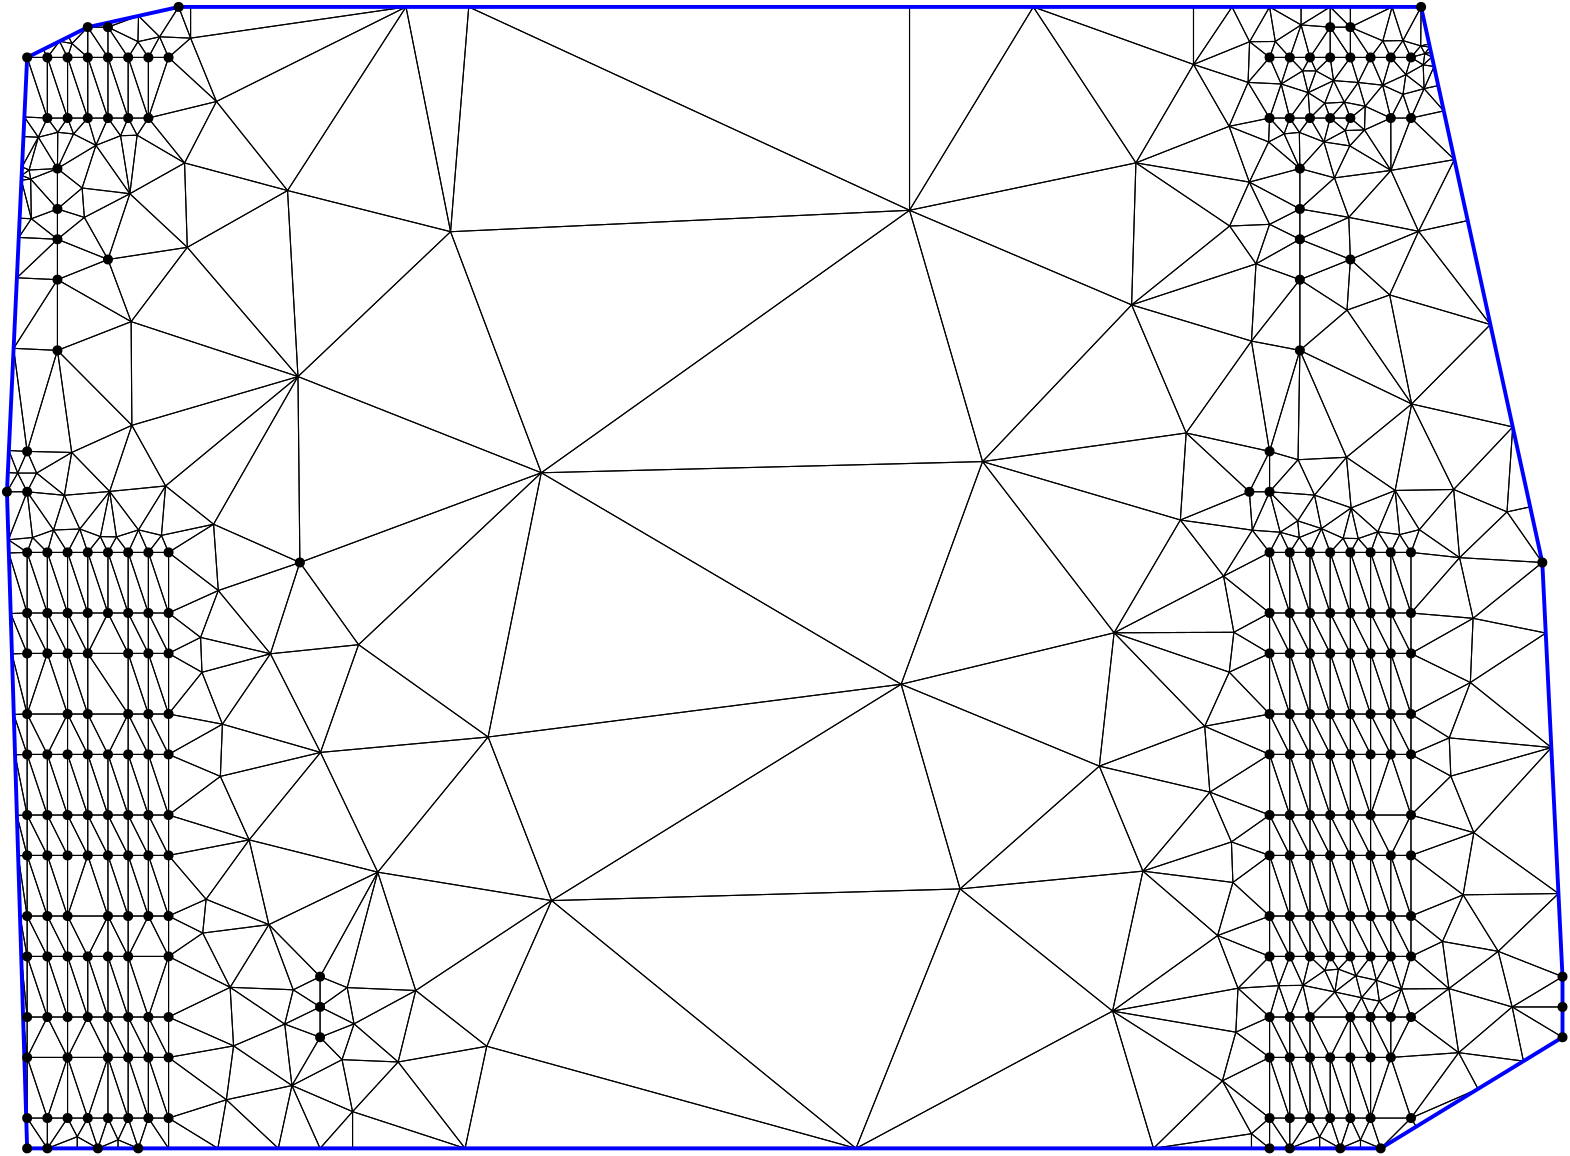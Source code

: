 <?xml version="1.0"?>
<!DOCTYPE ipe SYSTEM "ipe.dtd">
<ipe version="70218" creator="Ipe 7.2.24">
<info created="D:20221020151441" modified="D:20221020151441"/>
<ipestyle name="basic">
<symbol name="mark/disk(sx)" transformations="translations">
<path fill="sym-stroke">
0.6 0 0 0.6 0 0 e
</path>
</symbol>
<anglesize name="22.5 deg" value="22.5"/>
<anglesize name="30 deg" value="30"/>
<anglesize name="45 deg" value="45"/>
<anglesize name="60 deg" value="60"/>
<anglesize name="90 deg" value="90"/>
<arrowsize name="large" value="10"/>
<arrowsize name="small" value="5"/>
<arrowsize name="tiny" value="3"/>
<color name="blue" value="0 0 1"/>
<color name="gray" value="0.745"/>
<color name="green" value="0 1 0"/>
<color name="red" value="1 0 0"/>
<color name="pink" value="1 0.753 0.796"/>
<pen name="heavier" value="0.8"/>
<pen name="fat" value="1.4"/>
<pen name="ultrafat" value="2"/>
<gridsize name="16 pts (~6 mm)" value="16"/>
<gridsize name="32 pts (~12 mm)" value="32"/>
<gridsize name="4 pts" value="4"/>
<gridsize name="8 pts (~3 mm)" value="8"/>
<opacity name="10%" value="0.1"/>
<opacity name="25%" value="0.25"/>
<opacity name="50%" value="0.5"/>
<opacity name="75%" value="0.75"/>
<symbolsize name="large" value="5"/>
<symbolsize name="small" value="2"/>
<symbolsize name="tiny" value="1.1"/>
<textsize name="huge" value="\huge"/>
<textsize name="large" value="\large"/>
<textsize name="small" value="\small"/>
<textsize name="tiny" value="	iny"/>
<tiling name="falling" angle="-60" step="4" width="1"/>
<tiling name="rising" angle="30" step="4" width="1"/>
</ipestyle>
<page>
<layer name="hull"/>
<layer name="constraints"/>
<layer name="triangulation"/>
<layer name="obtuse"/>
<layer name="blub"/>
<layer name="problems"/>
<view layers="hull constraints triangulation obtuse blub" active="triangulation"/>
<path layer="triangulation" stroke="black">
45.0909 282.909 m 
52.3636 282.909 l 
</path>
<path layer="triangulation" stroke="black">
52.3636 282.909 m 
52.3636 304.727 l 
</path>
<path layer="triangulation" stroke="black">
52.3636 304.727 m 
45.0909 282.909 l 
</path>
<path layer="triangulation" stroke="black">
37.8182 355.636 m 
52.3636 355.636 l 
</path>
<path layer="triangulation" stroke="black">
52.3636 355.636 m 
45.0909 377.455 l 
</path>
<path layer="triangulation" stroke="black">
45.0909 377.455 m 
37.8182 355.636 l 
</path>
<path layer="triangulation" stroke="black">
37.8182 304.727 m 
45.0909 319.273 l 
</path>
<path layer="triangulation" stroke="black">
45.0909 319.273 m 
37.8182 319.273 l 
</path>
<path layer="triangulation" stroke="black">
37.8182 319.273 m 
37.8182 304.727 l 
</path>
<path layer="triangulation" stroke="black">
23.2727 319.273 m 
23.2727 341.091 l 
</path>
<path layer="triangulation" stroke="black">
23.2727 341.091 m 
21.1489 341.026 l 
</path>
<path layer="triangulation" stroke="black">
21.1489 341.026 m 
23.2727 319.273 l 
</path>
<path layer="triangulation" stroke="black">
22.2667 304.696 m 
22.9374 282.899 l 
</path>
<path layer="triangulation" stroke="black">
22.9374 282.899 m 
23.2727 282.909 l 
</path>
<path layer="triangulation" stroke="black">
23.2727 282.909 m 
22.2667 304.696 l 
</path>
<path layer="triangulation" stroke="black">
59.6364 392 m 
66.9091 392 l 
</path>
<path layer="triangulation" stroke="black">
66.9091 392 m 
59.6364 413.818 l 
</path>
<path layer="triangulation" stroke="black">
59.6364 413.818 m 
59.6364 392 l 
</path>
<path layer="triangulation" stroke="black">
59.6364 464.727 m 
66.9091 450.182 l 
</path>
<path layer="triangulation" stroke="black">
66.9091 450.182 m 
66.9091 464.727 l 
</path>
<path layer="triangulation" stroke="black">
66.9091 464.727 m 
59.6364 464.727 l 
</path>
<path layer="triangulation" stroke="black">
518.558 670.801 m 
521.455 664.727 l 
</path>
<path layer="triangulation" stroke="black">
521.455 664.727 m 
524.959 668.884 l 
</path>
<path layer="triangulation" stroke="black">
524.959 668.884 m 
518.558 670.801 l 
</path>
<path layer="triangulation" stroke="black">
52.3636 413.818 m 
52.3636 392 l 
</path>
<path layer="triangulation" stroke="black">
52.3636 392 m 
59.6364 392 l 
</path>
<path layer="triangulation" stroke="black">
59.6364 392 m 
52.3636 413.818 l 
</path>
<path layer="triangulation" stroke="black">
45.0909 377.455 m 
37.8182 377.455 l 
</path>
<path layer="triangulation" stroke="black">
37.8182 377.455 m 
37.8182 355.636 l 
</path>
<path layer="triangulation" stroke="black">
37.8182 355.636 m 
45.0909 377.455 l 
</path>
<path layer="triangulation" stroke="black">
208.356 515.219 m 
120.771 549.842 l 
</path>
<path layer="triangulation" stroke="black">
120.771 549.842 m 
121.455 482.909 l 
</path>
<path layer="triangulation" stroke="black">
121.455 482.909 m 
208.356 515.219 l 
</path>
<path layer="triangulation" stroke="black">
422.424 626.78 m 
385.49 682.909 l 
</path>
<path layer="triangulation" stroke="black">
385.49 682.909 m 
340.93 609.709 l 
</path>
<path layer="triangulation" stroke="black">
340.93 609.709 m 
422.424 626.78 l 
</path>
<path layer="triangulation" stroke="black">
59.6364 341.091 m 
74.1818 341.091 l 
</path>
<path layer="triangulation" stroke="black">
74.1818 341.091 m 
66.9091 355.636 l 
</path>
<path layer="triangulation" stroke="black">
66.9091 355.636 m 
59.6364 341.091 l 
</path>
<path layer="triangulation" stroke="black">
492.364 664.727 m 
492.364 675.636 l 
</path>
<path layer="triangulation" stroke="black">
492.364 675.636 m 
485.091 664.727 l 
</path>
<path layer="triangulation" stroke="black">
485.091 664.727 m 
492.364 664.727 l 
</path>
<path layer="triangulation" stroke="black">
506.909 664.727 m 
502.441 655.715 l 
</path>
<path layer="triangulation" stroke="black">
502.441 655.715 m 
511.265 654.744 l 
</path>
<path layer="triangulation" stroke="black">
511.265 654.744 m 
506.909 664.727 l 
</path>
<path layer="triangulation" stroke="black">
480.678 497.911 m 
489.222 495.112 l 
</path>
<path layer="triangulation" stroke="black">
489.222 495.112 m 
486.722 507.176 l 
</path>
<path layer="triangulation" stroke="black">
486.722 507.176 m 
480.678 497.911 l 
</path>
<path layer="triangulation" stroke="black">
86.2108 443.38 m 
74.1818 450.182 l 
</path>
<path layer="triangulation" stroke="black">
74.1818 450.182 m 
74.1818 428.364 l 
</path>
<path layer="triangulation" stroke="black">
74.1818 428.364 m 
86.2108 443.38 l 
</path>
<path layer="triangulation" stroke="black">
59.6364 341.091 m 
52.3636 355.636 l 
</path>
<path layer="triangulation" stroke="black">
52.3636 355.636 m 
52.3636 341.091 l 
</path>
<path layer="triangulation" stroke="black">
52.3636 341.091 m 
59.6364 341.091 l 
</path>
<path layer="triangulation" stroke="black">
514.182 450.182 m 
514.182 464.727 l 
</path>
<path layer="triangulation" stroke="black">
514.182 464.727 m 
506.909 464.727 l 
</path>
<path layer="triangulation" stroke="black">
506.909 464.727 m 
514.182 450.182 l 
</path>
<path layer="triangulation" stroke="black">
110.849 450.055 m 
121.455 482.909 l 
</path>
<path layer="triangulation" stroke="black">
121.455 482.909 m 
92.0792 472.818 l 
</path>
<path layer="triangulation" stroke="black">
92.0792 472.818 m 
110.849 450.055 l 
</path>
<path layer="triangulation" stroke="black">
552.855 342.926 m 
532.805 346.474 l 
</path>
<path layer="triangulation" stroke="black">
532.805 346.474 m 
535.112 329.517 l 
</path>
<path layer="triangulation" stroke="black">
535.112 329.517 m 
552.855 342.926 l 
</path>
<path layer="triangulation" stroke="black">
87.6944 361.667 m 
74.1818 355.636 l 
</path>
<path layer="triangulation" stroke="black">
74.1818 355.636 m 
86.4807 349.511 l 
</path>
<path layer="triangulation" stroke="black">
86.4807 349.511 m 
87.6944 361.667 l 
</path>
<path layer="triangulation" stroke="black">
499.636 413.818 m 
506.909 413.818 l 
</path>
<path layer="triangulation" stroke="black">
506.909 413.818 m 
499.636 428.364 l 
</path>
<path layer="triangulation" stroke="black">
499.636 428.364 m 
499.636 413.818 l 
</path>
<path layer="triangulation" stroke="black">
492.364 464.727 m 
499.636 464.727 l 
</path>
<path layer="triangulation" stroke="black">
499.636 464.727 m 
492.364 486.545 l 
</path>
<path layer="triangulation" stroke="black">
492.364 486.545 m 
492.364 464.727 l 
</path>
<path layer="triangulation" stroke="black">
59.6364 282.909 m 
59.6364 304.727 l 
</path>
<path layer="triangulation" stroke="black">
59.6364 304.727 m 
52.3636 304.727 l 
</path>
<path layer="triangulation" stroke="black">
52.3636 304.727 m 
59.6364 282.909 l 
</path>
<path layer="triangulation" stroke="black">
499.636 428.364 m 
492.364 450.182 l 
</path>
<path layer="triangulation" stroke="black">
492.364 450.182 m 
492.364 428.364 l 
</path>
<path layer="triangulation" stroke="black">
492.364 428.364 m 
499.636 428.364 l 
</path>
<path layer="triangulation" stroke="black">
23.2727 341.091 m 
23.2727 319.273 l 
</path>
<path layer="triangulation" stroke="black">
23.2727 319.273 m 
30.5455 319.273 l 
</path>
<path layer="triangulation" stroke="black">
30.5455 319.273 m 
23.2727 341.091 l 
</path>
<path layer="triangulation" stroke="black">
37.8182 304.727 m 
37.8182 319.273 l 
</path>
<path layer="triangulation" stroke="black">
37.8182 319.273 m 
30.5455 319.273 l 
</path>
<path layer="triangulation" stroke="black">
30.5455 319.273 m 
37.8182 304.727 l 
</path>
<path layer="triangulation" stroke="black">
23.2727 319.273 m 
23.2727 304.727 l 
</path>
<path layer="triangulation" stroke="black">
23.2727 304.727 m 
30.5455 319.273 l 
</path>
<path layer="triangulation" stroke="black">
30.5455 319.273 m 
23.2727 319.273 l 
</path>
<path layer="triangulation" stroke="black">
30.5455 282.909 m 
37.8182 282.909 l 
</path>
<path layer="triangulation" stroke="black">
37.8182 282.909 m 
37.8182 304.727 l 
</path>
<path layer="triangulation" stroke="black">
37.8182 304.727 m 
30.5455 282.909 l 
</path>
<path layer="triangulation" stroke="black">
37.8182 304.727 m 
52.3636 304.727 l 
</path>
<path layer="triangulation" stroke="black">
52.3636 304.727 m 
45.0909 319.273 l 
</path>
<path layer="triangulation" stroke="black">
45.0909 319.273 m 
37.8182 304.727 l 
</path>
<path layer="triangulation" stroke="black">
59.6364 304.727 m 
59.6364 282.909 l 
</path>
<path layer="triangulation" stroke="black">
59.6364 282.909 m 
66.9091 282.909 l 
</path>
<path layer="triangulation" stroke="black">
66.9091 282.909 m 
59.6364 304.727 l 
</path>
<path layer="triangulation" stroke="black">
52.3636 319.273 m 
45.0909 341.091 l 
</path>
<path layer="triangulation" stroke="black">
45.0909 341.091 m 
45.0909 319.273 l 
</path>
<path layer="triangulation" stroke="black">
45.0909 319.273 m 
52.3636 319.273 l 
</path>
<path layer="triangulation" stroke="black">
30.5455 282.909 m 
30.5455 272 l 
</path>
<path layer="triangulation" stroke="black">
30.5455 272 m 
37.8182 282.909 l 
</path>
<path layer="triangulation" stroke="black">
37.8182 282.909 m 
30.5455 282.909 l 
</path>
<path layer="triangulation" stroke="black">
74.1818 319.273 m 
66.9091 319.273 l 
</path>
<path layer="triangulation" stroke="black">
66.9091 319.273 m 
74.1818 304.727 l 
</path>
<path layer="triangulation" stroke="black">
74.1818 304.727 m 
74.1818 319.273 l 
</path>
<path layer="triangulation" stroke="black">
74.1818 319.273 m 
74.1818 341.091 l 
</path>
<path layer="triangulation" stroke="black">
74.1818 341.091 m 
66.9091 319.273 l 
</path>
<path layer="triangulation" stroke="black">
66.9091 319.273 m 
74.1818 319.273 l 
</path>
<path layer="triangulation" stroke="black">
74.1818 413.818 m 
66.9091 413.818 l 
</path>
<path layer="triangulation" stroke="black">
66.9091 413.818 m 
74.1818 392 l 
</path>
<path layer="triangulation" stroke="black">
74.1818 392 m 
74.1818 413.818 l 
</path>
<path layer="triangulation" stroke="black">
87.6944 361.667 m 
103.19 383.056 l 
</path>
<path layer="triangulation" stroke="black">
103.19 383.056 m 
74.1818 377.455 l 
</path>
<path layer="triangulation" stroke="black">
74.1818 377.455 m 
87.6944 361.667 l 
</path>
<path layer="triangulation" stroke="black">
45.0909 428.364 m 
59.6364 428.364 l 
</path>
<path layer="triangulation" stroke="black">
59.6364 428.364 m 
45.0909 450.182 l 
</path>
<path layer="triangulation" stroke="black">
45.0909 450.182 m 
45.0909 428.364 l 
</path>
<path layer="triangulation" stroke="black">
73.107 510.479 m 
90.3809 496.684 l 
</path>
<path layer="triangulation" stroke="black">
90.3809 496.684 m 
120.771 549.842 l 
</path>
<path layer="triangulation" stroke="black">
120.771 549.842 m 
73.107 510.479 l 
</path>
<path layer="triangulation" stroke="black">
59.6364 428.364 m 
59.6364 413.818 l 
</path>
<path layer="triangulation" stroke="black">
59.6364 413.818 m 
66.9091 413.818 l 
</path>
<path layer="triangulation" stroke="black">
66.9091 413.818 m 
59.6364 428.364 l 
</path>
<path layer="triangulation" stroke="black">
66.9091 392 m 
74.1818 392 l 
</path>
<path layer="triangulation" stroke="black">
74.1818 392 m 
66.9091 413.818 l 
</path>
<path layer="triangulation" stroke="black">
66.9091 413.818 m 
66.9091 392 l 
</path>
<path layer="triangulation" stroke="black">
30.5455 450.182 m 
37.8182 428.364 l 
</path>
<path layer="triangulation" stroke="black">
37.8182 428.364 m 
37.8182 450.182 l 
</path>
<path layer="triangulation" stroke="black">
37.8182 450.182 m 
30.5455 450.182 l 
</path>
<path layer="triangulation" stroke="black">
23.2727 392 m 
23.2727 377.455 l 
</path>
<path layer="triangulation" stroke="black">
23.2727 377.455 m 
30.5455 377.455 l 
</path>
<path layer="triangulation" stroke="black">
30.5455 377.455 m 
23.2727 392 l 
</path>
<path layer="triangulation" stroke="black">
30.5455 355.636 m 
37.8182 355.636 l 
</path>
<path layer="triangulation" stroke="black">
37.8182 355.636 m 
30.5455 377.455 l 
</path>
<path layer="triangulation" stroke="black">
30.5455 377.455 m 
30.5455 355.636 l 
</path>
<path layer="triangulation" stroke="black">
59.6364 377.455 m 
66.9091 377.455 l 
</path>
<path layer="triangulation" stroke="black">
66.9091 377.455 m 
59.6364 392 l 
</path>
<path layer="triangulation" stroke="black">
59.6364 392 m 
59.6364 377.455 l 
</path>
<path layer="triangulation" stroke="black">
23.2727 341.091 m 
23.2727 355.636 l 
</path>
<path layer="triangulation" stroke="black">
23.2727 355.636 m 
20.7017 355.557 l 
</path>
<path layer="triangulation" stroke="black">
20.7017 355.557 m 
23.2727 341.091 l 
</path>
<path layer="triangulation" stroke="black">
37.8182 464.727 m 
37.8182 450.182 l 
</path>
<path layer="triangulation" stroke="black">
37.8182 450.182 m 
45.0909 450.182 l 
</path>
<path layer="triangulation" stroke="black">
45.0909 450.182 m 
37.8182 464.727 l 
</path>
<path layer="triangulation" stroke="black">
32.7659 494.612 m 
37.8182 486.545 l 
</path>
<path layer="triangulation" stroke="black">
37.8182 486.545 m 
42.2294 494.962 l 
</path>
<path layer="triangulation" stroke="black">
42.2294 494.962 m 
32.7659 494.612 l 
</path>
<path layer="triangulation" stroke="black">
66.9091 464.727 m 
74.1818 450.182 l 
</path>
<path layer="triangulation" stroke="black">
74.1818 450.182 m 
74.1818 464.727 l 
</path>
<path layer="triangulation" stroke="black">
74.1818 464.727 m 
66.9091 464.727 l 
</path>
<path layer="triangulation" stroke="black">
37.8182 464.727 m 
30.5455 464.727 l 
</path>
<path layer="triangulation" stroke="black">
30.5455 464.727 m 
37.8182 450.182 l 
</path>
<path layer="triangulation" stroke="black">
37.8182 450.182 m 
37.8182 464.727 l 
</path>
<path layer="triangulation" stroke="black">
23.2727 428.364 m 
23.2727 413.818 l 
</path>
<path layer="triangulation" stroke="black">
23.2727 413.818 m 
30.5455 413.818 l 
</path>
<path layer="triangulation" stroke="black">
30.5455 413.818 m 
23.2727 428.364 l 
</path>
<path layer="triangulation" stroke="black">
43.0657 617.725 m 
34.1818 624.727 l 
</path>
<path layer="triangulation" stroke="black">
34.1818 624.727 m 
34.1818 610.182 l 
</path>
<path layer="triangulation" stroke="black">
34.1818 610.182 m 
43.0657 617.725 l 
</path>
<path layer="triangulation" stroke="black">
52.3636 486.545 m 
55.423 492.13 l 
</path>
<path layer="triangulation" stroke="black">
55.423 492.13 m 
49.6299 492.237 l 
</path>
<path layer="triangulation" stroke="black">
49.6299 492.237 m 
52.3636 486.545 l 
</path>
<path layer="triangulation" stroke="black">
43.0657 617.725 m 
43.8626 607.138 l 
</path>
<path layer="triangulation" stroke="black">
43.8626 607.138 m 
60.2445 615.67 l 
</path>
<path layer="triangulation" stroke="black">
60.2445 615.67 m 
43.0657 617.725 l 
</path>
<path layer="triangulation" stroke="black">
27.2918 636.005 m 
34.2967 637.793 l 
</path>
<path layer="triangulation" stroke="black">
34.2967 637.793 m 
30.5455 642.909 l 
</path>
<path layer="triangulation" stroke="black">
30.5455 642.909 m 
27.2918 636.005 l 
</path>
<path layer="triangulation" stroke="black">
45.0909 642.909 m 
52.3636 642.909 l 
</path>
<path layer="triangulation" stroke="black">
52.3636 642.909 m 
45.0909 664.727 l 
</path>
<path layer="triangulation" stroke="black">
45.0909 664.727 m 
45.0909 642.909 l 
</path>
<path layer="triangulation" stroke="black">
39.9664 637.168 m 
48.026 633.086 l 
</path>
<path layer="triangulation" stroke="black">
48.026 633.086 m 
45.0909 642.909 l 
</path>
<path layer="triangulation" stroke="black">
45.0909 642.909 m 
39.9664 637.168 l 
</path>
<path layer="triangulation" stroke="black">
79.9459 626.745 m 
60.2445 615.67 l 
</path>
<path layer="triangulation" stroke="black">
60.2445 615.67 m 
80.9272 596.373 l 
</path>
<path layer="triangulation" stroke="black">
80.9272 596.373 m 
79.9459 626.745 l 
</path>
<path layer="triangulation" stroke="black">
45.0909 664.727 m 
52.3636 664.727 l 
</path>
<path layer="triangulation" stroke="black">
52.3636 664.727 m 
45.0909 675.636 l 
</path>
<path layer="triangulation" stroke="black">
45.0909 675.636 m 
45.0909 664.727 l 
</path>
<path layer="triangulation" stroke="black">
474.723 655.171 m 
470.545 642.909 l 
</path>
<path layer="triangulation" stroke="black">
470.545 642.909 m 
477.818 642.909 l 
</path>
<path layer="triangulation" stroke="black">
477.818 642.909 m 
474.723 655.171 l 
</path>
<path layer="triangulation" stroke="black">
52.9792 508.489 m 
42.2294 494.962 l 
</path>
<path layer="triangulation" stroke="black">
42.2294 494.962 m 
49.6299 492.237 l 
</path>
<path layer="triangulation" stroke="black">
49.6299 492.237 m 
52.9792 508.489 l 
</path>
<path layer="triangulation" stroke="black">
59.6364 486.545 m 
52.3636 486.545 l 
</path>
<path layer="triangulation" stroke="black">
52.3636 486.545 m 
59.6364 464.727 l 
</path>
<path layer="triangulation" stroke="black">
59.6364 464.727 m 
59.6364 486.545 l 
</path>
<path layer="triangulation" stroke="black">
71.6215 492.67 m 
66.9091 486.545 l 
</path>
<path layer="triangulation" stroke="black">
66.9091 486.545 m 
74.1818 486.545 l 
</path>
<path layer="triangulation" stroke="black">
74.1818 486.545 m 
71.6215 492.67 l 
</path>
<path layer="triangulation" stroke="black">
66.9091 486.545 m 
66.9091 464.727 l 
</path>
<path layer="triangulation" stroke="black">
66.9091 464.727 m 
74.1818 464.727 l 
</path>
<path layer="triangulation" stroke="black">
74.1818 464.727 m 
66.9091 486.545 l 
</path>
<path layer="triangulation" stroke="black">
45.0909 464.727 m 
52.3636 464.727 l 
</path>
<path layer="triangulation" stroke="black">
52.3636 464.727 m 
45.0909 486.545 l 
</path>
<path layer="triangulation" stroke="black">
45.0909 486.545 m 
45.0909 464.727 l 
</path>
<path layer="triangulation" stroke="black">
52.3636 464.727 m 
59.6364 450.182 l 
</path>
<path layer="triangulation" stroke="black">
59.6364 450.182 m 
59.6364 464.727 l 
</path>
<path layer="triangulation" stroke="black">
59.6364 464.727 m 
52.3636 464.727 l 
</path>
<path layer="triangulation" stroke="black">
45.0909 464.727 m 
45.0909 450.182 l 
</path>
<path layer="triangulation" stroke="black">
45.0909 450.182 m 
52.3636 464.727 l 
</path>
<path layer="triangulation" stroke="black">
52.3636 464.727 m 
45.0909 464.727 l 
</path>
<path layer="triangulation" stroke="black">
37.8182 450.182 m 
45.0909 428.364 l 
</path>
<path layer="triangulation" stroke="black">
45.0909 428.364 m 
45.0909 450.182 l 
</path>
<path layer="triangulation" stroke="black">
45.0909 450.182 m 
37.8182 450.182 l 
</path>
<path layer="triangulation" stroke="black">
470.545 428.364 m 
456.025 443.437 l 
</path>
<path layer="triangulation" stroke="black">
456.025 443.437 m 
447.193 423.947 l 
</path>
<path layer="triangulation" stroke="black">
447.193 423.947 m 
470.545 428.364 l 
</path>
<path layer="triangulation" stroke="black">
506.909 392 m 
521.455 392 l 
</path>
<path layer="triangulation" stroke="black">
521.455 392 m 
514.182 413.818 l 
</path>
<path layer="triangulation" stroke="black">
514.182 413.818 m 
506.909 392 l 
</path>
<path layer="triangulation" stroke="black">
86.2108 443.38 m 
74.1818 428.364 l 
</path>
<path layer="triangulation" stroke="black">
74.1818 428.364 m 
93.5682 424.701 l 
</path>
<path layer="triangulation" stroke="black">
93.5682 424.701 m 
86.2108 443.38 l 
</path>
<path layer="triangulation" stroke="black">
66.9091 392 m 
59.6364 392 l 
</path>
<path layer="triangulation" stroke="black">
59.6364 392 m 
66.9091 377.455 l 
</path>
<path layer="triangulation" stroke="black">
66.9091 377.455 m 
66.9091 392 l 
</path>
<path layer="triangulation" stroke="black">
492.364 428.364 m 
492.364 413.818 l 
</path>
<path layer="triangulation" stroke="black">
492.364 413.818 m 
499.636 413.818 l 
</path>
<path layer="triangulation" stroke="black">
499.636 413.818 m 
492.364 428.364 l 
</path>
<path layer="triangulation" stroke="black">
499.636 377.455 m 
492.364 377.455 l 
</path>
<path layer="triangulation" stroke="black">
492.364 377.455 m 
499.636 355.636 l 
</path>
<path layer="triangulation" stroke="black">
499.636 355.636 m 
499.636 377.455 l 
</path>
<path layer="triangulation" stroke="black">
477.818 413.818 m 
477.818 428.364 l 
</path>
<path layer="triangulation" stroke="black">
477.818 428.364 m 
470.545 428.364 l 
</path>
<path layer="triangulation" stroke="black">
470.545 428.364 m 
477.818 413.818 l 
</path>
<path layer="triangulation" stroke="black">
337.914 439.079 m 
212.064 361.202 l 
</path>
<path layer="triangulation" stroke="black">
212.064 361.202 m 
359.121 365.402 l 
</path>
<path layer="triangulation" stroke="black">
359.121 365.402 m 
337.914 439.079 l 
</path>
<path layer="triangulation" stroke="black">
464.335 494.541 m 
470.545 486.545 l 
</path>
<path layer="triangulation" stroke="black">
470.545 486.545 m 
474.364 493.809 l 
</path>
<path layer="triangulation" stroke="black">
474.364 493.809 m 
464.335 494.541 l 
</path>
<path layer="triangulation" stroke="black">
474.364 493.809 m 
470.545 508.364 l 
</path>
<path layer="triangulation" stroke="black">
470.545 508.364 m 
464.335 494.541 l 
</path>
<path layer="triangulation" stroke="black">
464.335 494.541 m 
474.364 493.809 l 
</path>
<path layer="triangulation" stroke="black">
477.818 450.182 m 
485.091 450.182 l 
</path>
<path layer="triangulation" stroke="black">
485.091 450.182 m 
477.818 464.727 l 
</path>
<path layer="triangulation" stroke="black">
477.818 464.727 m 
477.818 450.182 l 
</path>
<path layer="triangulation" stroke="black">
485.091 464.727 m 
477.818 486.545 l 
</path>
<path layer="triangulation" stroke="black">
477.818 486.545 m 
477.818 464.727 l 
</path>
<path layer="triangulation" stroke="black">
477.818 464.727 m 
485.091 464.727 l 
</path>
<path layer="triangulation" stroke="black">
490.124 634.303 m 
492.364 642.909 l 
</path>
<path layer="triangulation" stroke="black">
492.364 642.909 m 
485.091 642.909 l 
</path>
<path layer="triangulation" stroke="black">
485.091 642.909 m 
490.124 634.303 l 
</path>
<path layer="triangulation" stroke="black">
499.061 607.161 m 
481.455 599.273 l 
</path>
<path layer="triangulation" stroke="black">
481.455 599.273 m 
499.636 592 l 
</path>
<path layer="triangulation" stroke="black">
499.636 592 m 
499.061 607.161 l 
</path>
<path layer="triangulation" stroke="black">
70.9582 672.161 m 
74.1818 664.727 l 
</path>
<path layer="triangulation" stroke="black">
74.1818 664.727 m 
82.1127 671.686 l 
</path>
<path layer="triangulation" stroke="black">
82.1127 671.686 m 
70.9582 672.161 l 
</path>
<path layer="triangulation" stroke="black">
524.179 602.135 m 
514.228 624.064 l 
</path>
<path layer="triangulation" stroke="black">
514.228 624.064 m 
499.061 607.161 l 
</path>
<path layer="triangulation" stroke="black">
499.061 607.161 m 
524.179 602.135 l 
</path>
<path layer="triangulation" stroke="black">
521.455 450.182 m 
521.455 428.364 l 
</path>
<path layer="triangulation" stroke="black">
521.455 428.364 m 
542.826 439.701 l 
</path>
<path layer="triangulation" stroke="black">
542.826 439.701 m 
521.455 450.182 l 
</path>
<path layer="triangulation" stroke="black">
525.842 662.047 m 
529.016 664.92 l 
</path>
<path layer="triangulation" stroke="black">
529.016 664.92 m 
526.44 666.125 l 
</path>
<path layer="triangulation" stroke="black">
526.44 666.125 m 
525.842 662.047 l 
</path>
<path layer="triangulation" stroke="black">
485.091 450.182 m 
492.364 428.364 l 
</path>
<path layer="triangulation" stroke="black">
492.364 428.364 m 
492.364 450.182 l 
</path>
<path layer="triangulation" stroke="black">
492.364 450.182 m 
485.091 450.182 l 
</path>
<path layer="triangulation" stroke="black">
514.182 464.727 m 
521.455 464.727 l 
</path>
<path layer="triangulation" stroke="black">
521.455 464.727 m 
514.182 486.545 l 
</path>
<path layer="triangulation" stroke="black">
514.182 486.545 m 
514.182 464.727 l 
</path>
<path layer="triangulation" stroke="black">
521.455 392 m 
521.455 377.455 l 
</path>
<path layer="triangulation" stroke="black">
521.455 377.455 m 
544.079 385.645 l 
</path>
<path layer="triangulation" stroke="black">
544.079 385.645 m 
521.455 392 l 
</path>
<path layer="triangulation" stroke="black">
521.455 464.727 m 
514.182 464.727 l 
</path>
<path layer="triangulation" stroke="black">
514.182 464.727 m 
521.455 450.182 l 
</path>
<path layer="triangulation" stroke="black">
521.455 450.182 m 
521.455 464.727 l 
</path>
<path layer="triangulation" stroke="black">
521.455 392 m 
521.455 413.818 l 
</path>
<path layer="triangulation" stroke="black">
521.455 413.818 m 
514.182 413.818 l 
</path>
<path layer="triangulation" stroke="black">
514.182 413.818 m 
521.455 392 l 
</path>
<path layer="triangulation" stroke="black">
514.182 413.818 m 
506.909 428.364 l 
</path>
<path layer="triangulation" stroke="black">
506.909 428.364 m 
506.909 413.818 l 
</path>
<path layer="triangulation" stroke="black">
506.909 413.818 m 
514.182 413.818 l 
</path>
<path layer="triangulation" stroke="black">
508.999 332.499 m 
503.654 326.228 l 
</path>
<path layer="triangulation" stroke="black">
503.654 326.228 m 
510.048 325.017 l 
</path>
<path layer="triangulation" stroke="black">
510.048 325.017 m 
508.999 332.499 l 
</path>
<path layer="triangulation" stroke="black">
477.818 377.455 m 
470.545 392 l 
</path>
<path layer="triangulation" stroke="black">
470.545 392 m 
470.545 377.455 l 
</path>
<path layer="triangulation" stroke="black">
470.545 377.455 m 
477.818 377.455 l 
</path>
<path layer="triangulation" stroke="black">
498.419 573.766 m 
481.455 559.273 l 
</path>
<path layer="triangulation" stroke="black">
481.455 559.273 m 
521.688 539.974 l 
</path>
<path layer="triangulation" stroke="black">
521.688 539.974 m 
498.419 573.766 l 
</path>
<path layer="triangulation" stroke="black">
501.618 334.148 m 
494.051 328.29 l 
</path>
<path layer="triangulation" stroke="black">
494.051 328.29 m 
503.654 326.228 l 
</path>
<path layer="triangulation" stroke="black">
503.654 326.228 m 
501.618 334.148 l 
</path>
<path layer="triangulation" stroke="black">
499.636 392 m 
506.909 392 l 
</path>
<path layer="triangulation" stroke="black">
506.909 392 m 
499.636 413.818 l 
</path>
<path layer="triangulation" stroke="black">
499.636 413.818 m 
499.636 392 l 
</path>
<path layer="triangulation" stroke="black">
499.636 377.455 m 
499.636 355.636 l 
</path>
<path layer="triangulation" stroke="black">
499.636 355.636 m 
506.909 355.636 l 
</path>
<path layer="triangulation" stroke="black">
506.909 355.636 m 
499.636 377.455 l 
</path>
<path layer="triangulation" stroke="black">
485.091 413.818 m 
485.091 392 l 
</path>
<path layer="triangulation" stroke="black">
485.091 392 m 
492.364 392 l 
</path>
<path layer="triangulation" stroke="black">
492.364 392 m 
485.091 413.818 l 
</path>
<path layer="triangulation" stroke="black">
492.364 355.636 m 
485.091 377.455 l 
</path>
<path layer="triangulation" stroke="black">
485.091 377.455 m 
485.091 355.636 l 
</path>
<path layer="triangulation" stroke="black">
485.091 355.636 m 
492.364 355.636 l 
</path>
<path layer="triangulation" stroke="black">
492.364 355.636 m 
492.364 377.455 l 
</path>
<path layer="triangulation" stroke="black">
492.364 377.455 m 
485.091 377.455 l 
</path>
<path layer="triangulation" stroke="black">
485.091 377.455 m 
492.364 355.636 l 
</path>
<path layer="triangulation" stroke="black">
499.636 392 m 
499.636 377.455 l 
</path>
<path layer="triangulation" stroke="black">
499.636 377.455 m 
506.909 377.455 l 
</path>
<path layer="triangulation" stroke="black">
506.909 377.455 m 
499.636 392 l 
</path>
<path layer="triangulation" stroke="black">
477.818 377.455 m 
485.091 355.636 l 
</path>
<path layer="triangulation" stroke="black">
485.091 355.636 m 
485.091 377.455 l 
</path>
<path layer="triangulation" stroke="black">
485.091 377.455 m 
477.818 377.455 l 
</path>
<path layer="triangulation" stroke="black">
506.909 392 m 
499.636 392 l 
</path>
<path layer="triangulation" stroke="black">
499.636 392 m 
506.909 377.455 l 
</path>
<path layer="triangulation" stroke="black">
506.909 377.455 m 
506.909 392 l 
</path>
<path layer="triangulation" stroke="black">
473.844 330.571 m 
477.818 319.273 l 
</path>
<path layer="triangulation" stroke="black">
477.818 319.273 m 
482.548 330.685 l 
</path>
<path layer="triangulation" stroke="black">
482.548 330.685 m 
473.844 330.571 l 
</path>
<path layer="triangulation" stroke="black">
499.636 341.091 m 
506.909 341.091 l 
</path>
<path layer="triangulation" stroke="black">
506.909 341.091 m 
499.636 355.636 l 
</path>
<path layer="triangulation" stroke="black">
499.636 355.636 m 
499.636 341.091 l 
</path>
<path layer="triangulation" stroke="black">
140.423 285.224 m 
140.423 272 l 
</path>
<path layer="triangulation" stroke="black">
140.423 272 m 
180.921 272 l 
</path>
<path layer="triangulation" stroke="black">
180.921 272 m 
140.423 285.224 l 
</path>
<path layer="triangulation" stroke="black">
457.345 367.731 m 
451.841 348.617 l 
</path>
<path layer="triangulation" stroke="black">
451.841 348.617 m 
470.545 355.636 l 
</path>
<path layer="triangulation" stroke="black">
470.545 355.636 m 
457.345 367.731 l 
</path>
<path layer="triangulation" stroke="black">
477.818 272 m 
485.091 282.909 l 
</path>
<path layer="triangulation" stroke="black">
485.091 282.909 m 
477.818 282.909 l 
</path>
<path layer="triangulation" stroke="black">
477.818 282.909 m 
477.818 272 l 
</path>
<path layer="triangulation" stroke="black">
506.909 319.273 m 
506.909 304.727 l 
</path>
<path layer="triangulation" stroke="black">
506.909 304.727 m 
514.182 304.727 l 
</path>
<path layer="triangulation" stroke="black">
514.182 304.727 m 
506.909 319.273 l 
</path>
<path layer="triangulation" stroke="black">
485.091 304.727 m 
492.364 304.727 l 
</path>
<path layer="triangulation" stroke="black">
492.364 304.727 m 
485.091 319.273 l 
</path>
<path layer="triangulation" stroke="black">
485.091 319.273 m 
485.091 304.727 l 
</path>
<path layer="triangulation" stroke="black">
492.364 304.727 m 
499.636 304.727 l 
</path>
<path layer="triangulation" stroke="black">
499.636 304.727 m 
499.636 319.273 l 
</path>
<path layer="triangulation" stroke="black">
499.636 319.273 m 
492.364 304.727 l 
</path>
<path layer="triangulation" stroke="black">
538.614 306.449 m 
514.182 304.727 l 
</path>
<path layer="triangulation" stroke="black">
514.182 304.727 m 
521.455 282.909 l 
</path>
<path layer="triangulation" stroke="black">
521.455 282.909 m 
538.614 306.449 l 
</path>
<path layer="triangulation" stroke="black">
508.999 332.499 m 
514.182 341.091 l 
</path>
<path layer="triangulation" stroke="black">
514.182 341.091 m 
506.909 341.091 l 
</path>
<path layer="triangulation" stroke="black">
506.909 341.091 m 
508.999 332.499 l 
</path>
<path layer="triangulation" stroke="black">
488.571 276.19 m 
485.091 282.909 l 
</path>
<path layer="triangulation" stroke="black">
485.091 282.909 m 
477.818 272 l 
</path>
<path layer="triangulation" stroke="black">
477.818 272 m 
488.571 276.19 l 
</path>
<path layer="triangulation" stroke="black">
94.9939 289.496 m 
74.1818 282.909 l 
</path>
<path layer="triangulation" stroke="black">
74.1818 282.909 m 
91.9274 272 l 
</path>
<path layer="triangulation" stroke="black">
91.9274 272 m 
94.9939 289.496 l 
</path>
<path layer="triangulation" stroke="black">
56 275.061 m 
63.2727 272 l 
</path>
<path layer="triangulation" stroke="black">
63.2727 272 m 
59.6364 282.909 l 
</path>
<path layer="triangulation" stroke="black">
59.6364 282.909 m 
56 275.061 l 
</path>
<path layer="triangulation" stroke="black">
23.2727 282.909 m 
30.5455 282.909 l 
</path>
<path layer="triangulation" stroke="black">
30.5455 282.909 m 
23.2727 304.727 l 
</path>
<path layer="triangulation" stroke="black">
23.2727 304.727 m 
23.2727 282.909 l 
</path>
<path layer="triangulation" stroke="black">
23.2727 282.909 m 
30.5455 272 l 
</path>
<path layer="triangulation" stroke="black">
30.5455 272 m 
30.5455 282.909 l 
</path>
<path layer="triangulation" stroke="black">
30.5455 282.909 m 
23.2727 282.909 l 
</path>
<path layer="triangulation" stroke="black">
23.2727 319.273 m 
21.8196 319.228 l 
</path>
<path layer="triangulation" stroke="black">
21.8196 319.228 m 
23.2727 304.727 l 
</path>
<path layer="triangulation" stroke="black">
23.2727 304.727 m 
23.2727 319.273 l 
</path>
<path layer="triangulation" stroke="black">
23.2727 272 m 
30.5455 272 l 
</path>
<path layer="triangulation" stroke="black">
30.5455 272 m 
23.2727 282.909 l 
</path>
<path layer="triangulation" stroke="black">
23.2727 282.909 m 
23.2727 272 l 
</path>
<path layer="triangulation" stroke="black">
23.2727 355.636 m 
30.5455 341.091 l 
</path>
<path layer="triangulation" stroke="black">
30.5455 341.091 m 
30.5455 355.636 l 
</path>
<path layer="triangulation" stroke="black">
30.5455 355.636 m 
23.2727 355.636 l 
</path>
<path layer="triangulation" stroke="black">
23.2727 341.091 m 
30.5455 319.273 l 
</path>
<path layer="triangulation" stroke="black">
30.5455 319.273 m 
30.5455 341.091 l 
</path>
<path layer="triangulation" stroke="black">
30.5455 341.091 m 
23.2727 341.091 l 
</path>
<path layer="triangulation" stroke="black">
52.3636 341.091 m 
45.0909 341.091 l 
</path>
<path layer="triangulation" stroke="black">
45.0909 341.091 m 
52.3636 319.273 l 
</path>
<path layer="triangulation" stroke="black">
52.3636 319.273 m 
52.3636 341.091 l 
</path>
<path layer="triangulation" stroke="black">
37.8182 304.727 m 
30.5455 319.273 l 
</path>
<path layer="triangulation" stroke="black">
30.5455 319.273 m 
23.2727 304.727 l 
</path>
<path layer="triangulation" stroke="black">
23.2727 304.727 m 
37.8182 304.727 l 
</path>
<path layer="triangulation" stroke="black">
66.9091 319.273 m 
59.6364 341.091 l 
</path>
<path layer="triangulation" stroke="black">
59.6364 341.091 m 
59.6364 319.273 l 
</path>
<path layer="triangulation" stroke="black">
59.6364 319.273 m 
66.9091 319.273 l 
</path>
<path layer="triangulation" stroke="black">
52.3636 355.636 m 
37.8182 355.636 l 
</path>
<path layer="triangulation" stroke="black">
37.8182 355.636 m 
45.0909 341.091 l 
</path>
<path layer="triangulation" stroke="black">
45.0909 341.091 m 
52.3636 355.636 l 
</path>
<path layer="triangulation" stroke="black">
37.8182 341.091 m 
37.8182 319.273 l 
</path>
<path layer="triangulation" stroke="black">
37.8182 319.273 m 
45.0909 319.273 l 
</path>
<path layer="triangulation" stroke="black">
45.0909 319.273 m 
37.8182 341.091 l 
</path>
<path layer="triangulation" stroke="black">
30.5455 341.091 m 
30.5455 319.273 l 
</path>
<path layer="triangulation" stroke="black">
30.5455 319.273 m 
37.8182 319.273 l 
</path>
<path layer="triangulation" stroke="black">
37.8182 319.273 m 
30.5455 341.091 l 
</path>
<path layer="triangulation" stroke="black">
30.5455 282.909 m 
37.8182 304.727 l 
</path>
<path layer="triangulation" stroke="black">
37.8182 304.727 m 
23.2727 304.727 l 
</path>
<path layer="triangulation" stroke="black">
23.2727 304.727 m 
30.5455 282.909 l 
</path>
<path layer="triangulation" stroke="black">
37.8182 282.909 m 
45.0909 282.909 l 
</path>
<path layer="triangulation" stroke="black">
45.0909 282.909 m 
37.8182 304.727 l 
</path>
<path layer="triangulation" stroke="black">
37.8182 304.727 m 
37.8182 282.909 l 
</path>
<path layer="triangulation" stroke="black">
41.2985 276.19 m 
41.2985 272 l 
</path>
<path layer="triangulation" stroke="black">
41.2985 272 m 
48.7273 272 l 
</path>
<path layer="triangulation" stroke="black">
48.7273 272 m 
41.2985 276.19 l 
</path>
<path layer="triangulation" stroke="black">
45.0909 282.909 m 
48.7273 272 l 
</path>
<path layer="triangulation" stroke="black">
48.7273 272 m 
52.3636 282.909 l 
</path>
<path layer="triangulation" stroke="black">
52.3636 282.909 m 
45.0909 282.909 l 
</path>
<path layer="triangulation" stroke="black">
66.9091 304.727 m 
74.1818 304.727 l 
</path>
<path layer="triangulation" stroke="black">
74.1818 304.727 m 
66.9091 319.273 l 
</path>
<path layer="triangulation" stroke="black">
66.9091 319.273 m 
66.9091 304.727 l 
</path>
<path layer="triangulation" stroke="black">
140.423 285.224 m 
128.727 272 l 
</path>
<path layer="triangulation" stroke="black">
128.727 272 m 
140.423 272 l 
</path>
<path layer="triangulation" stroke="black">
140.423 272 m 
140.423 285.224 l 
</path>
<path layer="triangulation" stroke="black">
52.3636 304.727 m 
37.8182 304.727 l 
</path>
<path layer="triangulation" stroke="black">
37.8182 304.727 m 
45.0909 282.909 l 
</path>
<path layer="triangulation" stroke="black">
45.0909 282.909 m 
52.3636 304.727 l 
</path>
<path layer="triangulation" stroke="black">
56 275.061 m 
48.7273 272 l 
</path>
<path layer="triangulation" stroke="black">
48.7273 272 m 
56 272 l 
</path>
<path layer="triangulation" stroke="black">
56 272 m 
56 275.061 l 
</path>
<path layer="triangulation" stroke="black">
59.6364 319.273 m 
66.9091 304.727 l 
</path>
<path layer="triangulation" stroke="black">
66.9091 304.727 m 
66.9091 319.273 l 
</path>
<path layer="triangulation" stroke="black">
66.9091 319.273 m 
59.6364 319.273 l 
</path>
<path layer="triangulation" stroke="black">
59.6364 282.909 m 
63.2727 272 l 
</path>
<path layer="triangulation" stroke="black">
63.2727 272 m 
66.9091 282.909 l 
</path>
<path layer="triangulation" stroke="black">
66.9091 282.909 m 
59.6364 282.909 l 
</path>
<path layer="triangulation" stroke="black">
66.9091 304.727 m 
66.9091 282.909 l 
</path>
<path layer="triangulation" stroke="black">
66.9091 282.909 m 
74.1818 282.909 l 
</path>
<path layer="triangulation" stroke="black">
74.1818 282.909 m 
66.9091 304.727 l 
</path>
<path layer="triangulation" stroke="black">
66.9091 304.727 m 
59.6364 304.727 l 
</path>
<path layer="triangulation" stroke="black">
59.6364 304.727 m 
66.9091 282.909 l 
</path>
<path layer="triangulation" stroke="black">
66.9091 282.909 m 
66.9091 304.727 l 
</path>
<path layer="triangulation" stroke="black">
74.1818 304.727 m 
74.1818 282.909 l 
</path>
<path layer="triangulation" stroke="black">
74.1818 282.909 m 
94.9939 289.496 l 
</path>
<path layer="triangulation" stroke="black">
94.9939 289.496 m 
74.1818 304.727 l 
</path>
<path layer="triangulation" stroke="black">
66.9091 282.909 m 
63.2727 272 l 
</path>
<path layer="triangulation" stroke="black">
63.2727 272 m 
74.1818 272 l 
</path>
<path layer="triangulation" stroke="black">
74.1818 272 m 
66.9091 282.909 l 
</path>
<path layer="triangulation" stroke="black">
128.727 322.909 m 
128.727 333.818 l 
</path>
<path layer="triangulation" stroke="black">
128.727 333.818 m 
119.055 329.084 l 
</path>
<path layer="triangulation" stroke="black">
119.055 329.084 m 
128.727 322.909 l 
</path>
<path layer="triangulation" stroke="black">
66.9091 304.727 m 
74.1818 282.909 l 
</path>
<path layer="triangulation" stroke="black">
74.1818 282.909 m 
74.1818 304.727 l 
</path>
<path layer="triangulation" stroke="black">
74.1818 304.727 m 
66.9091 304.727 l 
</path>
<path layer="triangulation" stroke="black">
94.9939 289.496 m 
97.5842 308.89 l 
</path>
<path layer="triangulation" stroke="black">
97.5842 308.89 m 
74.1818 304.727 l 
</path>
<path layer="triangulation" stroke="black">
74.1818 304.727 m 
94.9939 289.496 l 
</path>
<path layer="triangulation" stroke="black">
119.055 329.084 m 
128.727 333.818 l 
</path>
<path layer="triangulation" stroke="black">
128.727 333.818 m 
110.287 352.549 l 
</path>
<path layer="triangulation" stroke="black">
110.287 352.549 m 
119.055 329.084 l 
</path>
<path layer="triangulation" stroke="black">
470.545 413.818 m 
447.193 423.947 l 
</path>
<path layer="triangulation" stroke="black">
447.193 423.947 m 
449.043 400.244 l 
</path>
<path layer="triangulation" stroke="black">
449.043 400.244 m 
470.545 413.818 l 
</path>
<path layer="triangulation" stroke="black">
128.874 414.541 m 
189.219 420.091 l 
</path>
<path layer="triangulation" stroke="black">
189.219 420.091 m 
142.581 453.322 l 
</path>
<path layer="triangulation" stroke="black">
142.581 453.322 m 
128.874 414.541 l 
</path>
<path layer="triangulation" stroke="black">
74.1818 355.636 m 
66.9091 355.636 l 
</path>
<path layer="triangulation" stroke="black">
66.9091 355.636 m 
74.1818 341.091 l 
</path>
<path layer="triangulation" stroke="black">
74.1818 341.091 m 
74.1818 355.636 l 
</path>
<path layer="triangulation" stroke="black">
110.287 352.549 m 
128.727 333.818 l 
</path>
<path layer="triangulation" stroke="black">
128.727 333.818 m 
149.486 371.422 l 
</path>
<path layer="triangulation" stroke="black">
149.486 371.422 m 
110.287 352.549 l 
</path>
<path layer="triangulation" stroke="black">
59.6364 319.273 m 
59.6364 304.727 l 
</path>
<path layer="triangulation" stroke="black">
59.6364 304.727 m 
66.9091 304.727 l 
</path>
<path layer="triangulation" stroke="black">
66.9091 304.727 m 
59.6364 319.273 l 
</path>
<path layer="triangulation" stroke="black">
52.3636 319.273 m 
45.0909 319.273 l 
</path>
<path layer="triangulation" stroke="black">
45.0909 319.273 m 
52.3636 304.727 l 
</path>
<path layer="triangulation" stroke="black">
52.3636 304.727 m 
52.3636 319.273 l 
</path>
<path layer="triangulation" stroke="black">
59.6364 282.909 m 
52.3636 304.727 l 
</path>
<path layer="triangulation" stroke="black">
52.3636 304.727 m 
52.3636 282.909 l 
</path>
<path layer="triangulation" stroke="black">
52.3636 282.909 m 
59.6364 282.909 l 
</path>
<path layer="triangulation" stroke="black">
59.6364 304.727 m 
59.6364 319.273 l 
</path>
<path layer="triangulation" stroke="black">
59.6364 319.273 m 
52.3636 319.273 l 
</path>
<path layer="triangulation" stroke="black">
52.3636 319.273 m 
59.6364 304.727 l 
</path>
<path layer="triangulation" stroke="black">
59.6364 304.727 m 
52.3636 319.273 l 
</path>
<path layer="triangulation" stroke="black">
52.3636 319.273 m 
52.3636 304.727 l 
</path>
<path layer="triangulation" stroke="black">
52.3636 304.727 m 
59.6364 304.727 l 
</path>
<path layer="triangulation" stroke="black">
59.6364 319.273 m 
52.3636 341.091 l 
</path>
<path layer="triangulation" stroke="black">
52.3636 341.091 m 
52.3636 319.273 l 
</path>
<path layer="triangulation" stroke="black">
52.3636 319.273 m 
59.6364 319.273 l 
</path>
<path layer="triangulation" stroke="black">
59.6364 319.273 m 
59.6364 341.091 l 
</path>
<path layer="triangulation" stroke="black">
59.6364 341.091 m 
52.3636 341.091 l 
</path>
<path layer="triangulation" stroke="black">
52.3636 341.091 m 
59.6364 319.273 l 
</path>
<path layer="triangulation" stroke="black">
66.9091 319.273 m 
74.1818 341.091 l 
</path>
<path layer="triangulation" stroke="black">
74.1818 341.091 m 
59.6364 341.091 l 
</path>
<path layer="triangulation" stroke="black">
59.6364 341.091 m 
66.9091 319.273 l 
</path>
<path layer="triangulation" stroke="black">
52.3636 355.636 m 
59.6364 355.636 l 
</path>
<path layer="triangulation" stroke="black">
59.6364 355.636 m 
52.3636 377.455 l 
</path>
<path layer="triangulation" stroke="black">
52.3636 377.455 m 
52.3636 355.636 l 
</path>
<path layer="triangulation" stroke="black">
86.4807 349.511 m 
74.1818 341.091 l 
</path>
<path layer="triangulation" stroke="black">
74.1818 341.091 m 
96.3432 329.966 l 
</path>
<path layer="triangulation" stroke="black">
96.3432 329.966 m 
86.4807 349.511 l 
</path>
<path layer="triangulation" stroke="black">
52.3636 377.455 m 
59.6364 355.636 l 
</path>
<path layer="triangulation" stroke="black">
59.6364 355.636 m 
59.6364 377.455 l 
</path>
<path layer="triangulation" stroke="black">
59.6364 377.455 m 
52.3636 377.455 l 
</path>
<path layer="triangulation" stroke="black">
52.3636 355.636 m 
59.6364 341.091 l 
</path>
<path layer="triangulation" stroke="black">
59.6364 341.091 m 
59.6364 355.636 l 
</path>
<path layer="triangulation" stroke="black">
59.6364 355.636 m 
52.3636 355.636 l 
</path>
<path layer="triangulation" stroke="black">
66.9091 392 m 
66.9091 377.455 l 
</path>
<path layer="triangulation" stroke="black">
66.9091 377.455 m 
74.1818 377.455 l 
</path>
<path layer="triangulation" stroke="black">
74.1818 377.455 m 
66.9091 392 l 
</path>
<path layer="triangulation" stroke="black">
59.6364 377.455 m 
59.6364 355.636 l 
</path>
<path layer="triangulation" stroke="black">
59.6364 355.636 m 
66.9091 355.636 l 
</path>
<path layer="triangulation" stroke="black">
66.9091 355.636 m 
59.6364 377.455 l 
</path>
<path layer="triangulation" stroke="black">
59.6364 377.455 m 
66.9091 355.636 l 
</path>
<path layer="triangulation" stroke="black">
66.9091 355.636 m 
66.9091 377.455 l 
</path>
<path layer="triangulation" stroke="black">
66.9091 377.455 m 
59.6364 377.455 l 
</path>
<path layer="triangulation" stroke="black">
59.6364 355.636 m 
59.6364 341.091 l 
</path>
<path layer="triangulation" stroke="black">
59.6364 341.091 m 
66.9091 355.636 l 
</path>
<path layer="triangulation" stroke="black">
66.9091 355.636 m 
59.6364 355.636 l 
</path>
<path layer="triangulation" stroke="black">
110.287 352.549 m 
103.19 383.056 l 
</path>
<path layer="triangulation" stroke="black">
103.19 383.056 m 
87.6944 361.667 l 
</path>
<path layer="triangulation" stroke="black">
87.6944 361.667 m 
110.287 352.549 l 
</path>
<path layer="triangulation" stroke="black">
66.9091 377.455 m 
66.9091 355.636 l 
</path>
<path layer="triangulation" stroke="black">
66.9091 355.636 m 
74.1818 355.636 l 
</path>
<path layer="triangulation" stroke="black">
74.1818 355.636 m 
66.9091 377.455 l 
</path>
<path layer="triangulation" stroke="black">
66.9091 392 m 
74.1818 377.455 l 
</path>
<path layer="triangulation" stroke="black">
74.1818 377.455 m 
74.1818 392 l 
</path>
<path layer="triangulation" stroke="black">
74.1818 392 m 
66.9091 392 l 
</path>
<path layer="triangulation" stroke="black">
66.9091 377.455 m 
74.1818 355.636 l 
</path>
<path layer="triangulation" stroke="black">
74.1818 355.636 m 
74.1818 377.455 l 
</path>
<path layer="triangulation" stroke="black">
74.1818 377.455 m 
66.9091 377.455 l 
</path>
<path layer="triangulation" stroke="black">
136.637 303.935 m 
128.727 312 l 
</path>
<path layer="triangulation" stroke="black">
128.727 312 m 
118.599 294.625 l 
</path>
<path layer="triangulation" stroke="black">
118.599 294.625 m 
136.637 303.935 l 
</path>
<path layer="triangulation" stroke="black">
477.818 355.636 m 
485.091 355.636 l 
</path>
<path layer="triangulation" stroke="black">
485.091 355.636 m 
477.818 377.455 l 
</path>
<path layer="triangulation" stroke="black">
477.818 377.455 m 
477.818 355.636 l 
</path>
<path layer="triangulation" stroke="black">
66.9091 450.182 m 
59.6364 450.182 l 
</path>
<path layer="triangulation" stroke="black">
59.6364 450.182 m 
66.9091 428.364 l 
</path>
<path layer="triangulation" stroke="black">
66.9091 428.364 m 
66.9091 450.182 l 
</path>
<path layer="triangulation" stroke="black">
59.6364 413.818 m 
66.9091 392 l 
</path>
<path layer="triangulation" stroke="black">
66.9091 392 m 
66.9091 413.818 l 
</path>
<path layer="triangulation" stroke="black">
66.9091 413.818 m 
59.6364 413.818 l 
</path>
<path layer="triangulation" stroke="black">
52.3636 413.818 m 
59.6364 392 l 
</path>
<path layer="triangulation" stroke="black">
59.6364 392 m 
59.6364 413.818 l 
</path>
<path layer="triangulation" stroke="black">
59.6364 413.818 m 
52.3636 413.818 l 
</path>
<path layer="triangulation" stroke="black">
52.3636 392 m 
59.6364 377.455 l 
</path>
<path layer="triangulation" stroke="black">
59.6364 377.455 m 
59.6364 392 l 
</path>
<path layer="triangulation" stroke="black">
59.6364 392 m 
52.3636 392 l 
</path>
<path layer="triangulation" stroke="black">
37.8182 413.818 m 
30.5455 413.818 l 
</path>
<path layer="triangulation" stroke="black">
30.5455 413.818 m 
37.8182 392 l 
</path>
<path layer="triangulation" stroke="black">
37.8182 392 m 
37.8182 413.818 l 
</path>
<path layer="triangulation" stroke="black">
52.3636 377.455 m 
59.6364 377.455 l 
</path>
<path layer="triangulation" stroke="black">
59.6364 377.455 m 
52.3636 392 l 
</path>
<path layer="triangulation" stroke="black">
52.3636 392 m 
52.3636 377.455 l 
</path>
<path layer="triangulation" stroke="black">
45.0909 392 m 
52.3636 377.455 l 
</path>
<path layer="triangulation" stroke="black">
52.3636 377.455 m 
52.3636 392 l 
</path>
<path layer="triangulation" stroke="black">
52.3636 392 m 
45.0909 392 l 
</path>
<path layer="triangulation" stroke="black">
45.0909 377.455 m 
52.3636 355.636 l 
</path>
<path layer="triangulation" stroke="black">
52.3636 355.636 m 
52.3636 377.455 l 
</path>
<path layer="triangulation" stroke="black">
52.3636 377.455 m 
45.0909 377.455 l 
</path>
<path layer="triangulation" stroke="black">
45.0909 413.818 m 
45.0909 392 l 
</path>
<path layer="triangulation" stroke="black">
45.0909 392 m 
52.3636 392 l 
</path>
<path layer="triangulation" stroke="black">
52.3636 392 m 
45.0909 413.818 l 
</path>
<path layer="triangulation" stroke="black">
37.8182 392 m 
37.8182 377.455 l 
</path>
<path layer="triangulation" stroke="black">
37.8182 377.455 m 
45.0909 377.455 l 
</path>
<path layer="triangulation" stroke="black">
45.0909 377.455 m 
37.8182 392 l 
</path>
<path layer="triangulation" stroke="black">
30.5455 413.818 m 
23.2727 413.818 l 
</path>
<path layer="triangulation" stroke="black">
23.2727 413.818 m 
30.5455 392 l 
</path>
<path layer="triangulation" stroke="black">
30.5455 392 m 
30.5455 413.818 l 
</path>
<path layer="triangulation" stroke="black">
30.5455 392 m 
37.8182 377.455 l 
</path>
<path layer="triangulation" stroke="black">
37.8182 377.455 m 
37.8182 392 l 
</path>
<path layer="triangulation" stroke="black">
37.8182 392 m 
30.5455 392 l 
</path>
<path layer="triangulation" stroke="black">
45.0909 392 m 
45.0909 377.455 l 
</path>
<path layer="triangulation" stroke="black">
45.0909 377.455 m 
52.3636 377.455 l 
</path>
<path layer="triangulation" stroke="black">
52.3636 377.455 m 
45.0909 392 l 
</path>
<path layer="triangulation" stroke="black">
45.0909 392 m 
37.8182 392 l 
</path>
<path layer="triangulation" stroke="black">
37.8182 392 m 
45.0909 377.455 l 
</path>
<path layer="triangulation" stroke="black">
45.0909 377.455 m 
45.0909 392 l 
</path>
<path layer="triangulation" stroke="black">
30.5455 377.455 m 
37.8182 355.636 l 
</path>
<path layer="triangulation" stroke="black">
37.8182 355.636 m 
37.8182 377.455 l 
</path>
<path layer="triangulation" stroke="black">
37.8182 377.455 m 
30.5455 377.455 l 
</path>
<path layer="triangulation" stroke="black">
45.0909 341.091 m 
52.3636 341.091 l 
</path>
<path layer="triangulation" stroke="black">
52.3636 341.091 m 
52.3636 355.636 l 
</path>
<path layer="triangulation" stroke="black">
52.3636 355.636 m 
45.0909 341.091 l 
</path>
<path layer="triangulation" stroke="black">
30.5455 355.636 m 
37.8182 341.091 l 
</path>
<path layer="triangulation" stroke="black">
37.8182 341.091 m 
37.8182 355.636 l 
</path>
<path layer="triangulation" stroke="black">
37.8182 355.636 m 
30.5455 355.636 l 
</path>
<path layer="triangulation" stroke="black">
30.5455 341.091 m 
37.8182 319.273 l 
</path>
<path layer="triangulation" stroke="black">
37.8182 319.273 m 
37.8182 341.091 l 
</path>
<path layer="triangulation" stroke="black">
37.8182 341.091 m 
30.5455 341.091 l 
</path>
<path layer="triangulation" stroke="black">
37.8182 341.091 m 
45.0909 341.091 l 
</path>
<path layer="triangulation" stroke="black">
45.0909 341.091 m 
37.8182 355.636 l 
</path>
<path layer="triangulation" stroke="black">
37.8182 355.636 m 
37.8182 341.091 l 
</path>
<path layer="triangulation" stroke="black">
37.8182 341.091 m 
45.0909 319.273 l 
</path>
<path layer="triangulation" stroke="black">
45.0909 319.273 m 
45.0909 341.091 l 
</path>
<path layer="triangulation" stroke="black">
45.0909 341.091 m 
37.8182 341.091 l 
</path>
<path layer="triangulation" stroke="black">
23.2727 377.455 m 
30.5455 355.636 l 
</path>
<path layer="triangulation" stroke="black">
30.5455 355.636 m 
30.5455 377.455 l 
</path>
<path layer="triangulation" stroke="black">
30.5455 377.455 m 
23.2727 377.455 l 
</path>
<path layer="triangulation" stroke="black">
30.5455 341.091 m 
37.8182 341.091 l 
</path>
<path layer="triangulation" stroke="black">
37.8182 341.091 m 
30.5455 355.636 l 
</path>
<path layer="triangulation" stroke="black">
30.5455 355.636 m 
30.5455 341.091 l 
</path>
<path layer="triangulation" stroke="black">
23.2727 355.636 m 
23.2727 341.091 l 
</path>
<path layer="triangulation" stroke="black">
23.2727 341.091 m 
30.5455 341.091 l 
</path>
<path layer="triangulation" stroke="black">
30.5455 341.091 m 
23.2727 355.636 l 
</path>
<path layer="triangulation" stroke="black">
23.2727 355.636 m 
23.2727 377.455 l 
</path>
<path layer="triangulation" stroke="black">
23.2727 377.455 m 
20.031 377.355 l 
</path>
<path layer="triangulation" stroke="black">
20.031 377.355 m 
23.2727 355.636 l 
</path>
<path layer="triangulation" stroke="black">
23.2727 377.455 m 
23.2727 355.636 l 
</path>
<path layer="triangulation" stroke="black">
23.2727 355.636 m 
30.5455 355.636 l 
</path>
<path layer="triangulation" stroke="black">
30.5455 355.636 m 
23.2727 377.455 l 
</path>
<path layer="triangulation" stroke="black">
30.5455 392 m 
23.2727 392 l 
</path>
<path layer="triangulation" stroke="black">
23.2727 392 m 
30.5455 377.455 l 
</path>
<path layer="triangulation" stroke="black">
30.5455 377.455 m 
30.5455 392 l 
</path>
<path layer="triangulation" stroke="black">
37.8182 392 m 
30.5455 413.818 l 
</path>
<path layer="triangulation" stroke="black">
30.5455 413.818 m 
30.5455 392 l 
</path>
<path layer="triangulation" stroke="black">
30.5455 392 m 
37.8182 392 l 
</path>
<path layer="triangulation" stroke="black">
23.2727 413.818 m 
23.2727 428.364 l 
</path>
<path layer="triangulation" stroke="black">
23.2727 428.364 m 
18.4661 428.216 l 
</path>
<path layer="triangulation" stroke="black">
18.4661 428.216 m 
23.2727 413.818 l 
</path>
<path layer="triangulation" stroke="black">
37.8182 377.455 m 
30.5455 392 l 
</path>
<path layer="triangulation" stroke="black">
30.5455 392 m 
30.5455 377.455 l 
</path>
<path layer="triangulation" stroke="black">
30.5455 377.455 m 
37.8182 377.455 l 
</path>
<path layer="triangulation" stroke="black">
37.8182 392 m 
45.0909 392 l 
</path>
<path layer="triangulation" stroke="black">
45.0909 392 m 
37.8182 413.818 l 
</path>
<path layer="triangulation" stroke="black">
37.8182 413.818 m 
37.8182 392 l 
</path>
<path layer="triangulation" stroke="black">
37.8182 428.364 m 
30.5455 413.818 l 
</path>
<path layer="triangulation" stroke="black">
30.5455 413.818 m 
37.8182 413.818 l 
</path>
<path layer="triangulation" stroke="black">
37.8182 413.818 m 
37.8182 428.364 l 
</path>
<path layer="triangulation" stroke="black">
23.2727 413.818 m 
23.2727 392 l 
</path>
<path layer="triangulation" stroke="black">
23.2727 392 m 
30.5455 392 l 
</path>
<path layer="triangulation" stroke="black">
30.5455 392 m 
23.2727 413.818 l 
</path>
<path layer="triangulation" stroke="black">
37.8182 428.364 m 
23.2727 428.364 l 
</path>
<path layer="triangulation" stroke="black">
23.2727 428.364 m 
30.5455 413.818 l 
</path>
<path layer="triangulation" stroke="black">
30.5455 413.818 m 
37.8182 428.364 l 
</path>
<path layer="triangulation" stroke="black">
37.8182 450.182 m 
37.8182 428.364 l 
</path>
<path layer="triangulation" stroke="black">
37.8182 428.364 m 
45.0909 428.364 l 
</path>
<path layer="triangulation" stroke="black">
45.0909 428.364 m 
37.8182 450.182 l 
</path>
<path layer="triangulation" stroke="black">
30.5455 450.182 m 
23.2727 450.182 l 
</path>
<path layer="triangulation" stroke="black">
23.2727 450.182 m 
23.2727 428.364 l 
</path>
<path layer="triangulation" stroke="black">
23.2727 428.364 m 
30.5455 450.182 l 
</path>
<path layer="triangulation" stroke="black">
45.0909 428.364 m 
37.8182 428.364 l 
</path>
<path layer="triangulation" stroke="black">
37.8182 428.364 m 
45.0909 413.818 l 
</path>
<path layer="triangulation" stroke="black">
45.0909 413.818 m 
45.0909 428.364 l 
</path>
<path layer="triangulation" stroke="black">
45.0909 413.818 m 
37.8182 428.364 l 
</path>
<path layer="triangulation" stroke="black">
37.8182 428.364 m 
37.8182 413.818 l 
</path>
<path layer="triangulation" stroke="black">
37.8182 413.818 m 
45.0909 413.818 l 
</path>
<path layer="triangulation" stroke="black">
52.3636 413.818 m 
45.0909 413.818 l 
</path>
<path layer="triangulation" stroke="black">
45.0909 413.818 m 
52.3636 392 l 
</path>
<path layer="triangulation" stroke="black">
52.3636 392 m 
52.3636 413.818 l 
</path>
<path layer="triangulation" stroke="black">
37.8182 413.818 m 
45.0909 392 l 
</path>
<path layer="triangulation" stroke="black">
45.0909 392 m 
45.0909 413.818 l 
</path>
<path layer="triangulation" stroke="black">
45.0909 413.818 m 
37.8182 413.818 l 
</path>
<path layer="triangulation" stroke="black">
23.2727 486.545 m 
30.5455 464.727 l 
</path>
<path layer="triangulation" stroke="black">
30.5455 464.727 m 
30.5455 486.545 l 
</path>
<path layer="triangulation" stroke="black">
30.5455 486.545 m 
23.2727 486.545 l 
</path>
<path layer="triangulation" stroke="black">
30.5455 464.727 m 
30.5455 450.182 l 
</path>
<path layer="triangulation" stroke="black">
30.5455 450.182 m 
37.8182 450.182 l 
</path>
<path layer="triangulation" stroke="black">
37.8182 450.182 m 
30.5455 464.727 l 
</path>
<path layer="triangulation" stroke="black">
30.5455 486.545 m 
37.8182 464.727 l 
</path>
<path layer="triangulation" stroke="black">
37.8182 464.727 m 
37.8182 486.545 l 
</path>
<path layer="triangulation" stroke="black">
37.8182 486.545 m 
30.5455 486.545 l 
</path>
<path layer="triangulation" stroke="black">
30.5455 464.727 m 
23.2727 464.727 l 
</path>
<path layer="triangulation" stroke="black">
23.2727 464.727 m 
30.5455 450.182 l 
</path>
<path layer="triangulation" stroke="black">
30.5455 450.182 m 
30.5455 464.727 l 
</path>
<path layer="triangulation" stroke="black">
30.5455 486.545 m 
30.5455 464.727 l 
</path>
<path layer="triangulation" stroke="black">
30.5455 464.727 m 
37.8182 464.727 l 
</path>
<path layer="triangulation" stroke="black">
37.8182 464.727 m 
30.5455 486.545 l 
</path>
<path layer="triangulation" stroke="black">
30.5455 486.545 m 
32.7659 494.612 l 
</path>
<path layer="triangulation" stroke="black">
32.7659 494.612 m 
25.2171 491.915 l 
</path>
<path layer="triangulation" stroke="black">
25.2171 491.915 m 
30.5455 486.545 l 
</path>
<path layer="triangulation" stroke="black">
16.6776 486.343 m 
17.3483 464.545 l 
</path>
<path layer="triangulation" stroke="black">
17.3483 464.545 m 
23.2727 464.727 l 
</path>
<path layer="triangulation" stroke="black">
23.2727 464.727 m 
16.6776 486.343 l 
</path>
<path layer="triangulation" stroke="black">
23.2727 464.727 m 
30.5455 464.727 l 
</path>
<path layer="triangulation" stroke="black">
30.5455 464.727 m 
23.2727 486.545 l 
</path>
<path layer="triangulation" stroke="black">
23.2727 486.545 m 
23.2727 464.727 l 
</path>
<path layer="triangulation" stroke="black">
25.2171 491.915 m 
16.5316 491.087 l 
</path>
<path layer="triangulation" stroke="black">
16.5316 491.087 m 
23.2727 486.545 l 
</path>
<path layer="triangulation" stroke="black">
23.2727 486.545 m 
25.2171 491.915 l 
</path>
<path layer="triangulation" stroke="black">
23.2727 450.182 m 
30.5455 450.182 l 
</path>
<path layer="triangulation" stroke="black">
30.5455 450.182 m 
23.2727 464.727 l 
</path>
<path layer="triangulation" stroke="black">
23.2727 464.727 m 
23.2727 450.182 l 
</path>
<path layer="triangulation" stroke="black">
30.5455 450.182 m 
23.2727 428.364 l 
</path>
<path layer="triangulation" stroke="black">
23.2727 428.364 m 
37.8182 428.364 l 
</path>
<path layer="triangulation" stroke="black">
37.8182 428.364 m 
30.5455 450.182 l 
</path>
<path layer="triangulation" stroke="black">
16.6776 486.343 m 
23.2727 464.727 l 
</path>
<path layer="triangulation" stroke="black">
23.2727 464.727 m 
23.2727 486.545 l 
</path>
<path layer="triangulation" stroke="black">
23.2727 486.545 m 
16.6776 486.343 l 
</path>
<path layer="triangulation" stroke="black">
18.402 560.007 m 
34.1818 559.273 l 
</path>
<path layer="triangulation" stroke="black">
34.1818 559.273 m 
34.1818 584.727 l 
</path>
<path layer="triangulation" stroke="black">
34.1818 584.727 m 
18.402 560.007 l 
</path>
<path layer="triangulation" stroke="black">
37.8182 642.909 m 
37.8182 664.727 l 
</path>
<path layer="triangulation" stroke="black">
37.8182 664.727 m 
30.5455 664.727 l 
</path>
<path layer="triangulation" stroke="black">
30.5455 664.727 m 
37.8182 642.909 l 
</path>
<path layer="triangulation" stroke="black">
34.1818 584.727 m 
34.1818 599.273 l 
</path>
<path layer="triangulation" stroke="black">
34.1818 599.273 m 
19.5834 585.406 l 
</path>
<path layer="triangulation" stroke="black">
19.5834 585.406 m 
34.1818 584.727 l 
</path>
<path layer="triangulation" stroke="black">
42.2294 494.962 m 
37.8182 486.545 l 
</path>
<path layer="triangulation" stroke="black">
37.8182 486.545 m 
45.0909 486.545 l 
</path>
<path layer="triangulation" stroke="black">
45.0909 486.545 m 
42.2294 494.962 l 
</path>
<path layer="triangulation" stroke="black">
19.87 515.106 m 
23.2727 508.364 l 
</path>
<path layer="triangulation" stroke="black">
23.2727 508.364 m 
26.6876 515.1 l 
</path>
<path layer="triangulation" stroke="black">
26.6876 515.1 m 
19.87 515.106 l 
</path>
<path layer="triangulation" stroke="black">
16 508.364 m 
16.5316 491.087 l 
</path>
<path layer="triangulation" stroke="black">
16.5316 491.087 m 
23.2727 508.364 l 
</path>
<path layer="triangulation" stroke="black">
23.2727 508.364 m 
16 508.364 l 
</path>
<path layer="triangulation" stroke="black">
22.2758 643.294 m 
30.5455 642.909 l 
</path>
<path layer="triangulation" stroke="black">
30.5455 642.909 m 
23.2727 664.727 l 
</path>
<path layer="triangulation" stroke="black">
23.2727 664.727 m 
22.2758 643.294 l 
</path>
<path layer="triangulation" stroke="black">
39.4241 669.735 m 
37.8182 664.727 l 
</path>
<path layer="triangulation" stroke="black">
37.8182 664.727 m 
45.0909 664.727 l 
</path>
<path layer="triangulation" stroke="black">
45.0909 664.727 m 
39.4241 669.735 l 
</path>
<path layer="triangulation" stroke="black">
24.7804 606.662 m 
34.1818 599.273 l 
</path>
<path layer="triangulation" stroke="black">
34.1818 599.273 m 
34.1818 610.182 l 
</path>
<path layer="triangulation" stroke="black">
34.1818 610.182 m 
24.7804 606.662 l 
</path>
<path layer="triangulation" stroke="black">
39.4241 669.735 m 
34.9091 670.545 l 
</path>
<path layer="triangulation" stroke="black">
34.9091 670.545 m 
37.8182 664.727 l 
</path>
<path layer="triangulation" stroke="black">
37.8182 664.727 m 
39.4241 669.735 l 
</path>
<path layer="triangulation" stroke="black">
30.5455 642.909 m 
30.5455 664.727 l 
</path>
<path layer="triangulation" stroke="black">
30.5455 664.727 m 
23.2727 664.727 l 
</path>
<path layer="triangulation" stroke="black">
23.2727 664.727 m 
30.5455 642.909 l 
</path>
<path layer="triangulation" stroke="black">
30.5455 642.909 m 
37.8182 642.909 l 
</path>
<path layer="triangulation" stroke="black">
37.8182 642.909 m 
30.5455 664.727 l 
</path>
<path layer="triangulation" stroke="black">
30.5455 664.727 m 
30.5455 642.909 l 
</path>
<path layer="triangulation" stroke="black">
37.8182 642.909 m 
45.0909 642.909 l 
</path>
<path layer="triangulation" stroke="black">
45.0909 642.909 m 
37.8182 664.727 l 
</path>
<path layer="triangulation" stroke="black">
37.8182 664.727 m 
37.8182 642.909 l 
</path>
<path layer="triangulation" stroke="black">
52.3636 664.727 m 
52.3636 675.636 l 
</path>
<path layer="triangulation" stroke="black">
52.3636 675.636 m 
45.0909 675.636 l 
</path>
<path layer="triangulation" stroke="black">
45.0909 675.636 m 
52.3636 664.727 l 
</path>
<path layer="triangulation" stroke="black">
70.9582 672.161 m 
66.9091 664.727 l 
</path>
<path layer="triangulation" stroke="black">
66.9091 664.727 m 
74.1818 664.727 l 
</path>
<path layer="triangulation" stroke="black">
74.1818 664.727 m 
70.9582 672.161 l 
</path>
<path layer="triangulation" stroke="black">
37.8182 664.727 m 
45.0909 642.909 l 
</path>
<path layer="triangulation" stroke="black">
45.0909 642.909 m 
45.0909 664.727 l 
</path>
<path layer="triangulation" stroke="black">
45.0909 664.727 m 
37.8182 664.727 l 
</path>
<path layer="triangulation" stroke="black">
37.8182 642.909 m 
34.2967 637.793 l 
</path>
<path layer="triangulation" stroke="black">
34.2967 637.793 m 
39.9664 637.168 l 
</path>
<path layer="triangulation" stroke="black">
39.9664 637.168 m 
37.8182 642.909 l 
</path>
<path layer="triangulation" stroke="black">
34.2967 637.793 m 
27.2918 636.005 l 
</path>
<path layer="triangulation" stroke="black">
27.2918 636.005 m 
34.1818 624.727 l 
</path>
<path layer="triangulation" stroke="black">
34.1818 624.727 m 
34.2967 637.793 l 
</path>
<path layer="triangulation" stroke="black">
43.8626 607.138 m 
52.3636 592 l 
</path>
<path layer="triangulation" stroke="black">
52.3636 592 m 
60.2445 615.67 l 
</path>
<path layer="triangulation" stroke="black">
60.2445 615.67 m 
43.8626 607.138 l 
</path>
<path layer="triangulation" stroke="black">
34.1818 599.273 m 
20.2585 599.92 l 
</path>
<path layer="triangulation" stroke="black">
20.2585 599.92 m 
19.5834 585.406 l 
</path>
<path layer="triangulation" stroke="black">
19.5834 585.406 m 
34.1818 599.273 l 
</path>
<path layer="triangulation" stroke="black">
39.3128 522.526 m 
23.2727 522.909 l 
</path>
<path layer="triangulation" stroke="black">
23.2727 522.909 m 
26.6876 515.1 l 
</path>
<path layer="triangulation" stroke="black">
26.6876 515.1 m 
39.3128 522.526 l 
</path>
<path layer="triangulation" stroke="black">
23.9744 624.208 m 
27.2918 636.005 l 
</path>
<path layer="triangulation" stroke="black">
27.2918 636.005 m 
21.4398 625.32 l 
</path>
<path layer="triangulation" stroke="black">
21.4398 625.32 m 
23.9744 624.208 l 
</path>
<path layer="triangulation" stroke="black">
34.1818 584.727 m 
52.3636 592 l 
</path>
<path layer="triangulation" stroke="black">
52.3636 592 m 
34.1818 599.273 l 
</path>
<path layer="triangulation" stroke="black">
34.1818 599.273 m 
34.1818 584.727 l 
</path>
<path layer="triangulation" stroke="black">
25.2171 491.915 m 
23.2727 508.364 l 
</path>
<path layer="triangulation" stroke="black">
23.2727 508.364 m 
16.5316 491.087 l 
</path>
<path layer="triangulation" stroke="black">
16.5316 491.087 m 
25.2171 491.915 l 
</path>
<path layer="triangulation" stroke="black">
37.8182 486.545 m 
37.8182 464.727 l 
</path>
<path layer="triangulation" stroke="black">
37.8182 464.727 m 
45.0909 464.727 l 
</path>
<path layer="triangulation" stroke="black">
45.0909 464.727 m 
37.8182 486.545 l 
</path>
<path layer="triangulation" stroke="black">
63.3464 494.656 m 
59.6364 486.545 l 
</path>
<path layer="triangulation" stroke="black">
59.6364 486.545 m 
66.9091 486.545 l 
</path>
<path layer="triangulation" stroke="black">
66.9091 486.545 m 
63.3464 494.656 l 
</path>
<path layer="triangulation" stroke="black">
52.3636 486.545 m 
52.3636 464.727 l 
</path>
<path layer="triangulation" stroke="black">
52.3636 464.727 m 
59.6364 464.727 l 
</path>
<path layer="triangulation" stroke="black">
59.6364 464.727 m 
52.3636 486.545 l 
</path>
<path layer="triangulation" stroke="black">
48.026 633.086 m 
52.3636 642.909 l 
</path>
<path layer="triangulation" stroke="black">
52.3636 642.909 m 
45.0909 642.909 l 
</path>
<path layer="triangulation" stroke="black">
45.0909 642.909 m 
48.026 633.086 l 
</path>
<path layer="triangulation" stroke="black">
34.1818 584.727 m 
34.1818 559.273 l 
</path>
<path layer="triangulation" stroke="black">
34.1818 559.273 m 
60.7059 569.614 l 
</path>
<path layer="triangulation" stroke="black">
60.7059 569.614 m 
34.1818 584.727 l 
</path>
<path layer="triangulation" stroke="black">
59.6364 642.909 m 
52.3636 664.727 l 
</path>
<path layer="triangulation" stroke="black">
52.3636 664.727 m 
52.3636 642.909 l 
</path>
<path layer="triangulation" stroke="black">
52.3636 642.909 m 
59.6364 642.909 l 
</path>
<path layer="triangulation" stroke="black">
48.026 633.086 m 
39.9664 637.168 l 
</path>
<path layer="triangulation" stroke="black">
39.9664 637.168 m 
34.1818 624.727 l 
</path>
<path layer="triangulation" stroke="black">
34.1818 624.727 m 
48.026 633.086 l 
</path>
<path layer="triangulation" stroke="black">
52.3636 675.636 m 
52.3636 664.727 l 
</path>
<path layer="triangulation" stroke="black">
52.3636 664.727 m 
59.6364 664.727 l 
</path>
<path layer="triangulation" stroke="black">
59.6364 664.727 m 
52.3636 675.636 l 
</path>
<path layer="triangulation" stroke="black">
45.0909 664.727 m 
52.3636 642.909 l 
</path>
<path layer="triangulation" stroke="black">
52.3636 642.909 m 
52.3636 664.727 l 
</path>
<path layer="triangulation" stroke="black">
52.3636 664.727 m 
45.0909 664.727 l 
</path>
<path layer="triangulation" stroke="black">
66.9091 664.727 m 
59.6364 664.727 l 
</path>
<path layer="triangulation" stroke="black">
59.6364 664.727 m 
66.9091 642.909 l 
</path>
<path layer="triangulation" stroke="black">
66.9091 642.909 m 
66.9091 664.727 l 
</path>
<path layer="triangulation" stroke="black">
66.9091 664.727 m 
63.1655 670.409 l 
</path>
<path layer="triangulation" stroke="black">
63.1655 670.409 m 
59.6364 664.727 l 
</path>
<path layer="triangulation" stroke="black">
59.6364 664.727 m 
66.9091 664.727 l 
</path>
<path layer="triangulation" stroke="black">
66.9091 664.727 m 
66.9091 642.909 l 
</path>
<path layer="triangulation" stroke="black">
66.9091 642.909 m 
74.1818 664.727 l 
</path>
<path layer="triangulation" stroke="black">
74.1818 664.727 m 
66.9091 664.727 l 
</path>
<path layer="triangulation" stroke="black">
59.6364 664.727 m 
59.6364 642.909 l 
</path>
<path layer="triangulation" stroke="black">
59.6364 642.909 m 
66.9091 642.909 l 
</path>
<path layer="triangulation" stroke="black">
66.9091 642.909 m 
59.6364 664.727 l 
</path>
<path layer="triangulation" stroke="black">
59.6364 664.727 m 
52.3636 664.727 l 
</path>
<path layer="triangulation" stroke="black">
52.3636 664.727 m 
59.6364 642.909 l 
</path>
<path layer="triangulation" stroke="black">
59.6364 642.909 m 
59.6364 664.727 l 
</path>
<path layer="triangulation" stroke="black">
502.46 491.522 m 
499.636 486.545 l 
</path>
<path layer="triangulation" stroke="black">
499.636 486.545 m 
506.909 486.545 l 
</path>
<path layer="triangulation" stroke="black">
506.909 486.545 m 
502.46 491.522 l 
</path>
<path layer="triangulation" stroke="black">
462.806 655.746 m 
470.545 642.909 l 
</path>
<path layer="triangulation" stroke="black">
470.545 642.909 m 
474.723 655.171 l 
</path>
<path layer="triangulation" stroke="black">
474.723 655.171 m 
462.806 655.746 l 
</path>
<path layer="triangulation" stroke="black">
477.818 486.545 m 
481.228 491.906 l 
</path>
<path layer="triangulation" stroke="black">
481.228 491.906 m 
474.364 493.809 l 
</path>
<path layer="triangulation" stroke="black">
474.364 493.809 m 
477.818 486.545 l 
</path>
<path layer="triangulation" stroke="black">
464.335 494.541 m 
453.987 478.002 l 
</path>
<path layer="triangulation" stroke="black">
453.987 478.002 m 
470.545 486.545 l 
</path>
<path layer="triangulation" stroke="black">
470.545 486.545 m 
464.335 494.541 l 
</path>
<path layer="triangulation" stroke="black">
470.545 522.909 m 
463.273 508.364 l 
</path>
<path layer="triangulation" stroke="black">
463.273 508.364 m 
470.545 508.364 l 
</path>
<path layer="triangulation" stroke="black">
470.545 508.364 m 
470.545 522.909 l 
</path>
<path layer="triangulation" stroke="black">
465.66 590.421 m 
420.882 575.652 l 
</path>
<path layer="triangulation" stroke="black">
420.882 575.652 m 
464.023 562.621 l 
</path>
<path layer="triangulation" stroke="black">
464.023 562.621 m 
465.66 590.421 l 
</path>
<path layer="triangulation" stroke="black">
59.6364 486.545 m 
66.9091 464.727 l 
</path>
<path layer="triangulation" stroke="black">
66.9091 464.727 m 
66.9091 486.545 l 
</path>
<path layer="triangulation" stroke="black">
66.9091 486.545 m 
59.6364 486.545 l 
</path>
<path layer="triangulation" stroke="black">
66.9091 450.182 m 
74.1818 450.182 l 
</path>
<path layer="triangulation" stroke="black">
74.1818 450.182 m 
66.9091 464.727 l 
</path>
<path layer="triangulation" stroke="black">
66.9091 464.727 m 
66.9091 450.182 l 
</path>
<path layer="triangulation" stroke="black">
477.818 428.364 m 
485.091 428.364 l 
</path>
<path layer="triangulation" stroke="black">
485.091 428.364 m 
477.818 450.182 l 
</path>
<path layer="triangulation" stroke="black">
477.818 450.182 m 
477.818 428.364 l 
</path>
<path layer="triangulation" stroke="black">
477.818 464.727 m 
470.545 486.545 l 
</path>
<path layer="triangulation" stroke="black">
470.545 486.545 m 
470.545 464.727 l 
</path>
<path layer="triangulation" stroke="black">
470.545 464.727 m 
477.818 464.727 l 
</path>
<path layer="triangulation" stroke="black">
85.7083 455.936 m 
74.1818 464.727 l 
</path>
<path layer="triangulation" stroke="black">
74.1818 464.727 m 
74.1818 450.182 l 
</path>
<path layer="triangulation" stroke="black">
74.1818 450.182 m 
85.7083 455.936 l 
</path>
<path layer="triangulation" stroke="black">
74.1818 486.545 m 
66.9091 486.545 l 
</path>
<path layer="triangulation" stroke="black">
66.9091 486.545 m 
74.1818 464.727 l 
</path>
<path layer="triangulation" stroke="black">
74.1818 464.727 m 
74.1818 486.545 l 
</path>
<path layer="triangulation" stroke="black">
59.6364 486.545 m 
59.6364 464.727 l 
</path>
<path layer="triangulation" stroke="black">
59.6364 464.727 m 
66.9091 464.727 l 
</path>
<path layer="triangulation" stroke="black">
66.9091 464.727 m 
59.6364 486.545 l 
</path>
<path layer="triangulation" stroke="black">
52.3636 464.727 m 
45.0909 450.182 l 
</path>
<path layer="triangulation" stroke="black">
45.0909 450.182 m 
59.6364 450.182 l 
</path>
<path layer="triangulation" stroke="black">
59.6364 450.182 m 
52.3636 464.727 l 
</path>
<path layer="triangulation" stroke="black">
55.423 492.13 m 
52.3636 486.545 l 
</path>
<path layer="triangulation" stroke="black">
52.3636 486.545 m 
59.6364 486.545 l 
</path>
<path layer="triangulation" stroke="black">
59.6364 486.545 m 
55.423 492.13 l 
</path>
<path layer="triangulation" stroke="black">
45.0909 486.545 m 
52.3636 464.727 l 
</path>
<path layer="triangulation" stroke="black">
52.3636 464.727 m 
52.3636 486.545 l 
</path>
<path layer="triangulation" stroke="black">
52.3636 486.545 m 
45.0909 486.545 l 
</path>
<path layer="triangulation" stroke="black">
37.8182 486.545 m 
45.0909 464.727 l 
</path>
<path layer="triangulation" stroke="black">
45.0909 464.727 m 
45.0909 486.545 l 
</path>
<path layer="triangulation" stroke="black">
45.0909 486.545 m 
37.8182 486.545 l 
</path>
<path layer="triangulation" stroke="black">
37.8182 464.727 m 
45.0909 450.182 l 
</path>
<path layer="triangulation" stroke="black">
45.0909 450.182 m 
45.0909 464.727 l 
</path>
<path layer="triangulation" stroke="black">
45.0909 464.727 m 
37.8182 464.727 l 
</path>
<path layer="triangulation" stroke="black">
59.6364 450.182 m 
59.6364 428.364 l 
</path>
<path layer="triangulation" stroke="black">
59.6364 428.364 m 
66.9091 428.364 l 
</path>
<path layer="triangulation" stroke="black">
66.9091 428.364 m 
59.6364 450.182 l 
</path>
<path layer="triangulation" stroke="black">
45.0909 428.364 m 
52.3636 413.818 l 
</path>
<path layer="triangulation" stroke="black">
52.3636 413.818 m 
59.6364 428.364 l 
</path>
<path layer="triangulation" stroke="black">
59.6364 428.364 m 
45.0909 428.364 l 
</path>
<path layer="triangulation" stroke="black">
59.6364 428.364 m 
52.3636 413.818 l 
</path>
<path layer="triangulation" stroke="black">
52.3636 413.818 m 
59.6364 413.818 l 
</path>
<path layer="triangulation" stroke="black">
59.6364 413.818 m 
59.6364 428.364 l 
</path>
<path layer="triangulation" stroke="black">
45.0909 428.364 m 
45.0909 413.818 l 
</path>
<path layer="triangulation" stroke="black">
45.0909 413.818 m 
52.3636 413.818 l 
</path>
<path layer="triangulation" stroke="black">
52.3636 413.818 m 
45.0909 428.364 l 
</path>
<path layer="triangulation" stroke="black">
59.6364 464.727 m 
59.6364 450.182 l 
</path>
<path layer="triangulation" stroke="black">
59.6364 450.182 m 
66.9091 450.182 l 
</path>
<path layer="triangulation" stroke="black">
66.9091 450.182 m 
59.6364 464.727 l 
</path>
<path layer="triangulation" stroke="black">
45.0909 450.182 m 
59.6364 428.364 l 
</path>
<path layer="triangulation" stroke="black">
59.6364 428.364 m 
59.6364 450.182 l 
</path>
<path layer="triangulation" stroke="black">
59.6364 450.182 m 
45.0909 450.182 l 
</path>
<path layer="triangulation" stroke="black">
66.9091 450.182 m 
66.9091 428.364 l 
</path>
<path layer="triangulation" stroke="black">
66.9091 428.364 m 
74.1818 428.364 l 
</path>
<path layer="triangulation" stroke="black">
74.1818 428.364 m 
66.9091 450.182 l 
</path>
<path layer="triangulation" stroke="black">
59.6364 428.364 m 
66.9091 413.818 l 
</path>
<path layer="triangulation" stroke="black">
66.9091 413.818 m 
66.9091 428.364 l 
</path>
<path layer="triangulation" stroke="black">
66.9091 428.364 m 
59.6364 428.364 l 
</path>
<path layer="triangulation" stroke="black">
66.9091 450.182 m 
74.1818 428.364 l 
</path>
<path layer="triangulation" stroke="black">
74.1818 428.364 m 
74.1818 450.182 l 
</path>
<path layer="triangulation" stroke="black">
74.1818 450.182 m 
66.9091 450.182 l 
</path>
<path layer="triangulation" stroke="black">
66.9091 428.364 m 
66.9091 413.818 l 
</path>
<path layer="triangulation" stroke="black">
66.9091 413.818 m 
74.1818 413.818 l 
</path>
<path layer="triangulation" stroke="black">
74.1818 413.818 m 
66.9091 428.364 l 
</path>
<path layer="triangulation" stroke="black">
93.5682 424.701 m 
74.1818 413.818 l 
</path>
<path layer="triangulation" stroke="black">
74.1818 413.818 m 
92.8299 405.911 l 
</path>
<path layer="triangulation" stroke="black">
92.8299 405.911 m 
93.5682 424.701 l 
</path>
<path layer="triangulation" stroke="black">
74.1818 428.364 m 
66.9091 428.364 l 
</path>
<path layer="triangulation" stroke="black">
66.9091 428.364 m 
74.1818 413.818 l 
</path>
<path layer="triangulation" stroke="black">
74.1818 413.818 m 
74.1818 428.364 l 
</path>
<path layer="triangulation" stroke="black">
470.545 413.818 m 
477.818 413.818 l 
</path>
<path layer="triangulation" stroke="black">
477.818 413.818 m 
470.545 428.364 l 
</path>
<path layer="triangulation" stroke="black">
470.545 428.364 m 
470.545 413.818 l 
</path>
<path layer="triangulation" stroke="black">
485.091 428.364 m 
492.364 428.364 l 
</path>
<path layer="triangulation" stroke="black">
492.364 428.364 m 
485.091 450.182 l 
</path>
<path layer="triangulation" stroke="black">
485.091 450.182 m 
485.091 428.364 l 
</path>
<path layer="triangulation" stroke="black">
457.686 457.793 m 
470.545 464.727 l 
</path>
<path layer="triangulation" stroke="black">
470.545 464.727 m 
453.987 478.002 l 
</path>
<path layer="triangulation" stroke="black">
453.987 478.002 m 
457.686 457.793 l 
</path>
<path layer="triangulation" stroke="black">
470.545 413.818 m 
477.818 392 l 
</path>
<path layer="triangulation" stroke="black">
477.818 392 m 
477.818 413.818 l 
</path>
<path layer="triangulation" stroke="black">
477.818 413.818 m 
470.545 413.818 l 
</path>
<path layer="triangulation" stroke="black">
470.545 392 m 
477.818 392 l 
</path>
<path layer="triangulation" stroke="black">
477.818 392 m 
470.545 413.818 l 
</path>
<path layer="triangulation" stroke="black">
470.545 413.818 m 
470.545 392 l 
</path>
<path layer="triangulation" stroke="black">
485.091 413.818 m 
485.091 428.364 l 
</path>
<path layer="triangulation" stroke="black">
485.091 428.364 m 
477.818 428.364 l 
</path>
<path layer="triangulation" stroke="black">
477.818 428.364 m 
485.091 413.818 l 
</path>
<path layer="triangulation" stroke="black">
477.818 450.182 m 
477.818 464.727 l 
</path>
<path layer="triangulation" stroke="black">
477.818 464.727 m 
470.545 464.727 l 
</path>
<path layer="triangulation" stroke="black">
470.545 464.727 m 
477.818 450.182 l 
</path>
<path layer="triangulation" stroke="black">
477.818 428.364 m 
477.818 413.818 l 
</path>
<path layer="triangulation" stroke="black">
477.818 413.818 m 
485.091 413.818 l 
</path>
<path layer="triangulation" stroke="black">
485.091 413.818 m 
477.818 428.364 l 
</path>
<path layer="triangulation" stroke="black">
514.182 428.364 m 
514.182 450.182 l 
</path>
<path layer="triangulation" stroke="black">
514.182 450.182 m 
506.909 450.182 l 
</path>
<path layer="triangulation" stroke="black">
506.909 450.182 m 
514.182 428.364 l 
</path>
<path layer="triangulation" stroke="black">
485.091 428.364 m 
492.364 413.818 l 
</path>
<path layer="triangulation" stroke="black">
492.364 413.818 m 
492.364 428.364 l 
</path>
<path layer="triangulation" stroke="black">
492.364 428.364 m 
485.091 428.364 l 
</path>
<path layer="triangulation" stroke="black">
499.636 428.364 m 
499.636 450.182 l 
</path>
<path layer="triangulation" stroke="black">
499.636 450.182 m 
492.364 450.182 l 
</path>
<path layer="triangulation" stroke="black">
492.364 450.182 m 
499.636 428.364 l 
</path>
<path layer="triangulation" stroke="black">
485.091 464.727 m 
477.818 464.727 l 
</path>
<path layer="triangulation" stroke="black">
477.818 464.727 m 
485.091 450.182 l 
</path>
<path layer="triangulation" stroke="black">
485.091 450.182 m 
485.091 464.727 l 
</path>
<path layer="triangulation" stroke="black">
499.636 450.182 m 
499.636 464.727 l 
</path>
<path layer="triangulation" stroke="black">
499.636 464.727 m 
492.364 464.727 l 
</path>
<path layer="triangulation" stroke="black">
492.364 464.727 m 
499.636 450.182 l 
</path>
<path layer="triangulation" stroke="black">
506.909 486.545 m 
514.182 464.727 l 
</path>
<path layer="triangulation" stroke="black">
514.182 464.727 m 
514.182 486.545 l 
</path>
<path layer="triangulation" stroke="black">
514.182 486.545 m 
506.909 486.545 l 
</path>
<path layer="triangulation" stroke="black">
492.364 464.727 m 
485.091 464.727 l 
</path>
<path layer="triangulation" stroke="black">
485.091 464.727 m 
492.364 450.182 l 
</path>
<path layer="triangulation" stroke="black">
492.364 450.182 m 
492.364 464.727 l 
</path>
<path layer="triangulation" stroke="black">
492.364 464.727 m 
485.091 486.545 l 
</path>
<path layer="triangulation" stroke="black">
485.091 486.545 m 
485.091 464.727 l 
</path>
<path layer="triangulation" stroke="black">
485.091 464.727 m 
492.364 464.727 l 
</path>
<path layer="triangulation" stroke="black">
485.091 428.364 m 
485.091 450.182 l 
</path>
<path layer="triangulation" stroke="black">
485.091 450.182 m 
477.818 450.182 l 
</path>
<path layer="triangulation" stroke="black">
477.818 450.182 m 
485.091 428.364 l 
</path>
<path layer="triangulation" stroke="black">
492.364 450.182 m 
485.091 464.727 l 
</path>
<path layer="triangulation" stroke="black">
485.091 464.727 m 
485.091 450.182 l 
</path>
<path layer="triangulation" stroke="black">
485.091 450.182 m 
492.364 450.182 l 
</path>
<path layer="triangulation" stroke="black">
470.545 450.182 m 
477.818 450.182 l 
</path>
<path layer="triangulation" stroke="black">
477.818 450.182 m 
470.545 464.727 l 
</path>
<path layer="triangulation" stroke="black">
470.545 464.727 m 
470.545 450.182 l 
</path>
<path layer="triangulation" stroke="black">
470.545 450.182 m 
477.818 428.364 l 
</path>
<path layer="triangulation" stroke="black">
477.818 428.364 m 
477.818 450.182 l 
</path>
<path layer="triangulation" stroke="black">
477.818 450.182 m 
470.545 450.182 l 
</path>
<path layer="triangulation" stroke="black">
440.518 529.538 m 
463.273 508.364 l 
</path>
<path layer="triangulation" stroke="black">
463.273 508.364 m 
470.545 522.909 l 
</path>
<path layer="triangulation" stroke="black">
470.545 522.909 m 
440.518 529.538 l 
</path>
<path layer="triangulation" stroke="black">
470.545 428.364 m 
477.818 428.364 l 
</path>
<path layer="triangulation" stroke="black">
477.818 428.364 m 
470.545 450.182 l 
</path>
<path layer="triangulation" stroke="black">
470.545 450.182 m 
470.545 428.364 l 
</path>
<path layer="triangulation" stroke="black">
499.636 592 m 
481.455 599.273 l 
</path>
<path layer="triangulation" stroke="black">
481.455 599.273 m 
481.455 584.727 l 
</path>
<path layer="triangulation" stroke="black">
481.455 584.727 m 
499.636 592 l 
</path>
<path layer="triangulation" stroke="black">
481.455 610.182 m 
481.455 624.727 l 
</path>
<path layer="triangulation" stroke="black">
481.455 624.727 m 
463.257 619.857 l 
</path>
<path layer="triangulation" stroke="black">
463.257 619.857 m 
481.455 610.182 l 
</path>
<path layer="triangulation" stroke="black">
477.818 464.727 m 
477.818 486.545 l 
</path>
<path layer="triangulation" stroke="black">
477.818 486.545 m 
470.545 486.545 l 
</path>
<path layer="triangulation" stroke="black">
470.545 486.545 m 
477.818 464.727 l 
</path>
<path layer="triangulation" stroke="black">
481.228 491.906 m 
489.222 495.112 l 
</path>
<path layer="triangulation" stroke="black">
489.222 495.112 m 
480.678 497.911 l 
</path>
<path layer="triangulation" stroke="black">
480.678 497.911 m 
481.228 491.906 l 
</path>
<path layer="triangulation" stroke="black">
79.9459 626.745 m 
66.9091 642.909 l 
</path>
<path layer="triangulation" stroke="black">
66.9091 642.909 m 
62.8599 636.732 l 
</path>
<path layer="triangulation" stroke="black">
62.8599 636.732 m 
79.9459 626.745 l 
</path>
<path layer="triangulation" stroke="black">
481.266 637.745 m 
490.124 634.303 l 
</path>
<path layer="triangulation" stroke="black">
490.124 634.303 m 
485.091 642.909 l 
</path>
<path layer="triangulation" stroke="black">
485.091 642.909 m 
481.266 637.745 l 
</path>
<path layer="triangulation" stroke="black">
481.266 637.745 m 
477.818 642.909 l 
</path>
<path layer="triangulation" stroke="black">
477.818 642.909 m 
475.775 637.219 l 
</path>
<path layer="triangulation" stroke="black">
475.775 637.219 m 
481.266 637.745 l 
</path>
<path layer="triangulation" stroke="black">
481.266 637.745 m 
481.455 624.727 l 
</path>
<path layer="triangulation" stroke="black">
481.455 624.727 m 
490.124 634.303 l 
</path>
<path layer="triangulation" stroke="black">
490.124 634.303 m 
481.266 637.745 l 
</path>
<path layer="triangulation" stroke="black">
481.885 676.435 m 
492.364 675.636 l 
</path>
<path layer="triangulation" stroke="black">
492.364 675.636 m 
492.364 682.909 l 
</path>
<path layer="triangulation" stroke="black">
492.364 682.909 m 
481.885 676.435 l 
</path>
<path layer="triangulation" stroke="black">
462.806 655.746 m 
443.157 662.205 l 
</path>
<path layer="triangulation" stroke="black">
443.157 662.205 m 
455.981 639.929 l 
</path>
<path layer="triangulation" stroke="black">
455.981 639.929 m 
462.806 655.746 l 
</path>
<path layer="triangulation" stroke="black">
492.364 664.727 m 
499.636 664.727 l 
</path>
<path layer="triangulation" stroke="black">
499.636 664.727 m 
492.364 675.636 l 
</path>
<path layer="triangulation" stroke="black">
492.364 675.636 m 
492.364 664.727 l 
</path>
<path layer="triangulation" stroke="black">
484.424 652.059 m 
477.818 642.909 l 
</path>
<path layer="triangulation" stroke="black">
477.818 642.909 m 
485.091 642.909 l 
</path>
<path layer="triangulation" stroke="black">
485.091 642.909 m 
484.424 652.059 l 
</path>
<path layer="triangulation" stroke="black">
490.43 648.249 m 
485.091 642.909 l 
</path>
<path layer="triangulation" stroke="black">
485.091 642.909 m 
492.364 642.909 l 
</path>
<path layer="triangulation" stroke="black">
492.364 642.909 m 
490.43 648.249 l 
</path>
<path layer="triangulation" stroke="black">
490.43 648.249 m 
484.424 652.059 l 
</path>
<path layer="triangulation" stroke="black">
484.424 652.059 m 
485.091 642.909 l 
</path>
<path layer="triangulation" stroke="black">
485.091 642.909 m 
490.43 648.249 l 
</path>
<path layer="triangulation" stroke="black">
499.636 664.727 m 
499.636 675.636 l 
</path>
<path layer="triangulation" stroke="black">
499.636 675.636 m 
492.364 675.636 l 
</path>
<path layer="triangulation" stroke="black">
492.364 675.636 m 
499.636 664.727 l 
</path>
<path layer="triangulation" stroke="black">
484.424 652.059 m 
474.723 655.171 l 
</path>
<path layer="triangulation" stroke="black">
474.723 655.171 m 
477.818 642.909 l 
</path>
<path layer="triangulation" stroke="black">
477.818 642.909 m 
484.424 652.059 l 
</path>
<path layer="triangulation" stroke="black">
499.061 607.161 m 
481.455 610.182 l 
</path>
<path layer="triangulation" stroke="black">
481.455 610.182 m 
481.455 599.273 l 
</path>
<path layer="triangulation" stroke="black">
481.455 599.273 m 
499.061 607.161 l 
</path>
<path layer="triangulation" stroke="black">
481.455 624.727 m 
475.775 637.219 l 
</path>
<path layer="triangulation" stroke="black">
475.775 637.219 m 
470.192 634.308 l 
</path>
<path layer="triangulation" stroke="black">
470.192 634.308 m 
481.455 624.727 l 
</path>
<path layer="triangulation" stroke="black">
498.419 573.766 m 
481.455 584.727 l 
</path>
<path layer="triangulation" stroke="black">
481.455 584.727 m 
481.455 559.273 l 
</path>
<path layer="triangulation" stroke="black">
481.455 559.273 m 
498.419 573.766 l 
</path>
<path layer="triangulation" stroke="black">
481.455 599.273 m 
481.455 610.182 l 
</path>
<path layer="triangulation" stroke="black">
481.455 610.182 m 
470.541 604.645 l 
</path>
<path layer="triangulation" stroke="black">
470.541 604.645 m 
481.455 599.273 l 
</path>
<path layer="triangulation" stroke="black">
485.091 464.727 m 
485.091 486.545 l 
</path>
<path layer="triangulation" stroke="black">
485.091 486.545 m 
477.818 486.545 l 
</path>
<path layer="triangulation" stroke="black">
477.818 486.545 m 
485.091 464.727 l 
</path>
<path layer="triangulation" stroke="black">
480.678 497.911 m 
486.722 507.176 l 
</path>
<path layer="triangulation" stroke="black">
486.722 507.176 m 
470.545 508.364 l 
</path>
<path layer="triangulation" stroke="black">
470.545 508.364 m 
480.678 497.911 l 
</path>
<path layer="triangulation" stroke="black">
513.771 579.237 m 
524.179 602.135 l 
</path>
<path layer="triangulation" stroke="black">
524.179 602.135 m 
499.636 592 l 
</path>
<path layer="triangulation" stroke="black">
499.636 592 m 
513.771 579.237 l 
</path>
<path layer="triangulation" stroke="black">
465.66 590.421 m 
470.541 604.645 l 
</path>
<path layer="triangulation" stroke="black">
470.541 604.645 m 
456.171 604.035 l 
</path>
<path layer="triangulation" stroke="black">
456.171 604.035 m 
465.66 590.421 l 
</path>
<path layer="triangulation" stroke="black">
514.228 624.064 m 
521.455 642.909 l 
</path>
<path layer="triangulation" stroke="black">
521.455 642.909 m 
514.182 642.909 l 
</path>
<path layer="triangulation" stroke="black">
514.182 642.909 m 
514.228 624.064 l 
</path>
<path layer="triangulation" stroke="black">
497.78 638.41 m 
504.718 638.633 l 
</path>
<path layer="triangulation" stroke="black">
504.718 638.633 m 
499.636 642.909 l 
</path>
<path layer="triangulation" stroke="black">
499.636 642.909 m 
497.78 638.41 l 
</path>
<path layer="triangulation" stroke="black">
492.364 464.727 m 
492.364 486.545 l 
</path>
<path layer="triangulation" stroke="black">
492.364 486.545 m 
485.091 486.545 l 
</path>
<path layer="triangulation" stroke="black">
485.091 486.545 m 
492.364 464.727 l 
</path>
<path layer="triangulation" stroke="black">
499.903 502.568 m 
509.532 493.975 l 
</path>
<path layer="triangulation" stroke="black">
509.532 493.975 m 
515.755 508.844 l 
</path>
<path layer="triangulation" stroke="black">
515.755 508.844 m 
499.903 502.568 l 
</path>
<path layer="triangulation" stroke="black">
506.909 664.727 m 
499.636 675.636 l 
</path>
<path layer="triangulation" stroke="black">
499.636 675.636 m 
499.636 664.727 l 
</path>
<path layer="triangulation" stroke="black">
499.636 664.727 m 
506.909 664.727 l 
</path>
<path layer="triangulation" stroke="black">
497.459 648.622 m 
490.43 648.249 l 
</path>
<path layer="triangulation" stroke="black">
490.43 648.249 m 
492.364 642.909 l 
</path>
<path layer="triangulation" stroke="black">
492.364 642.909 m 
497.459 648.622 l 
</path>
<path layer="triangulation" stroke="black">
511.312 670.692 m 
499.636 675.636 l 
</path>
<path layer="triangulation" stroke="black">
499.636 675.636 m 
506.909 664.727 l 
</path>
<path layer="triangulation" stroke="black">
506.909 664.727 m 
511.312 670.692 l 
</path>
<path layer="triangulation" stroke="black">
497.459 648.622 m 
493.585 656.392 l 
</path>
<path layer="triangulation" stroke="black">
493.585 656.392 m 
490.43 648.249 l 
</path>
<path layer="triangulation" stroke="black">
490.43 648.249 m 
497.459 648.622 l 
</path>
<path layer="triangulation" stroke="black">
492.364 682.909 m 
492.364 675.636 l 
</path>
<path layer="triangulation" stroke="black">
492.364 675.636 m 
499.636 675.636 l 
</path>
<path layer="triangulation" stroke="black">
499.636 675.636 m 
492.364 682.909 l 
</path>
<path layer="triangulation" stroke="black">
481.885 676.435 m 
481.885 682.909 l 
</path>
<path layer="triangulation" stroke="black">
481.885 682.909 m 
470.545 682.909 l 
</path>
<path layer="triangulation" stroke="black">
470.545 682.909 m 
481.885 676.435 l 
</path>
<path layer="triangulation" stroke="black">
481.885 676.435 m 
470.545 682.909 l 
</path>
<path layer="triangulation" stroke="black">
470.545 682.909 m 
472.596 670.478 l 
</path>
<path layer="triangulation" stroke="black">
472.596 670.478 m 
481.885 676.435 l 
</path>
<path layer="triangulation" stroke="black">
472.596 670.478 m 
470.545 664.727 l 
</path>
<path layer="triangulation" stroke="black">
470.545 664.727 m 
477.818 664.727 l 
</path>
<path layer="triangulation" stroke="black">
477.818 664.727 m 
472.596 670.478 l 
</path>
<path layer="triangulation" stroke="black">
518.573 651.447 m 
519.615 658.547 l 
</path>
<path layer="triangulation" stroke="black">
519.615 658.547 m 
511.265 654.744 l 
</path>
<path layer="triangulation" stroke="black">
511.265 654.744 m 
518.573 651.447 l 
</path>
<path layer="triangulation" stroke="black">
511.312 670.692 m 
506.909 664.727 l 
</path>
<path layer="triangulation" stroke="black">
506.909 664.727 m 
514.182 664.727 l 
</path>
<path layer="triangulation" stroke="black">
514.182 664.727 m 
511.312 670.692 l 
</path>
<path layer="triangulation" stroke="black">
493.585 656.392 m 
492.364 664.727 l 
</path>
<path layer="triangulation" stroke="black">
492.364 664.727 m 
487.281 659.864 l 
</path>
<path layer="triangulation" stroke="black">
487.281 659.864 m 
493.585 656.392 l 
</path>
<path layer="triangulation" stroke="black">
504.974 647.154 m 
502.441 655.715 l 
</path>
<path layer="triangulation" stroke="black">
502.441 655.715 m 
497.459 648.622 l 
</path>
<path layer="triangulation" stroke="black">
497.459 648.622 m 
504.974 647.154 l 
</path>
<path layer="triangulation" stroke="black">
493.585 656.392 m 
499.636 664.727 l 
</path>
<path layer="triangulation" stroke="black">
499.636 664.727 m 
492.364 664.727 l 
</path>
<path layer="triangulation" stroke="black">
492.364 664.727 m 
493.585 656.392 l 
</path>
<path layer="triangulation" stroke="black">
521.455 464.727 m 
543.812 462.806 l 
</path>
<path layer="triangulation" stroke="black">
543.812 462.806 m 
538.947 484.659 l 
</path>
<path layer="triangulation" stroke="black">
538.947 484.659 m 
521.455 464.727 l 
</path>
<path layer="triangulation" stroke="black">
511.265 654.744 m 
514.182 664.727 l 
</path>
<path layer="triangulation" stroke="black">
514.182 664.727 m 
506.909 664.727 l 
</path>
<path layer="triangulation" stroke="black">
506.909 664.727 m 
511.265 654.744 l 
</path>
<path layer="triangulation" stroke="black">
506.909 464.727 m 
514.182 464.727 l 
</path>
<path layer="triangulation" stroke="black">
514.182 464.727 m 
506.909 486.545 l 
</path>
<path layer="triangulation" stroke="black">
506.909 486.545 m 
506.909 464.727 l 
</path>
<path layer="triangulation" stroke="black">
480.799 519.92 m 
481.455 559.273 l 
</path>
<path layer="triangulation" stroke="black">
481.455 559.273 m 
470.545 522.909 l 
</path>
<path layer="triangulation" stroke="black">
470.545 522.909 m 
480.799 519.92 l 
</path>
<path layer="triangulation" stroke="black">
509.532 493.975 m 
506.909 486.545 l 
</path>
<path layer="triangulation" stroke="black">
506.909 486.545 m 
514.182 486.545 l 
</path>
<path layer="triangulation" stroke="black">
514.182 486.545 m 
509.532 493.975 l 
</path>
<path layer="triangulation" stroke="black">
514.182 486.545 m 
517.376 492.952 l 
</path>
<path layer="triangulation" stroke="black">
517.376 492.952 m 
509.532 493.975 l 
</path>
<path layer="triangulation" stroke="black">
509.532 493.975 m 
514.182 486.545 l 
</path>
<path layer="triangulation" stroke="black">
514.182 464.727 m 
514.182 450.182 l 
</path>
<path layer="triangulation" stroke="black">
514.182 450.182 m 
521.455 450.182 l 
</path>
<path layer="triangulation" stroke="black">
521.455 450.182 m 
514.182 464.727 l 
</path>
<path layer="triangulation" stroke="black">
499.636 450.182 m 
492.364 464.727 l 
</path>
<path layer="triangulation" stroke="black">
492.364 464.727 m 
492.364 450.182 l 
</path>
<path layer="triangulation" stroke="black">
492.364 450.182 m 
499.636 450.182 l 
</path>
<path layer="triangulation" stroke="black">
542.826 439.701 m 
535.224 419.776 l 
</path>
<path layer="triangulation" stroke="black">
535.224 419.776 m 
571.977 416.283 l 
</path>
<path layer="triangulation" stroke="black">
571.977 416.283 m 
542.826 439.701 l 
</path>
<path layer="triangulation" stroke="black">
521.455 486.545 m 
514.182 486.545 l 
</path>
<path layer="triangulation" stroke="black">
514.182 486.545 m 
521.455 464.727 l 
</path>
<path layer="triangulation" stroke="black">
521.455 464.727 m 
521.455 486.545 l 
</path>
<path layer="triangulation" stroke="black">
504.718 638.633 m 
514.228 624.064 l 
</path>
<path layer="triangulation" stroke="black">
514.228 624.064 m 
514.182 642.909 l 
</path>
<path layer="triangulation" stroke="black">
514.182 642.909 m 
504.718 638.633 l 
</path>
<path layer="triangulation" stroke="black">
514.182 428.364 m 
506.909 450.182 l 
</path>
<path layer="triangulation" stroke="black">
506.909 450.182 m 
506.909 428.364 l 
</path>
<path layer="triangulation" stroke="black">
506.909 428.364 m 
514.182 428.364 l 
</path>
<path layer="triangulation" stroke="black">
514.182 450.182 m 
506.909 464.727 l 
</path>
<path layer="triangulation" stroke="black">
506.909 464.727 m 
506.909 450.182 l 
</path>
<path layer="triangulation" stroke="black">
506.909 450.182 m 
514.182 450.182 l 
</path>
<path layer="triangulation" stroke="black">
506.909 464.727 m 
499.636 464.727 l 
</path>
<path layer="triangulation" stroke="black">
499.636 464.727 m 
506.909 450.182 l 
</path>
<path layer="triangulation" stroke="black">
506.909 450.182 m 
506.909 464.727 l 
</path>
<path layer="triangulation" stroke="black">
506.909 464.727 m 
506.909 486.545 l 
</path>
<path layer="triangulation" stroke="black">
506.909 486.545 m 
499.636 486.545 l 
</path>
<path layer="triangulation" stroke="black">
499.636 486.545 m 
506.909 464.727 l 
</path>
<path layer="triangulation" stroke="black">
499.636 464.727 m 
499.636 486.545 l 
</path>
<path layer="triangulation" stroke="black">
499.636 486.545 m 
492.364 486.545 l 
</path>
<path layer="triangulation" stroke="black">
492.364 486.545 m 
499.636 464.727 l 
</path>
<path layer="triangulation" stroke="black">
499.636 464.727 m 
506.909 464.727 l 
</path>
<path layer="triangulation" stroke="black">
506.909 464.727 m 
499.636 486.545 l 
</path>
<path layer="triangulation" stroke="black">
499.636 486.545 m 
499.636 464.727 l 
</path>
<path layer="triangulation" stroke="black">
499.636 392 m 
499.636 413.818 l 
</path>
<path layer="triangulation" stroke="black">
499.636 413.818 m 
492.364 413.818 l 
</path>
<path layer="triangulation" stroke="black">
492.364 413.818 m 
499.636 392 l 
</path>
<path layer="triangulation" stroke="black">
506.909 413.818 m 
506.909 428.364 l 
</path>
<path layer="triangulation" stroke="black">
506.909 428.364 m 
499.636 428.364 l 
</path>
<path layer="triangulation" stroke="black">
499.636 428.364 m 
506.909 413.818 l 
</path>
<path layer="triangulation" stroke="black">
506.909 450.182 m 
499.636 450.182 l 
</path>
<path layer="triangulation" stroke="black">
499.636 450.182 m 
506.909 428.364 l 
</path>
<path layer="triangulation" stroke="black">
506.909 428.364 m 
506.909 450.182 l 
</path>
<path layer="triangulation" stroke="black">
506.909 450.182 m 
499.636 464.727 l 
</path>
<path layer="triangulation" stroke="black">
499.636 464.727 m 
499.636 450.182 l 
</path>
<path layer="triangulation" stroke="black">
499.636 450.182 m 
506.909 450.182 l 
</path>
<path layer="triangulation" stroke="black">
499.636 413.818 m 
499.636 428.364 l 
</path>
<path layer="triangulation" stroke="black">
499.636 428.364 m 
492.364 428.364 l 
</path>
<path layer="triangulation" stroke="black">
492.364 428.364 m 
499.636 413.818 l 
</path>
<path layer="triangulation" stroke="black">
506.909 428.364 m 
499.636 450.182 l 
</path>
<path layer="triangulation" stroke="black">
499.636 450.182 m 
499.636 428.364 l 
</path>
<path layer="triangulation" stroke="black">
499.636 428.364 m 
506.909 428.364 l 
</path>
<path layer="triangulation" stroke="black">
506.909 392 m 
506.909 413.818 l 
</path>
<path layer="triangulation" stroke="black">
506.909 413.818 m 
499.636 413.818 l 
</path>
<path layer="triangulation" stroke="black">
499.636 413.818 m 
506.909 392 l 
</path>
<path layer="triangulation" stroke="black">
514.182 413.818 m 
514.182 428.364 l 
</path>
<path layer="triangulation" stroke="black">
514.182 428.364 m 
506.909 428.364 l 
</path>
<path layer="triangulation" stroke="black">
506.909 428.364 m 
514.182 413.818 l 
</path>
<path layer="triangulation" stroke="black">
521.455 428.364 m 
514.182 428.364 l 
</path>
<path layer="triangulation" stroke="black">
514.182 428.364 m 
521.455 413.818 l 
</path>
<path layer="triangulation" stroke="black">
521.455 413.818 m 
521.455 428.364 l 
</path>
<path layer="triangulation" stroke="black">
521.455 428.364 m 
514.182 450.182 l 
</path>
<path layer="triangulation" stroke="black">
514.182 450.182 m 
514.182 428.364 l 
</path>
<path layer="triangulation" stroke="black">
514.182 428.364 m 
521.455 428.364 l 
</path>
<path layer="triangulation" stroke="black">
535.797 406.004 m 
535.224 419.776 l 
</path>
<path layer="triangulation" stroke="black">
535.224 419.776 m 
521.455 413.818 l 
</path>
<path layer="triangulation" stroke="black">
521.455 413.818 m 
535.797 406.004 l 
</path>
<path layer="triangulation" stroke="black">
521.455 450.182 m 
514.182 450.182 l 
</path>
<path layer="triangulation" stroke="black">
514.182 450.182 m 
521.455 428.364 l 
</path>
<path layer="triangulation" stroke="black">
521.455 428.364 m 
521.455 450.182 l 
</path>
<path layer="triangulation" stroke="black">
506.909 392 m 
514.182 413.818 l 
</path>
<path layer="triangulation" stroke="black">
514.182 413.818 m 
506.909 413.818 l 
</path>
<path layer="triangulation" stroke="black">
506.909 413.818 m 
506.909 392 l 
</path>
<path layer="triangulation" stroke="black">
521.455 413.818 m 
514.182 428.364 l 
</path>
<path layer="triangulation" stroke="black">
514.182 428.364 m 
514.182 413.818 l 
</path>
<path layer="triangulation" stroke="black">
514.182 413.818 m 
521.455 413.818 l 
</path>
<path layer="triangulation" stroke="black">
514.182 377.455 m 
521.455 392 l 
</path>
<path layer="triangulation" stroke="black">
521.455 392 m 
506.909 392 l 
</path>
<path layer="triangulation" stroke="black">
506.909 392 m 
514.182 377.455 l 
</path>
<path layer="triangulation" stroke="black">
521.455 355.636 m 
521.455 377.455 l 
</path>
<path layer="triangulation" stroke="black">
521.455 377.455 m 
514.182 377.455 l 
</path>
<path layer="triangulation" stroke="black">
514.182 377.455 m 
521.455 355.636 l 
</path>
<path layer="triangulation" stroke="black">
532.805 346.474 m 
521.455 341.091 l 
</path>
<path layer="triangulation" stroke="black">
521.455 341.091 m 
535.112 329.517 l 
</path>
<path layer="triangulation" stroke="black">
535.112 329.517 m 
532.805 346.474 l 
</path>
<path layer="triangulation" stroke="black">
521.455 341.091 m 
521.455 355.636 l 
</path>
<path layer="triangulation" stroke="black">
521.455 355.636 m 
514.182 355.636 l 
</path>
<path layer="triangulation" stroke="black">
514.182 355.636 m 
521.455 341.091 l 
</path>
<path layer="triangulation" stroke="black">
538.614 306.449 m 
521.455 319.273 l 
</path>
<path layer="triangulation" stroke="black">
521.455 319.273 m 
514.182 304.727 l 
</path>
<path layer="triangulation" stroke="black">
514.182 304.727 m 
538.614 306.449 l 
</path>
<path layer="triangulation" stroke="black">
514.182 355.636 m 
514.182 341.091 l 
</path>
<path layer="triangulation" stroke="black">
514.182 341.091 m 
521.455 341.091 l 
</path>
<path layer="triangulation" stroke="black">
521.455 341.091 m 
514.182 355.636 l 
</path>
<path layer="triangulation" stroke="black">
514.182 355.636 m 
506.909 355.636 l 
</path>
<path layer="triangulation" stroke="black">
506.909 355.636 m 
514.182 341.091 l 
</path>
<path layer="triangulation" stroke="black">
514.182 341.091 m 
514.182 355.636 l 
</path>
<path layer="triangulation" stroke="black">
492.364 355.636 m 
499.636 355.636 l 
</path>
<path layer="triangulation" stroke="black">
499.636 355.636 m 
492.364 377.455 l 
</path>
<path layer="triangulation" stroke="black">
492.364 377.455 m 
492.364 355.636 l 
</path>
<path layer="triangulation" stroke="black">
514.182 377.455 m 
514.182 355.636 l 
</path>
<path layer="triangulation" stroke="black">
514.182 355.636 m 
521.455 355.636 l 
</path>
<path layer="triangulation" stroke="black">
521.455 355.636 m 
514.182 377.455 l 
</path>
<path layer="triangulation" stroke="black">
492.364 355.636 m 
499.636 341.091 l 
</path>
<path layer="triangulation" stroke="black">
499.636 341.091 m 
499.636 355.636 l 
</path>
<path layer="triangulation" stroke="black">
499.636 355.636 m 
492.364 355.636 l 
</path>
<path layer="triangulation" stroke="black">
485.091 319.273 m 
492.364 304.727 l 
</path>
<path layer="triangulation" stroke="black">
492.364 304.727 m 
499.636 319.273 l 
</path>
<path layer="triangulation" stroke="black">
499.636 319.273 m 
485.091 319.273 l 
</path>
<path layer="triangulation" stroke="black">
506.909 341.091 m 
506.909 355.636 l 
</path>
<path layer="triangulation" stroke="black">
506.909 355.636 m 
499.636 355.636 l 
</path>
<path layer="triangulation" stroke="black">
499.636 355.636 m 
506.909 341.091 l 
</path>
<path layer="triangulation" stroke="black">
506.909 341.091 m 
514.182 341.091 l 
</path>
<path layer="triangulation" stroke="black">
514.182 341.091 m 
506.909 355.636 l 
</path>
<path layer="triangulation" stroke="black">
506.909 355.636 m 
506.909 341.091 l 
</path>
<path layer="triangulation" stroke="black">
514.182 355.636 m 
514.182 377.455 l 
</path>
<path layer="triangulation" stroke="black">
514.182 377.455 m 
506.909 377.455 l 
</path>
<path layer="triangulation" stroke="black">
506.909 377.455 m 
514.182 355.636 l 
</path>
<path layer="triangulation" stroke="black">
499.636 392 m 
492.364 392 l 
</path>
<path layer="triangulation" stroke="black">
492.364 392 m 
499.636 377.455 l 
</path>
<path layer="triangulation" stroke="black">
499.636 377.455 m 
499.636 392 l 
</path>
<path layer="triangulation" stroke="black">
521.455 392 m 
514.182 377.455 l 
</path>
<path layer="triangulation" stroke="black">
514.182 377.455 m 
521.455 377.455 l 
</path>
<path layer="triangulation" stroke="black">
521.455 377.455 m 
521.455 392 l 
</path>
<path layer="triangulation" stroke="black">
506.909 377.455 m 
506.909 355.636 l 
</path>
<path layer="triangulation" stroke="black">
506.909 355.636 m 
514.182 355.636 l 
</path>
<path layer="triangulation" stroke="black">
514.182 355.636 m 
506.909 377.455 l 
</path>
<path layer="triangulation" stroke="black">
506.909 392 m 
506.909 377.455 l 
</path>
<path layer="triangulation" stroke="black">
506.909 377.455 m 
514.182 377.455 l 
</path>
<path layer="triangulation" stroke="black">
514.182 377.455 m 
506.909 392 l 
</path>
<path layer="triangulation" stroke="black">
499.636 377.455 m 
506.909 355.636 l 
</path>
<path layer="triangulation" stroke="black">
506.909 355.636 m 
506.909 377.455 l 
</path>
<path layer="triangulation" stroke="black">
506.909 377.455 m 
499.636 377.455 l 
</path>
<path layer="triangulation" stroke="black">
492.364 413.818 m 
492.364 392 l 
</path>
<path layer="triangulation" stroke="black">
492.364 392 m 
499.636 392 l 
</path>
<path layer="triangulation" stroke="black">
499.636 392 m 
492.364 413.818 l 
</path>
<path layer="triangulation" stroke="black">
485.091 392 m 
485.091 377.455 l 
</path>
<path layer="triangulation" stroke="black">
485.091 377.455 m 
492.364 377.455 l 
</path>
<path layer="triangulation" stroke="black">
492.364 377.455 m 
485.091 392 l 
</path>
<path layer="triangulation" stroke="black">
492.364 392 m 
492.364 377.455 l 
</path>
<path layer="triangulation" stroke="black">
492.364 377.455 m 
499.636 377.455 l 
</path>
<path layer="triangulation" stroke="black">
499.636 377.455 m 
492.364 392 l 
</path>
<path layer="triangulation" stroke="black">
492.364 392 m 
485.091 392 l 
</path>
<path layer="triangulation" stroke="black">
485.091 392 m 
492.364 377.455 l 
</path>
<path layer="triangulation" stroke="black">
492.364 377.455 m 
492.364 392 l 
</path>
<path layer="triangulation" stroke="black">
492.364 413.818 m 
485.091 413.818 l 
</path>
<path layer="triangulation" stroke="black">
485.091 413.818 m 
492.364 392 l 
</path>
<path layer="triangulation" stroke="black">
492.364 392 m 
492.364 413.818 l 
</path>
<path layer="triangulation" stroke="black">
477.818 392 m 
477.818 377.455 l 
</path>
<path layer="triangulation" stroke="black">
477.818 377.455 m 
485.091 377.455 l 
</path>
<path layer="triangulation" stroke="black">
485.091 377.455 m 
477.818 392 l 
</path>
<path layer="triangulation" stroke="black">
485.091 428.364 m 
485.091 413.818 l 
</path>
<path layer="triangulation" stroke="black">
485.091 413.818 m 
492.364 413.818 l 
</path>
<path layer="triangulation" stroke="black">
492.364 413.818 m 
485.091 428.364 l 
</path>
<path layer="triangulation" stroke="black">
477.818 413.818 m 
485.091 392 l 
</path>
<path layer="triangulation" stroke="black">
485.091 392 m 
485.091 413.818 l 
</path>
<path layer="triangulation" stroke="black">
485.091 413.818 m 
477.818 413.818 l 
</path>
<path layer="triangulation" stroke="black">
470.545 355.636 m 
477.818 355.636 l 
</path>
<path layer="triangulation" stroke="black">
477.818 355.636 m 
470.545 377.455 l 
</path>
<path layer="triangulation" stroke="black">
470.545 377.455 m 
470.545 355.636 l 
</path>
<path layer="triangulation" stroke="black">
485.091 377.455 m 
485.091 392 l 
</path>
<path layer="triangulation" stroke="black">
485.091 392 m 
477.818 392 l 
</path>
<path layer="triangulation" stroke="black">
477.818 392 m 
485.091 377.455 l 
</path>
<path layer="triangulation" stroke="black">
477.818 413.818 m 
477.818 392 l 
</path>
<path layer="triangulation" stroke="black">
477.818 392 m 
485.091 392 l 
</path>
<path layer="triangulation" stroke="black">
485.091 392 m 
477.818 413.818 l 
</path>
<path layer="triangulation" stroke="black">
470.545 392 m 
477.818 377.455 l 
</path>
<path layer="triangulation" stroke="black">
477.818 377.455 m 
477.818 392 l 
</path>
<path layer="triangulation" stroke="black">
477.818 392 m 
470.545 392 l 
</path>
<path layer="triangulation" stroke="black">
470.545 341.091 m 
451.841 348.617 l 
</path>
<path layer="triangulation" stroke="black">
451.841 348.617 m 
459.169 329.647 l 
</path>
<path layer="triangulation" stroke="black">
459.169 329.647 m 
470.545 341.091 l 
</path>
<path layer="triangulation" stroke="black">
482.548 330.685 m 
485.091 319.273 l 
</path>
<path layer="triangulation" stroke="black">
485.091 319.273 m 
494.051 328.29 l 
</path>
<path layer="triangulation" stroke="black">
494.051 328.29 m 
482.548 330.685 l 
</path>
<path layer="triangulation" stroke="black">
449.043 400.244 m 
447.193 423.947 l 
</path>
<path layer="triangulation" stroke="black">
447.193 423.947 m 
409.257 409.601 l 
</path>
<path layer="triangulation" stroke="black">
409.257 409.601 m 
449.043 400.244 l 
</path>
<path layer="triangulation" stroke="black">
470.545 355.636 m 
477.818 341.091 l 
</path>
<path layer="triangulation" stroke="black">
477.818 341.091 m 
477.818 355.636 l 
</path>
<path layer="triangulation" stroke="black">
477.818 355.636 m 
470.545 355.636 l 
</path>
<path layer="triangulation" stroke="black">
470.545 377.455 m 
477.818 355.636 l 
</path>
<path layer="triangulation" stroke="black">
477.818 355.636 m 
477.818 377.455 l 
</path>
<path layer="triangulation" stroke="black">
477.818 377.455 m 
470.545 377.455 l 
</path>
<path layer="triangulation" stroke="black">
470.545 355.636 m 
470.545 341.091 l 
</path>
<path layer="triangulation" stroke="black">
470.545 341.091 m 
477.818 341.091 l 
</path>
<path layer="triangulation" stroke="black">
477.818 341.091 m 
470.545 355.636 l 
</path>
<path layer="triangulation" stroke="black">
477.818 355.636 m 
477.818 341.091 l 
</path>
<path layer="triangulation" stroke="black">
477.818 341.091 m 
485.091 341.091 l 
</path>
<path layer="triangulation" stroke="black">
485.091 341.091 m 
477.818 355.636 l 
</path>
<path layer="triangulation" stroke="black">
473.844 330.571 m 
470.545 319.273 l 
</path>
<path layer="triangulation" stroke="black">
470.545 319.273 m 
477.818 319.273 l 
</path>
<path layer="triangulation" stroke="black">
477.818 319.273 m 
473.844 330.571 l 
</path>
<path layer="triangulation" stroke="black">
485.091 341.091 m 
492.364 341.091 l 
</path>
<path layer="triangulation" stroke="black">
492.364 341.091 m 
485.091 355.636 l 
</path>
<path layer="triangulation" stroke="black">
485.091 355.636 m 
485.091 341.091 l 
</path>
<path layer="triangulation" stroke="black">
494.051 328.29 m 
485.091 319.273 l 
</path>
<path layer="triangulation" stroke="black">
485.091 319.273 m 
499.636 319.273 l 
</path>
<path layer="triangulation" stroke="black">
499.636 319.273 m 
494.051 328.29 l 
</path>
<path layer="triangulation" stroke="black">
492.364 341.091 m 
492.364 355.636 l 
</path>
<path layer="triangulation" stroke="black">
492.364 355.636 m 
485.091 355.636 l 
</path>
<path layer="triangulation" stroke="black">
485.091 355.636 m 
492.364 341.091 l 
</path>
<path layer="triangulation" stroke="black">
492.364 341.091 m 
499.636 341.091 l 
</path>
<path layer="triangulation" stroke="black">
499.636 341.091 m 
492.364 355.636 l 
</path>
<path layer="triangulation" stroke="black">
492.364 355.636 m 
492.364 341.091 l 
</path>
<path layer="triangulation" stroke="black">
477.818 355.636 m 
485.091 341.091 l 
</path>
<path layer="triangulation" stroke="black">
485.091 341.091 m 
485.091 355.636 l 
</path>
<path layer="triangulation" stroke="black">
485.091 355.636 m 
477.818 355.636 l 
</path>
<path layer="triangulation" stroke="black">
482.548 330.685 m 
477.818 319.273 l 
</path>
<path layer="triangulation" stroke="black">
477.818 319.273 m 
485.091 319.273 l 
</path>
<path layer="triangulation" stroke="black">
485.091 319.273 m 
482.548 330.685 l 
</path>
<path layer="triangulation" stroke="black">
477.818 319.273 m 
485.091 304.727 l 
</path>
<path layer="triangulation" stroke="black">
485.091 304.727 m 
485.091 319.273 l 
</path>
<path layer="triangulation" stroke="black">
485.091 319.273 m 
477.818 319.273 l 
</path>
<path layer="triangulation" stroke="black">
499.636 282.909 m 
496 272 l 
</path>
<path layer="triangulation" stroke="black">
496 272 m 
503.273 275.061 l 
</path>
<path layer="triangulation" stroke="black">
503.273 275.061 m 
499.636 282.909 l 
</path>
<path layer="triangulation" stroke="black">
477.818 304.727 m 
485.091 304.727 l 
</path>
<path layer="triangulation" stroke="black">
485.091 304.727 m 
477.818 319.273 l 
</path>
<path layer="triangulation" stroke="black">
477.818 319.273 m 
477.818 304.727 l 
</path>
<path layer="triangulation" stroke="black">
485.091 282.909 m 
492.364 282.909 l 
</path>
<path layer="triangulation" stroke="black">
492.364 282.909 m 
485.091 304.727 l 
</path>
<path layer="triangulation" stroke="black">
485.091 304.727 m 
485.091 282.909 l 
</path>
<path layer="triangulation" stroke="black">
470.545 319.273 m 
477.818 304.727 l 
</path>
<path layer="triangulation" stroke="black">
477.818 304.727 m 
477.818 319.273 l 
</path>
<path layer="triangulation" stroke="black">
477.818 319.273 m 
470.545 319.273 l 
</path>
<path layer="triangulation" stroke="black">
485.091 282.909 m 
485.091 304.727 l 
</path>
<path layer="triangulation" stroke="black">
485.091 304.727 m 
477.818 304.727 l 
</path>
<path layer="triangulation" stroke="black">
477.818 304.727 m 
485.091 282.909 l 
</path>
<path layer="triangulation" stroke="black">
473.844 330.571 m 
459.169 329.647 l 
</path>
<path layer="triangulation" stroke="black">
459.169 329.647 m 
470.545 319.273 l 
</path>
<path layer="triangulation" stroke="black">
470.545 319.273 m 
473.844 330.571 l 
</path>
<path layer="triangulation" stroke="black">
470.545 282.909 m 
477.818 282.909 l 
</path>
<path layer="triangulation" stroke="black">
477.818 282.909 m 
470.545 304.727 l 
</path>
<path layer="triangulation" stroke="black">
470.545 304.727 m 
470.545 282.909 l 
</path>
<path layer="triangulation" stroke="black">
414.025 321.419 m 
424.945 371.801 l 
</path>
<path layer="triangulation" stroke="black">
424.945 371.801 m 
359.121 365.402 l 
</path>
<path layer="triangulation" stroke="black">
359.121 365.402 m 
414.025 321.419 l 
</path>
<path layer="triangulation" stroke="black">
470.545 304.727 m 
477.818 304.727 l 
</path>
<path layer="triangulation" stroke="black">
477.818 304.727 m 
470.545 319.273 l 
</path>
<path layer="triangulation" stroke="black">
470.545 319.273 m 
470.545 304.727 l 
</path>
<path layer="triangulation" stroke="black">
458.396 313.824 m 
453.566 296.301 l 
</path>
<path layer="triangulation" stroke="black">
453.566 296.301 m 
470.545 304.727 l 
</path>
<path layer="triangulation" stroke="black">
470.545 304.727 m 
458.396 313.824 l 
</path>
<path layer="triangulation" stroke="black">
477.818 282.909 m 
477.818 304.727 l 
</path>
<path layer="triangulation" stroke="black">
477.818 304.727 m 
470.545 304.727 l 
</path>
<path layer="triangulation" stroke="black">
470.545 304.727 m 
477.818 282.909 l 
</path>
<path layer="triangulation" stroke="black">
477.818 272 m 
470.545 282.909 l 
</path>
<path layer="triangulation" stroke="black">
470.545 282.909 m 
470.545 272 l 
</path>
<path layer="triangulation" stroke="black">
470.545 272 m 
477.818 272 l 
</path>
<path layer="triangulation" stroke="black">
477.818 272 m 
477.818 282.909 l 
</path>
<path layer="triangulation" stroke="black">
477.818 282.909 m 
470.545 282.909 l 
</path>
<path layer="triangulation" stroke="black">
470.545 282.909 m 
477.818 272 l 
</path>
<path layer="triangulation" stroke="black">
485.091 282.909 m 
477.818 304.727 l 
</path>
<path layer="triangulation" stroke="black">
477.818 304.727 m 
477.818 282.909 l 
</path>
<path layer="triangulation" stroke="black">
477.818 282.909 m 
485.091 282.909 l 
</path>
<path layer="triangulation" stroke="black">
510.048 325.017 m 
503.654 326.228 l 
</path>
<path layer="triangulation" stroke="black">
503.654 326.228 m 
506.909 319.273 l 
</path>
<path layer="triangulation" stroke="black">
506.909 319.273 m 
510.048 325.017 l 
</path>
<path layer="triangulation" stroke="black">
514.182 319.273 m 
514.182 304.727 l 
</path>
<path layer="triangulation" stroke="black">
514.182 304.727 m 
521.455 319.273 l 
</path>
<path layer="triangulation" stroke="black">
521.455 319.273 m 
514.182 319.273 l 
</path>
<path layer="triangulation" stroke="black">
485.091 304.727 m 
492.364 282.909 l 
</path>
<path layer="triangulation" stroke="black">
492.364 282.909 m 
492.364 304.727 l 
</path>
<path layer="triangulation" stroke="black">
492.364 304.727 m 
485.091 304.727 l 
</path>
<path layer="triangulation" stroke="black">
485.091 282.909 m 
488.571 276.19 l 
</path>
<path layer="triangulation" stroke="black">
488.571 276.19 m 
492.364 282.909 l 
</path>
<path layer="triangulation" stroke="black">
492.364 282.909 m 
485.091 282.909 l 
</path>
<path layer="triangulation" stroke="black">
492.364 282.909 m 
499.636 282.909 l 
</path>
<path layer="triangulation" stroke="black">
499.636 282.909 m 
492.364 304.727 l 
</path>
<path layer="triangulation" stroke="black">
492.364 304.727 m 
492.364 282.909 l 
</path>
<path layer="triangulation" stroke="black">
499.636 282.909 m 
506.909 282.909 l 
</path>
<path layer="triangulation" stroke="black">
506.909 282.909 m 
499.636 304.727 l 
</path>
<path layer="triangulation" stroke="black">
499.636 304.727 m 
499.636 282.909 l 
</path>
<path layer="triangulation" stroke="black">
503.273 275.061 m 
506.909 282.909 l 
</path>
<path layer="triangulation" stroke="black">
506.909 282.909 m 
499.636 282.909 l 
</path>
<path layer="triangulation" stroke="black">
499.636 282.909 m 
503.273 275.061 l 
</path>
<path layer="triangulation" stroke="black">
521.455 282.909 m 
514.182 304.727 l 
</path>
<path layer="triangulation" stroke="black">
514.182 304.727 m 
506.909 282.909 l 
</path>
<path layer="triangulation" stroke="black">
506.909 282.909 m 
521.455 282.909 l 
</path>
<path layer="triangulation" stroke="black">
492.364 304.727 m 
499.636 282.909 l 
</path>
<path layer="triangulation" stroke="black">
499.636 282.909 m 
499.636 304.727 l 
</path>
<path layer="triangulation" stroke="black">
499.636 304.727 m 
492.364 304.727 l 
</path>
<path layer="triangulation" stroke="black">
492.364 282.909 m 
496 272 l 
</path>
<path layer="triangulation" stroke="black">
496 272 m 
499.636 282.909 l 
</path>
<path layer="triangulation" stroke="black">
499.636 282.909 m 
492.364 282.909 l 
</path>
<path layer="triangulation" stroke="black">
506.909 282.909 m 
506.909 304.727 l 
</path>
<path layer="triangulation" stroke="black">
506.909 304.727 m 
499.636 304.727 l 
</path>
<path layer="triangulation" stroke="black">
499.636 304.727 m 
506.909 282.909 l 
</path>
<path layer="triangulation" stroke="black">
506.909 282.909 m 
514.182 304.727 l 
</path>
<path layer="triangulation" stroke="black">
514.182 304.727 m 
506.909 304.727 l 
</path>
<path layer="triangulation" stroke="black">
506.909 304.727 m 
506.909 282.909 l 
</path>
<path layer="triangulation" stroke="black">
492.364 341.091 m 
490.421 336.059 l 
</path>
<path layer="triangulation" stroke="black">
490.421 336.059 m 
495.325 336.512 l 
</path>
<path layer="triangulation" stroke="black">
495.325 336.512 m 
492.364 341.091 l 
</path>
<path layer="triangulation" stroke="black">
499.636 304.727 m 
506.909 304.727 l 
</path>
<path layer="triangulation" stroke="black">
506.909 304.727 m 
499.636 319.273 l 
</path>
<path layer="triangulation" stroke="black">
499.636 319.273 m 
499.636 304.727 l 
</path>
<path layer="triangulation" stroke="black">
510.048 325.017 m 
506.909 319.273 l 
</path>
<path layer="triangulation" stroke="black">
506.909 319.273 m 
514.182 319.273 l 
</path>
<path layer="triangulation" stroke="black">
514.182 319.273 m 
510.048 325.017 l 
</path>
<path layer="triangulation" stroke="black">
499.636 319.273 m 
506.909 304.727 l 
</path>
<path layer="triangulation" stroke="black">
506.909 304.727 m 
506.909 319.273 l 
</path>
<path layer="triangulation" stroke="black">
506.909 319.273 m 
499.636 319.273 l 
</path>
<path layer="triangulation" stroke="black">
576 333.818 m 
552.855 342.926 l 
</path>
<path layer="triangulation" stroke="black">
552.855 342.926 m 
557.866 322.909 l 
</path>
<path layer="triangulation" stroke="black">
557.866 322.909 m 
576 333.818 l 
</path>
<path layer="triangulation" stroke="black">
518.028 329.396 m 
514.182 341.091 l 
</path>
<path layer="triangulation" stroke="black">
514.182 341.091 m 
508.999 332.499 l 
</path>
<path layer="triangulation" stroke="black">
508.999 332.499 m 
518.028 329.396 l 
</path>
<path layer="triangulation" stroke="black">
535.797 406.004 m 
521.455 413.818 l 
</path>
<path layer="triangulation" stroke="black">
521.455 413.818 m 
521.455 392 l 
</path>
<path layer="triangulation" stroke="black">
521.455 392 m 
535.797 406.004 l 
</path>
<path layer="triangulation" stroke="black">
514.182 304.727 m 
514.182 319.273 l 
</path>
<path layer="triangulation" stroke="black">
514.182 319.273 m 
506.909 319.273 l 
</path>
<path layer="triangulation" stroke="black">
506.909 319.273 m 
514.182 304.727 l 
</path>
<path layer="triangulation" stroke="black">
518.028 329.396 m 
521.455 341.091 l 
</path>
<path layer="triangulation" stroke="black">
521.455 341.091 m 
514.182 341.091 l 
</path>
<path layer="triangulation" stroke="black">
514.182 341.091 m 
518.028 329.396 l 
</path>
<path layer="triangulation" stroke="black">
557.866 322.909 m 
535.112 329.517 l 
</path>
<path layer="triangulation" stroke="black">
535.112 329.517 m 
538.614 306.449 l 
</path>
<path layer="triangulation" stroke="black">
538.614 306.449 m 
557.866 322.909 l 
</path>
<path layer="triangulation" stroke="black">
523.342 279.82 m 
521.455 282.909 l 
</path>
<path layer="triangulation" stroke="black">
521.455 282.909 m 
510.545 272 l 
</path>
<path layer="triangulation" stroke="black">
510.545 272 m 
523.342 279.82 l 
</path>
<path layer="triangulation" stroke="black">
538.614 306.449 m 
535.112 329.517 l 
</path>
<path layer="triangulation" stroke="black">
535.112 329.517 m 
521.455 319.273 l 
</path>
<path layer="triangulation" stroke="black">
521.455 319.273 m 
538.614 306.449 l 
</path>
<path layer="triangulation" stroke="black">
521.455 282.909 m 
506.909 282.909 l 
</path>
<path layer="triangulation" stroke="black">
506.909 282.909 m 
510.545 272 l 
</path>
<path layer="triangulation" stroke="black">
510.545 272 m 
521.455 282.909 l 
</path>
<path layer="triangulation" stroke="black">
118.599 294.625 m 
113.68 272 l 
</path>
<path layer="triangulation" stroke="black">
113.68 272 m 
128.727 272 l 
</path>
<path layer="triangulation" stroke="black">
128.727 272 m 
118.599 294.625 l 
</path>
<path layer="triangulation" stroke="black">
459.169 329.647 m 
458.396 313.824 l 
</path>
<path layer="triangulation" stroke="black">
458.396 313.824 m 
470.545 319.273 l 
</path>
<path layer="triangulation" stroke="black">
470.545 319.273 m 
459.169 329.647 l 
</path>
<path layer="triangulation" stroke="black">
116.001 316.73 m 
97.5842 308.89 l 
</path>
<path layer="triangulation" stroke="black">
97.5842 308.89 m 
118.599 294.625 l 
</path>
<path layer="triangulation" stroke="black">
118.599 294.625 m 
116.001 316.73 l 
</path>
<path layer="triangulation" stroke="black">
22.2667 304.696 m 
23.2727 282.909 l 
</path>
<path layer="triangulation" stroke="black">
23.2727 282.909 m 
23.2727 304.727 l 
</path>
<path layer="triangulation" stroke="black">
23.2727 304.727 m 
22.2667 304.696 l 
</path>
<path layer="triangulation" stroke="black">
23.2727 319.273 m 
21.1489 341.026 l 
</path>
<path layer="triangulation" stroke="black">
21.1489 341.026 m 
21.8196 319.228 l 
</path>
<path layer="triangulation" stroke="black">
21.8196 319.228 m 
23.2727 319.273 l 
</path>
<path layer="triangulation" stroke="black">
23.2727 377.455 m 
23.2727 392 l 
</path>
<path layer="triangulation" stroke="black">
23.2727 392 m 
19.5839 391.886 l 
</path>
<path layer="triangulation" stroke="black">
19.5839 391.886 m 
23.2727 377.455 l 
</path>
<path layer="triangulation" stroke="black">
71.6215 492.67 m 
73.107 510.479 l 
</path>
<path layer="triangulation" stroke="black">
73.107 510.479 m 
63.3464 494.656 l 
</path>
<path layer="triangulation" stroke="black">
63.3464 494.656 m 
71.6215 492.67 l 
</path>
<path layer="triangulation" stroke="black">
36.6728 507.107 m 
26.6876 515.1 l 
</path>
<path layer="triangulation" stroke="black">
26.6876 515.1 m 
23.2727 508.364 l 
</path>
<path layer="triangulation" stroke="black">
23.2727 508.364 m 
36.6728 507.107 l 
</path>
<path layer="triangulation" stroke="black">
80.9272 596.373 m 
60.7059 569.614 l 
</path>
<path layer="triangulation" stroke="black">
60.7059 569.614 m 
120.771 549.842 l 
</path>
<path layer="triangulation" stroke="black">
120.771 549.842 m 
80.9272 596.373 l 
</path>
<path layer="triangulation" stroke="black">
74.1818 486.545 m 
92.0792 472.818 l 
</path>
<path layer="triangulation" stroke="black">
92.0792 472.818 m 
90.3809 496.684 l 
</path>
<path layer="triangulation" stroke="black">
90.3809 496.684 m 
74.1818 486.545 l 
</path>
<path layer="triangulation" stroke="black">
49.6299 492.237 m 
42.2294 494.962 l 
</path>
<path layer="triangulation" stroke="black">
42.2294 494.962 m 
45.0909 486.545 l 
</path>
<path layer="triangulation" stroke="black">
45.0909 486.545 m 
49.6299 492.237 l 
</path>
<path layer="triangulation" stroke="black">
55.423 492.13 m 
63.3464 494.656 l 
</path>
<path layer="triangulation" stroke="black">
63.3464 494.656 m 
52.9792 508.489 l 
</path>
<path layer="triangulation" stroke="black">
52.9792 508.489 m 
55.423 492.13 l 
</path>
<path layer="triangulation" stroke="black">
465.66 590.421 m 
464.023 562.621 l 
</path>
<path layer="triangulation" stroke="black">
464.023 562.621 m 
481.455 584.727 l 
</path>
<path layer="triangulation" stroke="black">
481.455 584.727 m 
465.66 590.421 l 
</path>
<path layer="triangulation" stroke="black">
465.66 590.421 m 
481.455 599.273 l 
</path>
<path layer="triangulation" stroke="black">
481.455 599.273 m 
470.541 604.645 l 
</path>
<path layer="triangulation" stroke="black">
470.541 604.645 m 
465.66 590.421 l 
</path>
<path layer="triangulation" stroke="black">
91.419 648.878 m 
74.1818 664.727 l 
</path>
<path layer="triangulation" stroke="black">
74.1818 664.727 m 
66.9091 642.909 l 
</path>
<path layer="triangulation" stroke="black">
66.9091 642.909 m 
91.419 648.878 l 
</path>
<path layer="triangulation" stroke="black">
521.455 486.545 m 
517.376 492.952 l 
</path>
<path layer="triangulation" stroke="black">
517.376 492.952 m 
514.182 486.545 l 
</path>
<path layer="triangulation" stroke="black">
514.182 486.545 m 
521.455 486.545 l 
</path>
<path layer="triangulation" stroke="black">
571.977 416.283 m 
535.797 406.004 l 
</path>
<path layer="triangulation" stroke="black">
535.797 406.004 m 
544.079 385.645 l 
</path>
<path layer="triangulation" stroke="black">
544.079 385.645 m 
571.977 416.283 l 
</path>
<path layer="triangulation" stroke="black">
542.826 439.701 m 
543.812 462.806 l 
</path>
<path layer="triangulation" stroke="black">
543.812 462.806 m 
521.455 450.182 l 
</path>
<path layer="triangulation" stroke="black">
521.455 450.182 m 
542.826 439.701 l 
</path>
<path layer="triangulation" stroke="black">
470.545 355.636 m 
451.841 348.617 l 
</path>
<path layer="triangulation" stroke="black">
451.841 348.617 m 
470.545 341.091 l 
</path>
<path layer="triangulation" stroke="black">
470.545 341.091 m 
470.545 355.636 l 
</path>
<path layer="triangulation" stroke="black">
470.545 355.636 m 
470.545 377.455 l 
</path>
<path layer="triangulation" stroke="black">
470.545 377.455 m 
457.345 367.731 l 
</path>
<path layer="triangulation" stroke="black">
457.345 367.731 m 
470.545 355.636 l 
</path>
<path layer="triangulation" stroke="black">
574.541 363.733 m 
540.223 363.272 l 
</path>
<path layer="triangulation" stroke="black">
540.223 363.272 m 
552.855 342.926 l 
</path>
<path layer="triangulation" stroke="black">
552.855 342.926 m 
574.541 363.733 l 
</path>
<path layer="triangulation" stroke="black">
521.455 341.091 m 
518.028 329.396 l 
</path>
<path layer="triangulation" stroke="black">
518.028 329.396 m 
535.112 329.517 l 
</path>
<path layer="triangulation" stroke="black">
535.112 329.517 m 
521.455 341.091 l 
</path>
<path layer="triangulation" stroke="black">
521.455 319.273 m 
518.028 329.396 l 
</path>
<path layer="triangulation" stroke="black">
518.028 329.396 m 
514.182 319.273 l 
</path>
<path layer="triangulation" stroke="black">
514.182 319.273 m 
521.455 319.273 l 
</path>
<path layer="triangulation" stroke="black">
494.051 328.29 m 
501.618 334.148 l 
</path>
<path layer="triangulation" stroke="black">
501.618 334.148 m 
495.325 336.512 l 
</path>
<path layer="triangulation" stroke="black">
495.325 336.512 m 
494.051 328.29 l 
</path>
<path layer="triangulation" stroke="black">
545.59 293.416 m 
538.614 306.449 l 
</path>
<path layer="triangulation" stroke="black">
538.614 306.449 m 
521.455 282.909 l 
</path>
<path layer="triangulation" stroke="black">
521.455 282.909 m 
545.59 293.416 l 
</path>
<path layer="triangulation" stroke="black">
576 312 m 
576 322.909 l 
</path>
<path layer="triangulation" stroke="black">
576 322.909 m 
557.866 322.909 l 
</path>
<path layer="triangulation" stroke="black">
557.866 322.909 m 
576 312 l 
</path>
<path layer="triangulation" stroke="black">
45.0909 282.909 m 
41.2985 276.19 l 
</path>
<path layer="triangulation" stroke="black">
41.2985 276.19 m 
48.7273 272 l 
</path>
<path layer="triangulation" stroke="black">
48.7273 272 m 
45.0909 282.909 l 
</path>
<path layer="triangulation" stroke="black">
41.2985 276.19 m 
30.5455 272 l 
</path>
<path layer="triangulation" stroke="black">
30.5455 272 m 
41.2985 272 l 
</path>
<path layer="triangulation" stroke="black">
41.2985 272 m 
41.2985 276.19 l 
</path>
<path layer="triangulation" stroke="black">
37.8182 282.909 m 
41.2985 276.19 l 
</path>
<path layer="triangulation" stroke="black">
41.2985 276.19 m 
45.0909 282.909 l 
</path>
<path layer="triangulation" stroke="black">
45.0909 282.909 m 
37.8182 282.909 l 
</path>
<path layer="triangulation" stroke="black">
37.8182 282.909 m 
30.5455 272 l 
</path>
<path layer="triangulation" stroke="black">
30.5455 272 m 
41.2985 276.19 l 
</path>
<path layer="triangulation" stroke="black">
41.2985 276.19 m 
37.8182 282.909 l 
</path>
<path layer="triangulation" stroke="black">
156.829 303.103 m 
180.921 272 l 
</path>
<path layer="triangulation" stroke="black">
180.921 272 m 
188.731 308.758 l 
</path>
<path layer="triangulation" stroke="black">
188.731 308.758 m 
156.829 303.103 l 
</path>
<path layer="triangulation" stroke="black">
156.829 303.103 m 
188.731 308.758 l 
</path>
<path layer="triangulation" stroke="black">
188.731 308.758 m 
163.154 328.826 l 
</path>
<path layer="triangulation" stroke="black">
163.154 328.826 m 
156.829 303.103 l 
</path>
<path layer="triangulation" stroke="black">
321.652 272 m 
188.731 308.758 l 
</path>
<path layer="triangulation" stroke="black">
188.731 308.758 m 
180.921 272 l 
</path>
<path layer="triangulation" stroke="black">
180.921 272 m 
321.652 272 l 
</path>
<path layer="triangulation" stroke="black">
74.1818 392 m 
103.19 383.056 l 
</path>
<path layer="triangulation" stroke="black">
103.19 383.056 m 
92.8299 405.911 l 
</path>
<path layer="triangulation" stroke="black">
92.8299 405.911 m 
74.1818 392 l 
</path>
<path layer="triangulation" stroke="black">
359.121 365.402 m 
212.064 361.202 l 
</path>
<path layer="triangulation" stroke="black">
212.064 361.202 m 
321.652 272 l 
</path>
<path layer="triangulation" stroke="black">
321.652 272 m 
359.121 365.402 l 
</path>
<path layer="triangulation" stroke="black">
128.727 333.818 m 
138.498 329.875 l 
</path>
<path layer="triangulation" stroke="black">
138.498 329.875 m 
149.486 371.422 l 
</path>
<path layer="triangulation" stroke="black">
149.486 371.422 m 
128.727 333.818 l 
</path>
<path layer="triangulation" stroke="black">
138.498 329.875 m 
128.727 322.909 l 
</path>
<path layer="triangulation" stroke="black">
128.727 322.909 m 
140.96 316.825 l 
</path>
<path layer="triangulation" stroke="black">
140.96 316.825 m 
138.498 329.875 l 
</path>
<path layer="triangulation" stroke="black">
128.874 414.541 m 
103.19 383.056 l 
</path>
<path layer="triangulation" stroke="black">
103.19 383.056 m 
149.486 371.422 l 
</path>
<path layer="triangulation" stroke="black">
149.486 371.422 m 
128.874 414.541 l 
</path>
<path layer="triangulation" stroke="black">
163.154 328.826 m 
188.731 308.758 l 
</path>
<path layer="triangulation" stroke="black">
188.731 308.758 m 
212.064 361.202 l 
</path>
<path layer="triangulation" stroke="black">
212.064 361.202 m 
163.154 328.826 l 
</path>
<path layer="triangulation" stroke="black">
74.1818 319.273 m 
96.3432 329.966 l 
</path>
<path layer="triangulation" stroke="black">
96.3432 329.966 m 
74.1818 341.091 l 
</path>
<path layer="triangulation" stroke="black">
74.1818 341.091 m 
74.1818 319.273 l 
</path>
<path layer="triangulation" stroke="black">
74.1818 319.273 m 
74.1818 304.727 l 
</path>
<path layer="triangulation" stroke="black">
74.1818 304.727 m 
97.5842 308.89 l 
</path>
<path layer="triangulation" stroke="black">
97.5842 308.89 m 
74.1818 319.273 l 
</path>
<path layer="triangulation" stroke="black">
18.9132 413.684 m 
23.2727 413.818 l 
</path>
<path layer="triangulation" stroke="black">
23.2727 413.818 m 
18.4661 428.216 l 
</path>
<path layer="triangulation" stroke="black">
18.4661 428.216 m 
18.9132 413.684 l 
</path>
<path layer="triangulation" stroke="black">
17.3483 464.545 m 
23.2727 450.182 l 
</path>
<path layer="triangulation" stroke="black">
23.2727 450.182 m 
23.2727 464.727 l 
</path>
<path layer="triangulation" stroke="black">
23.2727 464.727 m 
17.3483 464.545 l 
</path>
<path layer="triangulation" stroke="black">
59.6364 642.909 m 
56.898 636.547 l 
</path>
<path layer="triangulation" stroke="black">
56.898 636.547 m 
62.8599 636.732 l 
</path>
<path layer="triangulation" stroke="black">
62.8599 636.732 m 
59.6364 642.909 l 
</path>
<path layer="triangulation" stroke="black">
60.9694 532.299 m 
34.1818 559.273 l 
</path>
<path layer="triangulation" stroke="black">
34.1818 559.273 m 
39.3128 522.526 l 
</path>
<path layer="triangulation" stroke="black">
39.3128 522.526 m 
60.9694 532.299 l 
</path>
<path layer="triangulation" stroke="black">
60.9694 532.299 m 
39.3128 522.526 l 
</path>
<path layer="triangulation" stroke="black">
39.3128 522.526 m 
52.9792 508.489 l 
</path>
<path layer="triangulation" stroke="black">
52.9792 508.489 m 
60.9694 532.299 l 
</path>
<path layer="triangulation" stroke="black">
36.6728 507.107 m 
23.2727 508.364 l 
</path>
<path layer="triangulation" stroke="black">
23.2727 508.364 m 
32.7659 494.612 l 
</path>
<path layer="triangulation" stroke="black">
32.7659 494.612 m 
36.6728 507.107 l 
</path>
<path layer="triangulation" stroke="black">
34.1818 599.273 m 
43.8626 607.138 l 
</path>
<path layer="triangulation" stroke="black">
43.8626 607.138 m 
34.1818 610.182 l 
</path>
<path layer="triangulation" stroke="black">
34.1818 610.182 m 
34.1818 599.273 l 
</path>
<path layer="triangulation" stroke="black">
60.2445 615.67 m 
56.898 636.547 l 
</path>
<path layer="triangulation" stroke="black">
56.898 636.547 m 
48.026 633.086 l 
</path>
<path layer="triangulation" stroke="black">
48.026 633.086 m 
60.2445 615.67 l 
</path>
<path layer="triangulation" stroke="black">
23.9744 624.208 m 
24.534 620.963 l 
</path>
<path layer="triangulation" stroke="black">
24.534 620.963 m 
34.1818 624.727 l 
</path>
<path layer="triangulation" stroke="black">
34.1818 624.727 m 
23.9744 624.208 l 
</path>
<path layer="triangulation" stroke="black">
19.87 515.106 m 
16 508.364 l 
</path>
<path layer="triangulation" stroke="black">
16 508.364 m 
23.2727 508.364 l 
</path>
<path layer="triangulation" stroke="black">
23.2727 508.364 m 
19.87 515.106 l 
</path>
<path layer="triangulation" stroke="black">
62.8599 636.732 m 
56.898 636.547 l 
</path>
<path layer="triangulation" stroke="black">
56.898 636.547 m 
60.2445 615.67 l 
</path>
<path layer="triangulation" stroke="black">
60.2445 615.67 m 
62.8599 636.732 l 
</path>
<path layer="triangulation" stroke="black">
59.6364 642.909 m 
52.3636 642.909 l 
</path>
<path layer="triangulation" stroke="black">
52.3636 642.909 m 
56.898 636.547 l 
</path>
<path layer="triangulation" stroke="black">
56.898 636.547 m 
59.6364 642.909 l 
</path>
<path layer="triangulation" stroke="black">
30.5455 664.727 m 
37.8182 664.727 l 
</path>
<path layer="triangulation" stroke="black">
37.8182 664.727 m 
34.9091 670.545 l 
</path>
<path layer="triangulation" stroke="black">
34.9091 670.545 m 
30.5455 664.727 l 
</path>
<path layer="triangulation" stroke="black">
77.8182 682.909 m 
70.9582 672.161 l 
</path>
<path layer="triangulation" stroke="black">
70.9582 672.161 m 
82.1127 671.686 l 
</path>
<path layer="triangulation" stroke="black">
82.1127 671.686 m 
77.8182 682.909 l 
</path>
<path layer="triangulation" stroke="black">
340.93 682.909 m 
340.93 609.709 l 
</path>
<path layer="triangulation" stroke="black">
340.93 609.709 m 
385.49 682.909 l 
</path>
<path layer="triangulation" stroke="black">
385.49 682.909 m 
340.93 682.909 l 
</path>
<path layer="triangulation" stroke="black">
182.244 682.909 m 
159.658 682.909 l 
</path>
<path layer="triangulation" stroke="black">
159.658 682.909 m 
175.704 601.996 l 
</path>
<path layer="triangulation" stroke="black">
175.704 601.996 m 
182.244 682.909 l 
</path>
<path layer="triangulation" stroke="black">
79.9459 626.745 m 
62.8599 636.732 l 
</path>
<path layer="triangulation" stroke="black">
62.8599 636.732 m 
60.2445 615.67 l 
</path>
<path layer="triangulation" stroke="black">
60.2445 615.67 m 
79.9459 626.745 l 
</path>
<path layer="triangulation" stroke="black">
128.874 414.541 m 
149.486 371.422 l 
</path>
<path layer="triangulation" stroke="black">
149.486 371.422 m 
189.219 420.091 l 
</path>
<path layer="triangulation" stroke="black">
189.219 420.091 m 
128.874 414.541 l 
</path>
<path layer="triangulation" stroke="black">
464.023 562.621 m 
470.545 522.909 l 
</path>
<path layer="triangulation" stroke="black">
470.545 522.909 m 
481.455 559.273 l 
</path>
<path layer="triangulation" stroke="black">
481.455 559.273 m 
464.023 562.621 l 
</path>
<path layer="triangulation" stroke="black">
52.9792 508.489 m 
63.3464 494.656 l 
</path>
<path layer="triangulation" stroke="black">
63.3464 494.656 m 
73.107 510.479 l 
</path>
<path layer="triangulation" stroke="black">
73.107 510.479 m 
52.9792 508.489 l 
</path>
<path layer="triangulation" stroke="black">
55.423 492.13 m 
59.6364 486.545 l 
</path>
<path layer="triangulation" stroke="black">
59.6364 486.545 m 
63.3464 494.656 l 
</path>
<path layer="triangulation" stroke="black">
63.3464 494.656 m 
55.423 492.13 l 
</path>
<path layer="triangulation" stroke="black">
66.9091 486.545 m 
71.6215 492.67 l 
</path>
<path layer="triangulation" stroke="black">
71.6215 492.67 m 
63.3464 494.656 l 
</path>
<path layer="triangulation" stroke="black">
63.3464 494.656 m 
66.9091 486.545 l 
</path>
<path layer="triangulation" stroke="black">
74.1818 486.545 m 
90.3809 496.684 l 
</path>
<path layer="triangulation" stroke="black">
90.3809 496.684 m 
71.6215 492.67 l 
</path>
<path layer="triangulation" stroke="black">
71.6215 492.67 m 
74.1818 486.545 l 
</path>
<path layer="triangulation" stroke="black">
470.545 642.909 m 
475.775 637.219 l 
</path>
<path layer="triangulation" stroke="black">
475.775 637.219 m 
477.818 642.909 l 
</path>
<path layer="triangulation" stroke="black">
477.818 642.909 m 
470.545 642.909 l 
</path>
<path layer="triangulation" stroke="black">
463.257 619.857 m 
456.171 604.035 l 
</path>
<path layer="triangulation" stroke="black">
456.171 604.035 m 
470.541 604.645 l 
</path>
<path layer="triangulation" stroke="black">
470.541 604.645 m 
463.257 619.857 l 
</path>
<path layer="triangulation" stroke="black">
481.455 610.182 m 
499.061 607.161 l 
</path>
<path layer="triangulation" stroke="black">
499.061 607.161 m 
493.909 621.383 l 
</path>
<path layer="triangulation" stroke="black">
493.909 621.383 m 
481.455 610.182 l 
</path>
<path layer="triangulation" stroke="black">
497.78 638.41 m 
492.364 642.909 l 
</path>
<path layer="triangulation" stroke="black">
492.364 642.909 m 
490.124 634.303 l 
</path>
<path layer="triangulation" stroke="black">
490.124 634.303 m 
497.78 638.41 l 
</path>
<path layer="triangulation" stroke="black">
481.455 610.182 m 
463.257 619.857 l 
</path>
<path layer="triangulation" stroke="black">
463.257 619.857 m 
470.541 604.645 l 
</path>
<path layer="triangulation" stroke="black">
470.541 604.645 m 
481.455 610.182 l 
</path>
<path layer="triangulation" stroke="black">
422.424 626.78 m 
420.882 575.652 l 
</path>
<path layer="triangulation" stroke="black">
420.882 575.652 m 
456.171 604.035 l 
</path>
<path layer="triangulation" stroke="black">
456.171 604.035 m 
422.424 626.78 l 
</path>
<path layer="triangulation" stroke="black">
470.545 664.727 m 
474.723 655.171 l 
</path>
<path layer="triangulation" stroke="black">
474.723 655.171 m 
477.818 664.727 l 
</path>
<path layer="triangulation" stroke="black">
477.818 664.727 m 
470.545 664.727 l 
</path>
<path layer="triangulation" stroke="black">
470.545 664.727 m 
462.806 655.746 l 
</path>
<path layer="triangulation" stroke="black">
462.806 655.746 m 
474.723 655.171 l 
</path>
<path layer="triangulation" stroke="black">
474.723 655.171 m 
470.545 664.727 l 
</path>
<path layer="triangulation" stroke="black">
485.091 664.727 m 
487.281 659.864 l 
</path>
<path layer="triangulation" stroke="black">
487.281 659.864 m 
492.364 664.727 l 
</path>
<path layer="triangulation" stroke="black">
492.364 664.727 m 
485.091 664.727 l 
</path>
<path layer="triangulation" stroke="black">
485.091 664.727 m 
477.818 664.727 l 
</path>
<path layer="triangulation" stroke="black">
477.818 664.727 m 
482.464 659.917 l 
</path>
<path layer="triangulation" stroke="black">
482.464 659.917 m 
485.091 664.727 l 
</path>
<path layer="triangulation" stroke="black">
463.351 670.389 m 
470.545 664.727 l 
</path>
<path layer="triangulation" stroke="black">
470.545 664.727 m 
472.596 670.478 l 
</path>
<path layer="triangulation" stroke="black">
472.596 670.478 m 
463.351 670.389 l 
</path>
<path layer="triangulation" stroke="black">
504.974 647.154 m 
511.265 654.744 l 
</path>
<path layer="triangulation" stroke="black">
511.265 654.744 m 
502.441 655.715 l 
</path>
<path layer="triangulation" stroke="black">
502.441 655.715 m 
504.974 647.154 l 
</path>
<path layer="triangulation" stroke="black">
506.909 664.727 m 
499.636 664.727 l 
</path>
<path layer="triangulation" stroke="black">
499.636 664.727 m 
502.441 655.715 l 
</path>
<path layer="triangulation" stroke="black">
502.441 655.715 m 
506.909 664.727 l 
</path>
<path layer="triangulation" stroke="black">
519.615 658.547 m 
525.842 662.047 l 
</path>
<path layer="triangulation" stroke="black">
525.842 662.047 m 
521.455 664.727 l 
</path>
<path layer="triangulation" stroke="black">
521.455 664.727 m 
519.615 658.547 l 
</path>
<path layer="triangulation" stroke="black">
524.959 668.884 m 
521.455 664.727 l 
</path>
<path layer="triangulation" stroke="black">
521.455 664.727 m 
526.44 666.125 l 
</path>
<path layer="triangulation" stroke="black">
526.44 666.125 m 
524.959 668.884 l 
</path>
<path layer="triangulation" stroke="black">
521.455 664.727 m 
518.558 670.801 l 
</path>
<path layer="triangulation" stroke="black">
518.558 670.801 m 
514.182 664.727 l 
</path>
<path layer="triangulation" stroke="black">
514.182 664.727 m 
521.455 664.727 l 
</path>
<path layer="triangulation" stroke="black">
518.558 670.801 m 
514.652 682.909 l 
</path>
<path layer="triangulation" stroke="black">
514.652 682.909 m 
511.312 670.692 l 
</path>
<path layer="triangulation" stroke="black">
511.312 670.692 m 
518.558 670.801 l 
</path>
<path layer="triangulation" stroke="black">
525.842 662.047 m 
526.44 666.125 l 
</path>
<path layer="triangulation" stroke="black">
526.44 666.125 m 
521.455 664.727 l 
</path>
<path layer="triangulation" stroke="black">
521.455 664.727 m 
525.842 662.047 l 
</path>
<path layer="triangulation" stroke="black">
514.228 624.064 m 
499.417 632.894 l 
</path>
<path layer="triangulation" stroke="black">
499.417 632.894 m 
493.909 621.383 l 
</path>
<path layer="triangulation" stroke="black">
493.909 621.383 m 
514.228 624.064 l 
</path>
<path layer="triangulation" stroke="black">
537.081 627.953 m 
521.455 642.909 l 
</path>
<path layer="triangulation" stroke="black">
521.455 642.909 m 
514.228 624.064 l 
</path>
<path layer="triangulation" stroke="black">
514.228 624.064 m 
537.081 627.953 l 
</path>
<path layer="triangulation" stroke="black">
506.909 486.545 m 
509.532 493.975 l 
</path>
<path layer="triangulation" stroke="black">
509.532 493.975 m 
502.46 491.522 l 
</path>
<path layer="triangulation" stroke="black">
502.46 491.522 m 
506.909 486.545 l 
</path>
<path layer="triangulation" stroke="black">
498.222 520.797 m 
521.688 539.974 l 
</path>
<path layer="triangulation" stroke="black">
521.688 539.974 m 
481.455 559.273 l 
</path>
<path layer="triangulation" stroke="black">
481.455 559.273 m 
498.222 520.797 l 
</path>
<path layer="triangulation" stroke="black">
499.636 592 m 
524.179 602.135 l 
</path>
<path layer="triangulation" stroke="black">
524.179 602.135 m 
499.061 607.161 l 
</path>
<path layer="triangulation" stroke="black">
499.061 607.161 m 
499.636 592 l 
</path>
<path layer="triangulation" stroke="black">
499.636 592 m 
481.455 584.727 l 
</path>
<path layer="triangulation" stroke="black">
481.455 584.727 m 
498.419 573.766 l 
</path>
<path layer="triangulation" stroke="black">
498.419 573.766 m 
499.636 592 l 
</path>
<path layer="triangulation" stroke="black">
543.812 462.806 m 
521.455 464.727 l 
</path>
<path layer="triangulation" stroke="black">
521.455 464.727 m 
521.455 450.182 l 
</path>
<path layer="triangulation" stroke="black">
521.455 450.182 m 
543.812 462.806 l 
</path>
<path layer="triangulation" stroke="black">
499.636 592 m 
498.419 573.766 l 
</path>
<path layer="triangulation" stroke="black">
498.419 573.766 m 
513.771 579.237 l 
</path>
<path layer="triangulation" stroke="black">
513.771 579.237 m 
499.636 592 l 
</path>
<path layer="triangulation" stroke="black">
481.455 559.273 m 
480.799 519.92 l 
</path>
<path layer="triangulation" stroke="black">
480.799 519.92 m 
498.222 520.797 l 
</path>
<path layer="triangulation" stroke="black">
498.222 520.797 m 
481.455 559.273 l 
</path>
<path layer="triangulation" stroke="black">
470.545 508.364 m 
480.799 519.92 l 
</path>
<path layer="triangulation" stroke="black">
480.799 519.92 m 
470.545 522.909 l 
</path>
<path layer="triangulation" stroke="black">
470.545 522.909 m 
470.545 508.364 l 
</path>
<path layer="triangulation" stroke="black">
509.532 493.975 m 
517.376 492.952 l 
</path>
<path layer="triangulation" stroke="black">
517.376 492.952 m 
515.755 508.844 l 
</path>
<path layer="triangulation" stroke="black">
515.755 508.844 m 
509.532 493.975 l 
</path>
<path layer="triangulation" stroke="black">
447.193 423.947 m 
414.581 457.604 l 
</path>
<path layer="triangulation" stroke="black">
414.581 457.604 m 
409.257 409.601 l 
</path>
<path layer="triangulation" stroke="black">
409.257 409.601 m 
447.193 423.947 l 
</path>
<path layer="triangulation" stroke="black">
212.064 361.202 m 
188.731 308.758 l 
</path>
<path layer="triangulation" stroke="black">
188.731 308.758 m 
321.652 272 l 
</path>
<path layer="triangulation" stroke="black">
321.652 272 m 
212.064 361.202 l 
</path>
<path layer="triangulation" stroke="black">
470.545 272 m 
470.545 282.909 l 
</path>
<path layer="triangulation" stroke="black">
470.545 282.909 m 
464.03 277.269 l 
</path>
<path layer="triangulation" stroke="black">
464.03 277.269 m 
470.545 272 l 
</path>
<path layer="triangulation" stroke="black">
470.545 392 m 
449.043 400.244 l 
</path>
<path layer="triangulation" stroke="black">
449.043 400.244 m 
456.811 382.318 l 
</path>
<path layer="triangulation" stroke="black">
456.811 382.318 m 
470.545 392 l 
</path>
<path layer="triangulation" stroke="black">
456.811 382.318 m 
449.043 400.244 l 
</path>
<path layer="triangulation" stroke="black">
449.043 400.244 m 
424.945 371.801 l 
</path>
<path layer="triangulation" stroke="black">
424.945 371.801 m 
456.811 382.318 l 
</path>
<path layer="triangulation" stroke="black">
464.03 277.269 m 
428.756 272 l 
</path>
<path layer="triangulation" stroke="black">
428.756 272 m 
464.03 272 l 
</path>
<path layer="triangulation" stroke="black">
464.03 272 m 
464.03 277.269 l 
</path>
<path layer="triangulation" stroke="black">
458.396 313.824 m 
470.545 304.727 l 
</path>
<path layer="triangulation" stroke="black">
470.545 304.727 m 
470.545 319.273 l 
</path>
<path layer="triangulation" stroke="black">
470.545 319.273 m 
458.396 313.824 l 
</path>
<path layer="triangulation" stroke="black">
503.273 272 m 
503.273 275.061 l 
</path>
<path layer="triangulation" stroke="black">
503.273 275.061 m 
496 272 l 
</path>
<path layer="triangulation" stroke="black">
496 272 m 
503.273 272 l 
</path>
<path layer="triangulation" stroke="black">
510.545 272 m 
506.909 282.909 l 
</path>
<path layer="triangulation" stroke="black">
506.909 282.909 m 
503.273 275.061 l 
</path>
<path layer="triangulation" stroke="black">
503.273 275.061 m 
510.545 272 l 
</path>
<path layer="triangulation" stroke="black">
521.455 392 m 
544.079 385.645 l 
</path>
<path layer="triangulation" stroke="black">
544.079 385.645 m 
535.797 406.004 l 
</path>
<path layer="triangulation" stroke="black">
535.797 406.004 m 
521.455 392 l 
</path>
<path layer="triangulation" stroke="black">
521.455 377.455 m 
521.455 355.636 l 
</path>
<path layer="triangulation" stroke="black">
521.455 355.636 m 
540.223 363.272 l 
</path>
<path layer="triangulation" stroke="black">
540.223 363.272 m 
521.455 377.455 l 
</path>
<path layer="triangulation" stroke="black">
561.939 303.407 m 
557.866 322.909 l 
</path>
<path layer="triangulation" stroke="black">
557.866 322.909 m 
538.614 306.449 l 
</path>
<path layer="triangulation" stroke="black">
538.614 306.449 m 
561.939 303.407 l 
</path>
<path layer="triangulation" stroke="black">
56 275.061 m 
56 272 l 
</path>
<path layer="triangulation" stroke="black">
56 272 m 
63.2727 272 l 
</path>
<path layer="triangulation" stroke="black">
63.2727 272 m 
56 275.061 l 
</path>
<path layer="triangulation" stroke="black">
52.3636 282.909 m 
56 275.061 l 
</path>
<path layer="triangulation" stroke="black">
56 275.061 m 
59.6364 282.909 l 
</path>
<path layer="triangulation" stroke="black">
59.6364 282.909 m 
52.3636 282.909 l 
</path>
<path layer="triangulation" stroke="black">
52.3636 282.909 m 
48.7273 272 l 
</path>
<path layer="triangulation" stroke="black">
48.7273 272 m 
56 275.061 l 
</path>
<path layer="triangulation" stroke="black">
56 275.061 m 
52.3636 282.909 l 
</path>
<path layer="triangulation" stroke="black">
23.2727 272 m 
23.2727 282.909 l 
</path>
<path layer="triangulation" stroke="black">
23.2727 282.909 m 
22.9374 282.899 l 
</path>
<path layer="triangulation" stroke="black">
22.9374 282.899 m 
23.2727 272 l 
</path>
<path layer="triangulation" stroke="black">
23.2727 341.091 m 
20.7017 355.557 l 
</path>
<path layer="triangulation" stroke="black">
20.7017 355.557 m 
21.1489 341.026 l 
</path>
<path layer="triangulation" stroke="black">
21.1489 341.026 m 
23.2727 341.091 l 
</path>
<path layer="triangulation" stroke="black">
23.2727 355.636 m 
20.031 377.355 l 
</path>
<path layer="triangulation" stroke="black">
20.031 377.355 m 
20.7017 355.557 l 
</path>
<path layer="triangulation" stroke="black">
20.7017 355.557 m 
23.2727 355.636 l 
</path>
<path layer="triangulation" stroke="black">
21.8196 319.228 m 
22.2667 304.696 l 
</path>
<path layer="triangulation" stroke="black">
22.2667 304.696 m 
23.2727 304.727 l 
</path>
<path layer="triangulation" stroke="black">
23.2727 304.727 m 
21.8196 319.228 l 
</path>
<path layer="triangulation" stroke="black">
128.727 322.909 m 
116.001 316.73 l 
</path>
<path layer="triangulation" stroke="black">
116.001 316.73 m 
128.727 312 l 
</path>
<path layer="triangulation" stroke="black">
128.727 312 m 
128.727 322.909 l 
</path>
<path layer="triangulation" stroke="black">
97.5842 308.89 m 
94.9939 289.496 l 
</path>
<path layer="triangulation" stroke="black">
94.9939 289.496 m 
118.599 294.625 l 
</path>
<path layer="triangulation" stroke="black">
118.599 294.625 m 
97.5842 308.89 l 
</path>
<path layer="triangulation" stroke="black">
74.1818 341.091 m 
86.4807 349.511 l 
</path>
<path layer="triangulation" stroke="black">
86.4807 349.511 m 
74.1818 355.636 l 
</path>
<path layer="triangulation" stroke="black">
74.1818 355.636 m 
74.1818 341.091 l 
</path>
<path layer="triangulation" stroke="black">
96.3432 329.966 m 
119.055 329.084 l 
</path>
<path layer="triangulation" stroke="black">
119.055 329.084 m 
110.287 352.549 l 
</path>
<path layer="triangulation" stroke="black">
110.287 352.549 m 
96.3432 329.966 l 
</path>
<path layer="triangulation" stroke="black">
103.19 383.056 m 
110.287 352.549 l 
</path>
<path layer="triangulation" stroke="black">
110.287 352.549 m 
149.486 371.422 l 
</path>
<path layer="triangulation" stroke="black">
149.486 371.422 m 
103.19 383.056 l 
</path>
<path layer="triangulation" stroke="black">
86.4807 349.511 m 
96.3432 329.966 l 
</path>
<path layer="triangulation" stroke="black">
96.3432 329.966 m 
110.287 352.549 l 
</path>
<path layer="triangulation" stroke="black">
110.287 352.549 m 
86.4807 349.511 l 
</path>
<path layer="triangulation" stroke="black">
96.3432 329.966 m 
97.5842 308.89 l 
</path>
<path layer="triangulation" stroke="black">
97.5842 308.89 m 
116.001 316.73 l 
</path>
<path layer="triangulation" stroke="black">
116.001 316.73 m 
96.3432 329.966 l 
</path>
<path layer="triangulation" stroke="black">
96.3432 329.966 m 
74.1818 319.273 l 
</path>
<path layer="triangulation" stroke="black">
74.1818 319.273 m 
97.5842 308.89 l 
</path>
<path layer="triangulation" stroke="black">
97.5842 308.89 m 
96.3432 329.966 l 
</path>
<path layer="triangulation" stroke="black">
94.9939 289.496 m 
91.9274 272 l 
</path>
<path layer="triangulation" stroke="black">
91.9274 272 m 
113.68 272 l 
</path>
<path layer="triangulation" stroke="black">
113.68 272 m 
94.9939 289.496 l 
</path>
<path layer="triangulation" stroke="black">
74.1818 282.909 m 
74.1818 272 l 
</path>
<path layer="triangulation" stroke="black">
74.1818 272 m 
91.9274 272 l 
</path>
<path layer="triangulation" stroke="black">
91.9274 272 m 
74.1818 282.909 l 
</path>
<path layer="triangulation" stroke="black">
74.1818 282.909 m 
66.9091 282.909 l 
</path>
<path layer="triangulation" stroke="black">
66.9091 282.909 m 
74.1818 272 l 
</path>
<path layer="triangulation" stroke="black">
74.1818 272 m 
74.1818 282.909 l 
</path>
<path layer="triangulation" stroke="black">
118.599 294.625 m 
128.727 272 l 
</path>
<path layer="triangulation" stroke="black">
128.727 272 m 
140.423 285.224 l 
</path>
<path layer="triangulation" stroke="black">
140.423 285.224 m 
118.599 294.625 l 
</path>
<path layer="triangulation" stroke="black">
116.001 316.73 m 
118.599 294.625 l 
</path>
<path layer="triangulation" stroke="black">
118.599 294.625 m 
128.727 312 l 
</path>
<path layer="triangulation" stroke="black">
128.727 312 m 
116.001 316.73 l 
</path>
<path layer="triangulation" stroke="black">
94.9939 289.496 m 
113.68 272 l 
</path>
<path layer="triangulation" stroke="black">
113.68 272 m 
118.599 294.625 l 
</path>
<path layer="triangulation" stroke="black">
118.599 294.625 m 
94.9939 289.496 l 
</path>
<path layer="triangulation" stroke="black">
140.96 316.825 m 
136.637 303.935 l 
</path>
<path layer="triangulation" stroke="black">
136.637 303.935 m 
156.829 303.103 l 
</path>
<path layer="triangulation" stroke="black">
156.829 303.103 m 
140.96 316.825 l 
</path>
<path layer="triangulation" stroke="black">
136.637 303.935 m 
118.599 294.625 l 
</path>
<path layer="triangulation" stroke="black">
118.599 294.625 m 
140.423 285.224 l 
</path>
<path layer="triangulation" stroke="black">
140.423 285.224 m 
136.637 303.935 l 
</path>
<path layer="triangulation" stroke="black">
140.96 316.825 m 
156.829 303.103 l 
</path>
<path layer="triangulation" stroke="black">
156.829 303.103 m 
163.154 328.826 l 
</path>
<path layer="triangulation" stroke="black">
163.154 328.826 m 
140.96 316.825 l 
</path>
<path layer="triangulation" stroke="black">
140.423 285.224 m 
180.921 272 l 
</path>
<path layer="triangulation" stroke="black">
180.921 272 m 
156.829 303.103 l 
</path>
<path layer="triangulation" stroke="black">
156.829 303.103 m 
140.423 285.224 l 
</path>
<path layer="triangulation" stroke="black">
414.025 321.419 m 
459.169 329.647 l 
</path>
<path layer="triangulation" stroke="black">
459.169 329.647 m 
451.841 348.617 l 
</path>
<path layer="triangulation" stroke="black">
451.841 348.617 m 
414.025 321.419 l 
</path>
<path layer="triangulation" stroke="black">
464.03 277.269 m 
470.545 282.909 l 
</path>
<path layer="triangulation" stroke="black">
470.545 282.909 m 
453.566 296.301 l 
</path>
<path layer="triangulation" stroke="black">
453.566 296.301 m 
464.03 277.269 l 
</path>
<path layer="triangulation" stroke="black">
409.257 409.601 m 
337.914 439.079 l 
</path>
<path layer="triangulation" stroke="black">
337.914 439.079 m 
359.121 365.402 l 
</path>
<path layer="triangulation" stroke="black">
359.121 365.402 m 
409.257 409.601 l 
</path>
<path layer="triangulation" stroke="black">
149.486 371.422 m 
163.154 328.826 l 
</path>
<path layer="triangulation" stroke="black">
163.154 328.826 m 
212.064 361.202 l 
</path>
<path layer="triangulation" stroke="black">
212.064 361.202 m 
149.486 371.422 l 
</path>
<path layer="triangulation" stroke="black">
424.945 371.801 m 
414.025 321.419 l 
</path>
<path layer="triangulation" stroke="black">
414.025 321.419 m 
451.841 348.617 l 
</path>
<path layer="triangulation" stroke="black">
451.841 348.617 m 
424.945 371.801 l 
</path>
<path layer="triangulation" stroke="black">
321.652 272 m 
428.756 272 l 
</path>
<path layer="triangulation" stroke="black">
428.756 272 m 
414.025 321.419 l 
</path>
<path layer="triangulation" stroke="black">
414.025 321.419 m 
321.652 272 l 
</path>
<path layer="triangulation" stroke="black">
138.498 329.875 m 
140.96 316.825 l 
</path>
<path layer="triangulation" stroke="black">
140.96 316.825 m 
163.154 328.826 l 
</path>
<path layer="triangulation" stroke="black">
163.154 328.826 m 
138.498 329.875 l 
</path>
<path layer="triangulation" stroke="black">
128.727 322.909 m 
128.727 312 l 
</path>
<path layer="triangulation" stroke="black">
128.727 312 m 
140.96 316.825 l 
</path>
<path layer="triangulation" stroke="black">
140.96 316.825 m 
128.727 322.909 l 
</path>
<path layer="triangulation" stroke="black">
149.486 371.422 m 
138.498 329.875 l 
</path>
<path layer="triangulation" stroke="black">
138.498 329.875 m 
163.154 328.826 l 
</path>
<path layer="triangulation" stroke="black">
163.154 328.826 m 
149.486 371.422 l 
</path>
<path layer="triangulation" stroke="black">
128.727 333.818 m 
128.727 322.909 l 
</path>
<path layer="triangulation" stroke="black">
128.727 322.909 m 
138.498 329.875 l 
</path>
<path layer="triangulation" stroke="black">
138.498 329.875 m 
128.727 333.818 l 
</path>
<path layer="triangulation" stroke="black">
156.829 303.103 m 
136.637 303.935 l 
</path>
<path layer="triangulation" stroke="black">
136.637 303.935 m 
140.423 285.224 l 
</path>
<path layer="triangulation" stroke="black">
140.423 285.224 m 
156.829 303.103 l 
</path>
<path layer="triangulation" stroke="black">
140.96 316.825 m 
128.727 312 l 
</path>
<path layer="triangulation" stroke="black">
128.727 312 m 
136.637 303.935 l 
</path>
<path layer="triangulation" stroke="black">
136.637 303.935 m 
140.96 316.825 l 
</path>
<path layer="triangulation" stroke="black">
116.001 316.73 m 
119.055 329.084 l 
</path>
<path layer="triangulation" stroke="black">
119.055 329.084 m 
96.3432 329.966 l 
</path>
<path layer="triangulation" stroke="black">
96.3432 329.966 m 
116.001 316.73 l 
</path>
<path layer="triangulation" stroke="black">
116.001 316.73 m 
128.727 322.909 l 
</path>
<path layer="triangulation" stroke="black">
128.727 322.909 m 
119.055 329.084 l 
</path>
<path layer="triangulation" stroke="black">
119.055 329.084 m 
116.001 316.73 l 
</path>
<path layer="triangulation" stroke="black">
128.874 414.541 m 
92.8299 405.911 l 
</path>
<path layer="triangulation" stroke="black">
92.8299 405.911 m 
103.19 383.056 l 
</path>
<path layer="triangulation" stroke="black">
103.19 383.056 m 
128.874 414.541 l 
</path>
<path layer="triangulation" stroke="black">
74.1818 392 m 
74.1818 377.455 l 
</path>
<path layer="triangulation" stroke="black">
74.1818 377.455 m 
103.19 383.056 l 
</path>
<path layer="triangulation" stroke="black">
103.19 383.056 m 
74.1818 392 l 
</path>
<path layer="triangulation" stroke="black">
93.5682 424.701 m 
92.8299 405.911 l 
</path>
<path layer="triangulation" stroke="black">
92.8299 405.911 m 
128.874 414.541 l 
</path>
<path layer="triangulation" stroke="black">
128.874 414.541 m 
93.5682 424.701 l 
</path>
<path layer="triangulation" stroke="black">
74.1818 413.818 m 
74.1818 392 l 
</path>
<path layer="triangulation" stroke="black">
74.1818 392 m 
92.8299 405.911 l 
</path>
<path layer="triangulation" stroke="black">
92.8299 405.911 m 
74.1818 413.818 l 
</path>
<path layer="triangulation" stroke="black">
93.5682 424.701 m 
128.874 414.541 l 
</path>
<path layer="triangulation" stroke="black">
128.874 414.541 m 
110.849 450.055 l 
</path>
<path layer="triangulation" stroke="black">
110.849 450.055 m 
93.5682 424.701 l 
</path>
<path layer="triangulation" stroke="black">
149.486 371.422 m 
212.064 361.202 l 
</path>
<path layer="triangulation" stroke="black">
212.064 361.202 m 
189.219 420.091 l 
</path>
<path layer="triangulation" stroke="black">
189.219 420.091 m 
149.486 371.422 l 
</path>
<path layer="triangulation" stroke="black">
414.025 321.419 m 
359.121 365.402 l 
</path>
<path layer="triangulation" stroke="black">
359.121 365.402 m 
321.652 272 l 
</path>
<path layer="triangulation" stroke="black">
321.652 272 m 
414.025 321.419 l 
</path>
<path layer="triangulation" stroke="black">
208.356 515.219 m 
340.93 609.709 l 
</path>
<path layer="triangulation" stroke="black">
340.93 609.709 m 
175.704 601.996 l 
</path>
<path layer="triangulation" stroke="black">
175.704 601.996 m 
208.356 515.219 l 
</path>
<path layer="triangulation" stroke="black">
457.345 367.731 m 
424.945 371.801 l 
</path>
<path layer="triangulation" stroke="black">
424.945 371.801 m 
451.841 348.617 l 
</path>
<path layer="triangulation" stroke="black">
451.841 348.617 m 
457.345 367.731 l 
</path>
<path layer="triangulation" stroke="black">
409.257 409.601 m 
359.121 365.402 l 
</path>
<path layer="triangulation" stroke="black">
359.121 365.402 m 
424.945 371.801 l 
</path>
<path layer="triangulation" stroke="black">
424.945 371.801 m 
409.257 409.601 l 
</path>
<path layer="triangulation" stroke="black">
208.356 515.219 m 
142.581 453.322 l 
</path>
<path layer="triangulation" stroke="black">
142.581 453.322 m 
189.219 420.091 l 
</path>
<path layer="triangulation" stroke="black">
189.219 420.091 m 
208.356 515.219 l 
</path>
<path layer="triangulation" stroke="black">
142.581 453.322 m 
110.849 450.055 l 
</path>
<path layer="triangulation" stroke="black">
110.849 450.055 m 
128.874 414.541 l 
</path>
<path layer="triangulation" stroke="black">
128.874 414.541 m 
142.581 453.322 l 
</path>
<path layer="triangulation" stroke="black">
212.064 361.202 m 
337.914 439.079 l 
</path>
<path layer="triangulation" stroke="black">
337.914 439.079 m 
189.219 420.091 l 
</path>
<path layer="triangulation" stroke="black">
189.219 420.091 m 
212.064 361.202 l 
</path>
<path layer="triangulation" stroke="black">
367.215 519.232 m 
438.427 498.211 l 
</path>
<path layer="triangulation" stroke="black">
438.427 498.211 m 
440.518 529.538 l 
</path>
<path layer="triangulation" stroke="black">
440.518 529.538 m 
367.215 519.232 l 
</path>
<path layer="triangulation" stroke="black">
409.257 409.601 m 
414.581 457.604 l 
</path>
<path layer="triangulation" stroke="black">
414.581 457.604 m 
337.914 439.079 l 
</path>
<path layer="triangulation" stroke="black">
337.914 439.079 m 
409.257 409.601 l 
</path>
<path layer="triangulation" stroke="black">
447.193 423.947 m 
470.545 413.818 l 
</path>
<path layer="triangulation" stroke="black">
470.545 413.818 m 
470.545 428.364 l 
</path>
<path layer="triangulation" stroke="black">
470.545 428.364 m 
447.193 423.947 l 
</path>
<path layer="triangulation" stroke="black">
208.356 515.219 m 
175.704 601.996 l 
</path>
<path layer="triangulation" stroke="black">
175.704 601.996 m 
120.771 549.842 l 
</path>
<path layer="triangulation" stroke="black">
120.771 549.842 m 
208.356 515.219 l 
</path>
<path layer="triangulation" stroke="black">
121.455 482.909 m 
110.849 450.055 l 
</path>
<path layer="triangulation" stroke="black">
110.849 450.055 m 
142.581 453.322 l 
</path>
<path layer="triangulation" stroke="black">
142.581 453.322 m 
121.455 482.909 l 
</path>
<path layer="triangulation" stroke="black">
85.7083 455.936 m 
86.2108 443.38 l 
</path>
<path layer="triangulation" stroke="black">
86.2108 443.38 m 
110.849 450.055 l 
</path>
<path layer="triangulation" stroke="black">
110.849 450.055 m 
85.7083 455.936 l 
</path>
<path layer="triangulation" stroke="black">
74.1818 428.364 m 
74.1818 413.818 l 
</path>
<path layer="triangulation" stroke="black">
74.1818 413.818 m 
93.5682 424.701 l 
</path>
<path layer="triangulation" stroke="black">
93.5682 424.701 m 
74.1818 428.364 l 
</path>
<path layer="triangulation" stroke="black">
90.3809 496.684 m 
92.0792 472.818 l 
</path>
<path layer="triangulation" stroke="black">
92.0792 472.818 m 
121.455 482.909 l 
</path>
<path layer="triangulation" stroke="black">
121.455 482.909 m 
90.3809 496.684 l 
</path>
<path layer="triangulation" stroke="black">
74.1818 486.545 m 
74.1818 464.727 l 
</path>
<path layer="triangulation" stroke="black">
74.1818 464.727 m 
92.0792 472.818 l 
</path>
<path layer="triangulation" stroke="black">
92.0792 472.818 m 
74.1818 486.545 l 
</path>
<path layer="triangulation" stroke="black">
52.3636 486.545 m 
49.6299 492.237 l 
</path>
<path layer="triangulation" stroke="black">
49.6299 492.237 m 
45.0909 486.545 l 
</path>
<path layer="triangulation" stroke="black">
45.0909 486.545 m 
52.3636 486.545 l 
</path>
<path layer="triangulation" stroke="black">
55.423 492.13 m 
52.9792 508.489 l 
</path>
<path layer="triangulation" stroke="black">
52.9792 508.489 m 
49.6299 492.237 l 
</path>
<path layer="triangulation" stroke="black">
49.6299 492.237 m 
55.423 492.13 l 
</path>
<path layer="triangulation" stroke="black">
37.8182 486.545 m 
32.7659 494.612 l 
</path>
<path layer="triangulation" stroke="black">
32.7659 494.612 m 
30.5455 486.545 l 
</path>
<path layer="triangulation" stroke="black">
30.5455 486.545 m 
37.8182 486.545 l 
</path>
<path layer="triangulation" stroke="black">
42.2294 494.962 m 
36.6728 507.107 l 
</path>
<path layer="triangulation" stroke="black">
36.6728 507.107 m 
32.7659 494.612 l 
</path>
<path layer="triangulation" stroke="black">
32.7659 494.612 m 
42.2294 494.962 l 
</path>
<path layer="triangulation" stroke="black">
30.5455 486.545 m 
25.2171 491.915 l 
</path>
<path layer="triangulation" stroke="black">
25.2171 491.915 m 
23.2727 486.545 l 
</path>
<path layer="triangulation" stroke="black">
23.2727 486.545 m 
30.5455 486.545 l 
</path>
<path layer="triangulation" stroke="black">
32.7659 494.612 m 
23.2727 508.364 l 
</path>
<path layer="triangulation" stroke="black">
23.2727 508.364 m 
25.2171 491.915 l 
</path>
<path layer="triangulation" stroke="black">
25.2171 491.915 m 
32.7659 494.612 l 
</path>
<path layer="triangulation" stroke="black">
92.0792 472.818 m 
85.7083 455.936 l 
</path>
<path layer="triangulation" stroke="black">
85.7083 455.936 m 
110.849 450.055 l 
</path>
<path layer="triangulation" stroke="black">
110.849 450.055 m 
92.0792 472.818 l 
</path>
<path layer="triangulation" stroke="black">
92.0792 472.818 m 
74.1818 464.727 l 
</path>
<path layer="triangulation" stroke="black">
74.1818 464.727 m 
85.7083 455.936 l 
</path>
<path layer="triangulation" stroke="black">
85.7083 455.936 m 
92.0792 472.818 l 
</path>
<path layer="triangulation" stroke="black">
74.1818 355.636 m 
87.6944 361.667 l 
</path>
<path layer="triangulation" stroke="black">
87.6944 361.667 m 
74.1818 377.455 l 
</path>
<path layer="triangulation" stroke="black">
74.1818 377.455 m 
74.1818 355.636 l 
</path>
<path layer="triangulation" stroke="black">
86.4807 349.511 m 
110.287 352.549 l 
</path>
<path layer="triangulation" stroke="black">
110.287 352.549 m 
87.6944 361.667 l 
</path>
<path layer="triangulation" stroke="black">
87.6944 361.667 m 
86.4807 349.511 l 
</path>
<path layer="triangulation" stroke="black">
110.849 450.055 m 
86.2108 443.38 l 
</path>
<path layer="triangulation" stroke="black">
86.2108 443.38 m 
93.5682 424.701 l 
</path>
<path layer="triangulation" stroke="black">
93.5682 424.701 m 
110.849 450.055 l 
</path>
<path layer="triangulation" stroke="black">
85.7083 455.936 m 
74.1818 450.182 l 
</path>
<path layer="triangulation" stroke="black">
74.1818 450.182 m 
86.2108 443.38 l 
</path>
<path layer="triangulation" stroke="black">
86.2108 443.38 m 
85.7083 455.936 l 
</path>
<path layer="triangulation" stroke="black">
23.2727 428.364 m 
23.2727 450.182 l 
</path>
<path layer="triangulation" stroke="black">
23.2727 450.182 m 
17.7954 450.013 l 
</path>
<path layer="triangulation" stroke="black">
17.7954 450.013 m 
23.2727 428.364 l 
</path>
<path layer="triangulation" stroke="black">
23.2727 392 m 
23.2727 413.818 l 
</path>
<path layer="triangulation" stroke="black">
23.2727 413.818 m 
18.9132 413.684 l 
</path>
<path layer="triangulation" stroke="black">
18.9132 413.684 m 
23.2727 392 l 
</path>
<path layer="triangulation" stroke="black">
23.2727 377.455 m 
19.5839 391.886 l 
</path>
<path layer="triangulation" stroke="black">
19.5839 391.886 m 
20.031 377.355 l 
</path>
<path layer="triangulation" stroke="black">
20.031 377.355 m 
23.2727 377.455 l 
</path>
<path layer="triangulation" stroke="black">
23.2727 392 m 
18.9132 413.684 l 
</path>
<path layer="triangulation" stroke="black">
18.9132 413.684 m 
19.5839 391.886 l 
</path>
<path layer="triangulation" stroke="black">
19.5839 391.886 m 
23.2727 392 l 
</path>
<path layer="triangulation" stroke="black">
18.4661 428.216 m 
23.2727 428.364 l 
</path>
<path layer="triangulation" stroke="black">
23.2727 428.364 m 
17.7954 450.013 l 
</path>
<path layer="triangulation" stroke="black">
17.7954 450.013 m 
18.4661 428.216 l 
</path>
<path layer="triangulation" stroke="black">
17.7954 450.013 m 
23.2727 450.182 l 
</path>
<path layer="triangulation" stroke="black">
23.2727 450.182 m 
17.3483 464.545 l 
</path>
<path layer="triangulation" stroke="black">
17.3483 464.545 m 
17.7954 450.013 l 
</path>
<path layer="triangulation" stroke="black">
16.5316 491.087 m 
16.6776 486.343 l 
</path>
<path layer="triangulation" stroke="black">
16.6776 486.343 m 
23.2727 486.545 l 
</path>
<path layer="triangulation" stroke="black">
23.2727 486.545 m 
16.5316 491.087 l 
</path>
<path layer="triangulation" stroke="black">
16.6908 523.215 m 
16.3213 515.271 l 
</path>
<path layer="triangulation" stroke="black">
16.3213 515.271 m 
19.87 515.106 l 
</path>
<path layer="triangulation" stroke="black">
19.87 515.106 m 
16.6908 523.215 l 
</path>
<path layer="triangulation" stroke="black">
16.6908 523.215 m 
19.87 515.106 l 
</path>
<path layer="triangulation" stroke="black">
19.87 515.106 m 
23.2727 522.909 l 
</path>
<path layer="triangulation" stroke="black">
23.2727 522.909 m 
16.6908 523.215 l 
</path>
<path layer="triangulation" stroke="black">
16.3213 515.271 m 
16 508.364 l 
</path>
<path layer="triangulation" stroke="black">
16 508.364 m 
19.87 515.106 l 
</path>
<path layer="triangulation" stroke="black">
19.87 515.106 m 
16.3213 515.271 l 
</path>
<path layer="triangulation" stroke="black">
39.3128 522.526 m 
26.6876 515.1 l 
</path>
<path layer="triangulation" stroke="black">
26.6876 515.1 m 
36.6728 507.107 l 
</path>
<path layer="triangulation" stroke="black">
36.6728 507.107 m 
39.3128 522.526 l 
</path>
<path layer="triangulation" stroke="black">
23.2727 522.909 m 
19.87 515.106 l 
</path>
<path layer="triangulation" stroke="black">
19.87 515.106 m 
26.6876 515.1 l 
</path>
<path layer="triangulation" stroke="black">
26.6876 515.1 m 
23.2727 522.909 l 
</path>
<path layer="triangulation" stroke="black">
52.9792 508.489 m 
36.6728 507.107 l 
</path>
<path layer="triangulation" stroke="black">
36.6728 507.107 m 
42.2294 494.962 l 
</path>
<path layer="triangulation" stroke="black">
42.2294 494.962 m 
52.9792 508.489 l 
</path>
<path layer="triangulation" stroke="black">
52.9792 508.489 m 
39.3128 522.526 l 
</path>
<path layer="triangulation" stroke="black">
39.3128 522.526 m 
36.6728 507.107 l 
</path>
<path layer="triangulation" stroke="black">
36.6728 507.107 m 
52.9792 508.489 l 
</path>
<path layer="triangulation" stroke="black">
73.107 510.479 m 
60.9694 532.299 l 
</path>
<path layer="triangulation" stroke="black">
60.9694 532.299 m 
52.9792 508.489 l 
</path>
<path layer="triangulation" stroke="black">
52.9792 508.489 m 
73.107 510.479 l 
</path>
<path layer="triangulation" stroke="black">
34.1818 559.273 m 
23.2727 522.909 l 
</path>
<path layer="triangulation" stroke="black">
23.2727 522.909 m 
39.3128 522.526 l 
</path>
<path layer="triangulation" stroke="black">
39.3128 522.526 m 
34.1818 559.273 l 
</path>
<path layer="triangulation" stroke="black">
24.7804 606.662 m 
20.2585 599.92 l 
</path>
<path layer="triangulation" stroke="black">
20.2585 599.92 m 
34.1818 599.273 l 
</path>
<path layer="triangulation" stroke="black">
34.1818 599.273 m 
24.7804 606.662 l 
</path>
<path layer="triangulation" stroke="black">
21.2167 620.523 m 
20.5811 606.857 l 
</path>
<path layer="triangulation" stroke="black">
20.5811 606.857 m 
24.7804 606.662 l 
</path>
<path layer="triangulation" stroke="black">
24.7804 606.662 m 
21.2167 620.523 l 
</path>
<path layer="triangulation" stroke="black">
24.534 620.963 m 
23.9744 624.208 l 
</path>
<path layer="triangulation" stroke="black">
23.9744 624.208 m 
21.2976 622.262 l 
</path>
<path layer="triangulation" stroke="black">
21.2976 622.262 m 
24.534 620.963 l 
</path>
<path layer="triangulation" stroke="black">
20.5811 606.857 m 
20.2585 599.92 l 
</path>
<path layer="triangulation" stroke="black">
20.2585 599.92 m 
24.7804 606.662 l 
</path>
<path layer="triangulation" stroke="black">
24.7804 606.662 m 
20.5811 606.857 l 
</path>
<path layer="triangulation" stroke="black">
34.1818 584.727 m 
19.5834 585.406 l 
</path>
<path layer="triangulation" stroke="black">
19.5834 585.406 m 
18.402 560.007 l 
</path>
<path layer="triangulation" stroke="black">
18.402 560.007 m 
34.1818 584.727 l 
</path>
<path layer="triangulation" stroke="black">
34.1818 559.273 m 
18.402 560.007 l 
</path>
<path layer="triangulation" stroke="black">
18.402 560.007 m 
23.2727 522.909 l 
</path>
<path layer="triangulation" stroke="black">
23.2727 522.909 m 
34.1818 559.273 l 
</path>
<path layer="triangulation" stroke="black">
18.402 560.007 m 
16.6908 523.215 l 
</path>
<path layer="triangulation" stroke="black">
16.6908 523.215 m 
23.2727 522.909 l 
</path>
<path layer="triangulation" stroke="black">
23.2727 522.909 m 
18.402 560.007 l 
</path>
<path layer="triangulation" stroke="black">
21.4398 625.32 m 
21.2976 622.262 l 
</path>
<path layer="triangulation" stroke="black">
21.2976 622.262 m 
23.9744 624.208 l 
</path>
<path layer="triangulation" stroke="black">
23.9744 624.208 m 
21.4398 625.32 l 
</path>
<path layer="triangulation" stroke="black">
34.1818 610.182 m 
24.534 620.963 l 
</path>
<path layer="triangulation" stroke="black">
24.534 620.963 m 
24.7804 606.662 l 
</path>
<path layer="triangulation" stroke="black">
24.7804 606.662 m 
34.1818 610.182 l 
</path>
<path layer="triangulation" stroke="black">
21.2167 620.523 m 
24.534 620.963 l 
</path>
<path layer="triangulation" stroke="black">
24.534 620.963 m 
21.2976 622.262 l 
</path>
<path layer="triangulation" stroke="black">
21.2976 622.262 m 
21.2167 620.523 l 
</path>
<path layer="triangulation" stroke="black">
34.1818 624.727 m 
27.2918 636.005 l 
</path>
<path layer="triangulation" stroke="black">
27.2918 636.005 m 
23.9744 624.208 l 
</path>
<path layer="triangulation" stroke="black">
23.9744 624.208 m 
34.1818 624.727 l 
</path>
<path layer="triangulation" stroke="black">
21.9484 636.254 m 
21.4398 625.32 l 
</path>
<path layer="triangulation" stroke="black">
21.4398 625.32 m 
27.2918 636.005 l 
</path>
<path layer="triangulation" stroke="black">
27.2918 636.005 m 
21.9484 636.254 l 
</path>
<path layer="triangulation" stroke="black">
30.5455 642.909 m 
22.2758 643.294 l 
</path>
<path layer="triangulation" stroke="black">
22.2758 643.294 m 
27.2918 636.005 l 
</path>
<path layer="triangulation" stroke="black">
27.2918 636.005 m 
30.5455 642.909 l 
</path>
<path layer="triangulation" stroke="black">
21.9484 636.254 m 
27.2918 636.005 l 
</path>
<path layer="triangulation" stroke="black">
27.2918 636.005 m 
22.2758 643.294 l 
</path>
<path layer="triangulation" stroke="black">
22.2758 643.294 m 
21.9484 636.254 l 
</path>
<path layer="triangulation" stroke="black">
30.5455 664.727 m 
29.0909 667.636 l 
</path>
<path layer="triangulation" stroke="black">
29.0909 667.636 m 
23.2727 664.727 l 
</path>
<path layer="triangulation" stroke="black">
23.2727 664.727 m 
30.5455 664.727 l 
</path>
<path layer="triangulation" stroke="black">
30.5455 664.727 m 
34.9091 670.545 l 
</path>
<path layer="triangulation" stroke="black">
34.9091 670.545 m 
29.0909 667.636 l 
</path>
<path layer="triangulation" stroke="black">
29.0909 667.636 m 
30.5455 664.727 l 
</path>
<path layer="triangulation" stroke="black">
45.0909 675.636 m 
39.4241 669.735 l 
</path>
<path layer="triangulation" stroke="black">
39.4241 669.735 m 
45.0909 664.727 l 
</path>
<path layer="triangulation" stroke="black">
45.0909 664.727 m 
45.0909 675.636 l 
</path>
<path layer="triangulation" stroke="black">
38.1971 672.189 m 
34.9091 670.545 l 
</path>
<path layer="triangulation" stroke="black">
34.9091 670.545 m 
39.4241 669.735 l 
</path>
<path layer="triangulation" stroke="black">
39.4241 669.735 m 
38.1971 672.189 l 
</path>
<path layer="triangulation" stroke="black">
45.0909 675.636 m 
38.1971 672.189 l 
</path>
<path layer="triangulation" stroke="black">
38.1971 672.189 m 
39.4241 669.735 l 
</path>
<path layer="triangulation" stroke="black">
39.4241 669.735 m 
45.0909 675.636 l 
</path>
<path layer="triangulation" stroke="black">
39.9664 637.168 m 
34.2967 637.793 l 
</path>
<path layer="triangulation" stroke="black">
34.2967 637.793 m 
34.1818 624.727 l 
</path>
<path layer="triangulation" stroke="black">
34.1818 624.727 m 
39.9664 637.168 l 
</path>
<path layer="triangulation" stroke="black">
37.8182 642.909 m 
30.5455 642.909 l 
</path>
<path layer="triangulation" stroke="black">
30.5455 642.909 m 
34.2967 637.793 l 
</path>
<path layer="triangulation" stroke="black">
34.2967 637.793 m 
37.8182 642.909 l 
</path>
<path layer="triangulation" stroke="black">
43.0657 617.725 m 
48.026 633.086 l 
</path>
<path layer="triangulation" stroke="black">
48.026 633.086 m 
34.1818 624.727 l 
</path>
<path layer="triangulation" stroke="black">
34.1818 624.727 m 
43.0657 617.725 l 
</path>
<path layer="triangulation" stroke="black">
45.0909 642.909 m 
37.8182 642.909 l 
</path>
<path layer="triangulation" stroke="black">
37.8182 642.909 m 
39.9664 637.168 l 
</path>
<path layer="triangulation" stroke="black">
39.9664 637.168 m 
45.0909 642.909 l 
</path>
<path layer="triangulation" stroke="black">
24.7804 606.662 m 
24.534 620.963 l 
</path>
<path layer="triangulation" stroke="black">
24.534 620.963 m 
21.2167 620.523 l 
</path>
<path layer="triangulation" stroke="black">
21.2167 620.523 m 
24.7804 606.662 l 
</path>
<path layer="triangulation" stroke="black">
34.1818 610.182 m 
34.1818 624.727 l 
</path>
<path layer="triangulation" stroke="black">
34.1818 624.727 m 
24.534 620.963 l 
</path>
<path layer="triangulation" stroke="black">
24.534 620.963 m 
34.1818 610.182 l 
</path>
<path layer="triangulation" stroke="black">
79.9459 626.745 m 
91.419 648.878 l 
</path>
<path layer="triangulation" stroke="black">
91.419 648.878 m 
66.9091 642.909 l 
</path>
<path layer="triangulation" stroke="black">
66.9091 642.909 m 
79.9459 626.745 l 
</path>
<path layer="triangulation" stroke="black">
66.9091 642.909 m 
59.6364 642.909 l 
</path>
<path layer="triangulation" stroke="black">
59.6364 642.909 m 
62.8599 636.732 l 
</path>
<path layer="triangulation" stroke="black">
62.8599 636.732 m 
66.9091 642.909 l 
</path>
<path layer="triangulation" stroke="black">
60.2445 615.67 m 
48.026 633.086 l 
</path>
<path layer="triangulation" stroke="black">
48.026 633.086 m 
43.0657 617.725 l 
</path>
<path layer="triangulation" stroke="black">
43.0657 617.725 m 
60.2445 615.67 l 
</path>
<path layer="triangulation" stroke="black">
56.898 636.547 m 
52.3636 642.909 l 
</path>
<path layer="triangulation" stroke="black">
52.3636 642.909 m 
48.026 633.086 l 
</path>
<path layer="triangulation" stroke="black">
48.026 633.086 m 
56.898 636.547 l 
</path>
<path layer="triangulation" stroke="black">
63.3582 679.696 m 
63.1655 670.409 l 
</path>
<path layer="triangulation" stroke="black">
63.1655 670.409 m 
70.9582 672.161 l 
</path>
<path layer="triangulation" stroke="black">
70.9582 672.161 m 
63.3582 679.696 l 
</path>
<path layer="triangulation" stroke="black">
52.3636 675.636 m 
59.6364 664.727 l 
</path>
<path layer="triangulation" stroke="black">
59.6364 664.727 m 
63.1655 670.409 l 
</path>
<path layer="triangulation" stroke="black">
63.1655 670.409 m 
52.3636 675.636 l 
</path>
<path layer="triangulation" stroke="black">
63.3582 679.696 m 
70.9582 672.161 l 
</path>
<path layer="triangulation" stroke="black">
70.9582 672.161 m 
77.8182 682.909 l 
</path>
<path layer="triangulation" stroke="black">
77.8182 682.909 m 
63.3582 679.696 l 
</path>
<path layer="triangulation" stroke="black">
63.1655 670.409 m 
66.9091 664.727 l 
</path>
<path layer="triangulation" stroke="black">
66.9091 664.727 m 
70.9582 672.161 l 
</path>
<path layer="triangulation" stroke="black">
70.9582 672.161 m 
63.1655 670.409 l 
</path>
<path layer="triangulation" stroke="black">
52.3636 675.636 m 
52.0214 677.176 l 
</path>
<path layer="triangulation" stroke="black">
52.0214 677.176 m 
45.0909 675.636 l 
</path>
<path layer="triangulation" stroke="black">
45.0909 675.636 m 
52.3636 675.636 l 
</path>
<path layer="triangulation" stroke="black">
52.3636 675.636 m 
63.1655 670.409 l 
</path>
<path layer="triangulation" stroke="black">
63.1655 670.409 m 
63.3582 679.696 l 
</path>
<path layer="triangulation" stroke="black">
63.3582 679.696 m 
52.3636 675.636 l 
</path>
<path layer="triangulation" stroke="black">
52.0214 677.176 m 
52.3636 675.636 l 
</path>
<path layer="triangulation" stroke="black">
52.3636 675.636 m 
63.3582 679.696 l 
</path>
<path layer="triangulation" stroke="black">
63.3582 679.696 m 
52.0214 677.176 l 
</path>
<path layer="triangulation" stroke="black">
82.1127 682.909 m 
82.1127 671.686 l 
</path>
<path layer="triangulation" stroke="black">
82.1127 671.686 m 
159.658 682.909 l 
</path>
<path layer="triangulation" stroke="black">
159.658 682.909 m 
82.1127 682.909 l 
</path>
<path layer="triangulation" stroke="black">
117.016 616.81 m 
175.704 601.996 l 
</path>
<path layer="triangulation" stroke="black">
175.704 601.996 m 
159.658 682.909 l 
</path>
<path layer="triangulation" stroke="black">
159.658 682.909 m 
117.016 616.81 l 
</path>
<path layer="triangulation" stroke="black">
340.93 609.709 m 
340.93 682.909 l 
</path>
<path layer="triangulation" stroke="black">
340.93 682.909 m 
182.244 682.909 l 
</path>
<path layer="triangulation" stroke="black">
182.244 682.909 m 
340.93 609.709 l 
</path>
<path layer="triangulation" stroke="black">
159.658 682.909 m 
82.1127 671.686 l 
</path>
<path layer="triangulation" stroke="black">
82.1127 671.686 m 
91.419 648.878 l 
</path>
<path layer="triangulation" stroke="black">
91.419 648.878 m 
159.658 682.909 l 
</path>
<path layer="triangulation" stroke="black">
82.1127 682.909 m 
77.8182 682.909 l 
</path>
<path layer="triangulation" stroke="black">
77.8182 682.909 m 
82.1127 671.686 l 
</path>
<path layer="triangulation" stroke="black">
82.1127 671.686 m 
82.1127 682.909 l 
</path>
<path layer="triangulation" stroke="black">
159.658 682.909 m 
91.419 648.878 l 
</path>
<path layer="triangulation" stroke="black">
91.419 648.878 m 
117.016 616.81 l 
</path>
<path layer="triangulation" stroke="black">
117.016 616.81 m 
159.658 682.909 l 
</path>
<path layer="triangulation" stroke="black">
82.1127 671.686 m 
74.1818 664.727 l 
</path>
<path layer="triangulation" stroke="black">
74.1818 664.727 m 
91.419 648.878 l 
</path>
<path layer="triangulation" stroke="black">
91.419 648.878 m 
82.1127 671.686 l 
</path>
<path layer="triangulation" stroke="black">
420.882 575.652 m 
422.424 626.78 l 
</path>
<path layer="triangulation" stroke="black">
422.424 626.78 m 
340.93 609.709 l 
</path>
<path layer="triangulation" stroke="black">
340.93 609.709 m 
420.882 575.652 l 
</path>
<path layer="triangulation" stroke="black">
456.171 604.035 m 
463.257 619.857 l 
</path>
<path layer="triangulation" stroke="black">
463.257 619.857 m 
422.424 626.78 l 
</path>
<path layer="triangulation" stroke="black">
422.424 626.78 m 
456.171 604.035 l 
</path>
<path layer="triangulation" stroke="black">
52.3636 592 m 
80.9272 596.373 l 
</path>
<path layer="triangulation" stroke="black">
80.9272 596.373 m 
60.2445 615.67 l 
</path>
<path layer="triangulation" stroke="black">
60.2445 615.67 m 
52.3636 592 l 
</path>
<path layer="triangulation" stroke="black">
117.016 616.81 m 
91.419 648.878 l 
</path>
<path layer="triangulation" stroke="black">
91.419 648.878 m 
79.9459 626.745 l 
</path>
<path layer="triangulation" stroke="black">
79.9459 626.745 m 
117.016 616.81 l 
</path>
<path layer="triangulation" stroke="black">
182.244 682.909 m 
175.704 601.996 l 
</path>
<path layer="triangulation" stroke="black">
175.704 601.996 m 
340.93 609.709 l 
</path>
<path layer="triangulation" stroke="black">
340.93 609.709 m 
182.244 682.909 l 
</path>
<path layer="triangulation" stroke="black">
208.356 515.219 m 
121.455 482.909 l 
</path>
<path layer="triangulation" stroke="black">
121.455 482.909 m 
142.581 453.322 l 
</path>
<path layer="triangulation" stroke="black">
142.581 453.322 m 
208.356 515.219 l 
</path>
<path layer="triangulation" stroke="black">
367.215 519.232 m 
420.882 575.652 l 
</path>
<path layer="triangulation" stroke="black">
420.882 575.652 m 
340.93 609.709 l 
</path>
<path layer="triangulation" stroke="black">
340.93 609.709 m 
367.215 519.232 l 
</path>
<path layer="triangulation" stroke="black">
464.023 562.621 m 
481.455 559.273 l 
</path>
<path layer="triangulation" stroke="black">
481.455 559.273 m 
481.455 584.727 l 
</path>
<path layer="triangulation" stroke="black">
481.455 584.727 m 
464.023 562.621 l 
</path>
<path layer="triangulation" stroke="black">
117.016 616.81 m 
120.771 549.842 l 
</path>
<path layer="triangulation" stroke="black">
120.771 549.842 m 
175.704 601.996 l 
</path>
<path layer="triangulation" stroke="black">
175.704 601.996 m 
117.016 616.81 l 
</path>
<path layer="triangulation" stroke="black">
60.7059 569.614 m 
52.3636 592 l 
</path>
<path layer="triangulation" stroke="black">
52.3636 592 m 
34.1818 584.727 l 
</path>
<path layer="triangulation" stroke="black">
34.1818 584.727 m 
60.7059 569.614 l 
</path>
<path layer="triangulation" stroke="black">
117.016 616.81 m 
80.9272 596.373 l 
</path>
<path layer="triangulation" stroke="black">
80.9272 596.373 m 
120.771 549.842 l 
</path>
<path layer="triangulation" stroke="black">
120.771 549.842 m 
117.016 616.81 l 
</path>
<path layer="triangulation" stroke="black">
117.016 616.81 m 
79.9459 626.745 l 
</path>
<path layer="triangulation" stroke="black">
79.9459 626.745 m 
80.9272 596.373 l 
</path>
<path layer="triangulation" stroke="black">
80.9272 596.373 m 
117.016 616.81 l 
</path>
<path layer="triangulation" stroke="black">
120.771 549.842 m 
60.7059 569.614 l 
</path>
<path layer="triangulation" stroke="black">
60.7059 569.614 m 
60.9694 532.299 l 
</path>
<path layer="triangulation" stroke="black">
60.9694 532.299 m 
120.771 549.842 l 
</path>
<path layer="triangulation" stroke="black">
80.9272 596.373 m 
52.3636 592 l 
</path>
<path layer="triangulation" stroke="black">
52.3636 592 m 
60.7059 569.614 l 
</path>
<path layer="triangulation" stroke="black">
60.7059 569.614 m 
80.9272 596.373 l 
</path>
<path layer="triangulation" stroke="black">
34.1818 610.182 m 
43.8626 607.138 l 
</path>
<path layer="triangulation" stroke="black">
43.8626 607.138 m 
43.0657 617.725 l 
</path>
<path layer="triangulation" stroke="black">
43.0657 617.725 m 
34.1818 610.182 l 
</path>
<path layer="triangulation" stroke="black">
34.1818 599.273 m 
52.3636 592 l 
</path>
<path layer="triangulation" stroke="black">
52.3636 592 m 
43.8626 607.138 l 
</path>
<path layer="triangulation" stroke="black">
43.8626 607.138 m 
34.1818 599.273 l 
</path>
<path layer="triangulation" stroke="black">
120.771 549.842 m 
90.3809 496.684 l 
</path>
<path layer="triangulation" stroke="black">
90.3809 496.684 m 
121.455 482.909 l 
</path>
<path layer="triangulation" stroke="black">
121.455 482.909 m 
120.771 549.842 l 
</path>
<path layer="triangulation" stroke="black">
73.107 510.479 m 
71.6215 492.67 l 
</path>
<path layer="triangulation" stroke="black">
71.6215 492.67 m 
90.3809 496.684 l 
</path>
<path layer="triangulation" stroke="black">
90.3809 496.684 m 
73.107 510.479 l 
</path>
<path layer="triangulation" stroke="black">
120.771 549.842 m 
60.9694 532.299 l 
</path>
<path layer="triangulation" stroke="black">
60.9694 532.299 m 
73.107 510.479 l 
</path>
<path layer="triangulation" stroke="black">
73.107 510.479 m 
120.771 549.842 l 
</path>
<path layer="triangulation" stroke="black">
60.7059 569.614 m 
34.1818 559.273 l 
</path>
<path layer="triangulation" stroke="black">
34.1818 559.273 m 
60.9694 532.299 l 
</path>
<path layer="triangulation" stroke="black">
60.9694 532.299 m 
60.7059 569.614 l 
</path>
<path layer="triangulation" stroke="black">
337.914 439.079 m 
208.356 515.219 l 
</path>
<path layer="triangulation" stroke="black">
208.356 515.219 m 
189.219 420.091 l 
</path>
<path layer="triangulation" stroke="black">
189.219 420.091 m 
337.914 439.079 l 
</path>
<path layer="triangulation" stroke="black">
337.914 439.079 m 
367.215 519.232 l 
</path>
<path layer="triangulation" stroke="black">
367.215 519.232 m 
208.356 515.219 l 
</path>
<path layer="triangulation" stroke="black">
208.356 515.219 m 
337.914 439.079 l 
</path>
<path layer="triangulation" stroke="black">
208.356 515.219 m 
367.215 519.232 l 
</path>
<path layer="triangulation" stroke="black">
367.215 519.232 m 
340.93 609.709 l 
</path>
<path layer="triangulation" stroke="black">
340.93 609.709 m 
208.356 515.219 l 
</path>
<path layer="triangulation" stroke="black">
337.914 439.079 m 
414.581 457.604 l 
</path>
<path layer="triangulation" stroke="black">
414.581 457.604 m 
367.215 519.232 l 
</path>
<path layer="triangulation" stroke="black">
367.215 519.232 m 
337.914 439.079 l 
</path>
<path layer="triangulation" stroke="black">
414.581 457.604 m 
438.427 498.211 l 
</path>
<path layer="triangulation" stroke="black">
438.427 498.211 m 
367.215 519.232 l 
</path>
<path layer="triangulation" stroke="black">
367.215 519.232 m 
414.581 457.604 l 
</path>
<path layer="triangulation" stroke="black">
453.987 478.002 m 
470.545 464.727 l 
</path>
<path layer="triangulation" stroke="black">
470.545 464.727 m 
470.545 486.545 l 
</path>
<path layer="triangulation" stroke="black">
470.545 486.545 m 
453.987 478.002 l 
</path>
<path layer="triangulation" stroke="black">
367.215 519.232 m 
440.518 529.538 l 
</path>
<path layer="triangulation" stroke="black">
440.518 529.538 m 
420.882 575.652 l 
</path>
<path layer="triangulation" stroke="black">
420.882 575.652 m 
367.215 519.232 l 
</path>
<path layer="triangulation" stroke="black">
438.427 498.211 m 
463.273 508.364 l 
</path>
<path layer="triangulation" stroke="black">
463.273 508.364 m 
440.518 529.538 l 
</path>
<path layer="triangulation" stroke="black">
440.518 529.538 m 
438.427 498.211 l 
</path>
<path layer="triangulation" stroke="black">
440.518 529.538 m 
464.023 562.621 l 
</path>
<path layer="triangulation" stroke="black">
464.023 562.621 m 
420.882 575.652 l 
</path>
<path layer="triangulation" stroke="black">
420.882 575.652 m 
440.518 529.538 l 
</path>
<path layer="triangulation" stroke="black">
440.518 529.538 m 
470.545 522.909 l 
</path>
<path layer="triangulation" stroke="black">
470.545 522.909 m 
464.023 562.621 l 
</path>
<path layer="triangulation" stroke="black">
464.023 562.621 m 
440.518 529.538 l 
</path>
<path layer="triangulation" stroke="black">
470.192 634.308 m 
463.257 619.857 l 
</path>
<path layer="triangulation" stroke="black">
463.257 619.857 m 
481.455 624.727 l 
</path>
<path layer="triangulation" stroke="black">
481.455 624.727 m 
470.192 634.308 l 
</path>
<path layer="triangulation" stroke="black">
470.192 634.308 m 
455.981 639.929 l 
</path>
<path layer="triangulation" stroke="black">
455.981 639.929 m 
463.257 619.857 l 
</path>
<path layer="triangulation" stroke="black">
463.257 619.857 m 
470.192 634.308 l 
</path>
<path layer="triangulation" stroke="black">
481.455 599.273 m 
465.66 590.421 l 
</path>
<path layer="triangulation" stroke="black">
465.66 590.421 m 
481.455 584.727 l 
</path>
<path layer="triangulation" stroke="black">
481.455 584.727 m 
481.455 599.273 l 
</path>
<path layer="triangulation" stroke="black">
456.171 604.035 m 
420.882 575.652 l 
</path>
<path layer="triangulation" stroke="black">
420.882 575.652 m 
465.66 590.421 l 
</path>
<path layer="triangulation" stroke="black">
465.66 590.421 m 
456.171 604.035 l 
</path>
<path layer="triangulation" stroke="black">
481.455 624.727 m 
493.909 621.383 l 
</path>
<path layer="triangulation" stroke="black">
493.909 621.383 m 
490.124 634.303 l 
</path>
<path layer="triangulation" stroke="black">
490.124 634.303 m 
481.455 624.727 l 
</path>
<path layer="triangulation" stroke="black">
481.455 624.727 m 
481.455 610.182 l 
</path>
<path layer="triangulation" stroke="black">
481.455 610.182 m 
493.909 621.383 l 
</path>
<path layer="triangulation" stroke="black">
493.909 621.383 m 
481.455 624.727 l 
</path>
<path layer="triangulation" stroke="black">
499.903 502.568 m 
502.46 491.522 l 
</path>
<path layer="triangulation" stroke="black">
502.46 491.522 m 
509.532 493.975 l 
</path>
<path layer="triangulation" stroke="black">
509.532 493.975 m 
499.903 502.568 l 
</path>
<path layer="triangulation" stroke="black">
524.456 494.734 m 
521.455 486.545 l 
</path>
<path layer="triangulation" stroke="black">
521.455 486.545 m 
538.947 484.659 l 
</path>
<path layer="triangulation" stroke="black">
538.947 484.659 m 
524.456 494.734 l 
</path>
<path layer="triangulation" stroke="black">
499.636 642.909 m 
497.459 648.622 l 
</path>
<path layer="triangulation" stroke="black">
497.459 648.622 m 
492.364 642.909 l 
</path>
<path layer="triangulation" stroke="black">
492.364 642.909 m 
499.636 642.909 l 
</path>
<path layer="triangulation" stroke="black">
487.281 659.864 m 
482.464 659.917 l 
</path>
<path layer="triangulation" stroke="black">
482.464 659.917 m 
484.424 652.059 l 
</path>
<path layer="triangulation" stroke="black">
484.424 652.059 m 
487.281 659.864 l 
</path>
<path layer="triangulation" stroke="black">
492.364 642.909 m 
497.78 638.41 l 
</path>
<path layer="triangulation" stroke="black">
497.78 638.41 m 
499.636 642.909 l 
</path>
<path layer="triangulation" stroke="black">
499.636 642.909 m 
492.364 642.909 l 
</path>
<path layer="triangulation" stroke="black">
490.124 634.303 m 
493.909 621.383 l 
</path>
<path layer="triangulation" stroke="black">
493.909 621.383 m 
499.417 632.894 l 
</path>
<path layer="triangulation" stroke="black">
499.417 632.894 m 
490.124 634.303 l 
</path>
<path layer="triangulation" stroke="black">
504.974 647.154 m 
497.459 648.622 l 
</path>
<path layer="triangulation" stroke="black">
497.459 648.622 m 
499.636 642.909 l 
</path>
<path layer="triangulation" stroke="black">
499.636 642.909 m 
504.974 647.154 l 
</path>
<path layer="triangulation" stroke="black">
493.585 656.392 m 
487.281 659.864 l 
</path>
<path layer="triangulation" stroke="black">
487.281 659.864 m 
484.424 652.059 l 
</path>
<path layer="triangulation" stroke="black">
484.424 652.059 m 
493.585 656.392 l 
</path>
<path layer="triangulation" stroke="black">
477.818 642.909 m 
481.266 637.745 l 
</path>
<path layer="triangulation" stroke="black">
481.266 637.745 m 
485.091 642.909 l 
</path>
<path layer="triangulation" stroke="black">
485.091 642.909 m 
477.818 642.909 l 
</path>
<path layer="triangulation" stroke="black">
475.775 637.219 m 
481.455 624.727 l 
</path>
<path layer="triangulation" stroke="black">
481.455 624.727 m 
481.266 637.745 l 
</path>
<path layer="triangulation" stroke="black">
481.266 637.745 m 
475.775 637.219 l 
</path>
<path layer="triangulation" stroke="black">
470.545 642.909 m 
470.192 634.308 l 
</path>
<path layer="triangulation" stroke="black">
470.192 634.308 m 
475.775 637.219 l 
</path>
<path layer="triangulation" stroke="black">
475.775 637.219 m 
470.545 642.909 l 
</path>
<path layer="triangulation" stroke="black">
470.545 642.909 m 
455.981 639.929 l 
</path>
<path layer="triangulation" stroke="black">
455.981 639.929 m 
470.192 634.308 l 
</path>
<path layer="triangulation" stroke="black">
470.192 634.308 m 
470.545 642.909 l 
</path>
<path layer="triangulation" stroke="black">
462.806 655.746 m 
455.981 639.929 l 
</path>
<path layer="triangulation" stroke="black">
455.981 639.929 m 
470.545 642.909 l 
</path>
<path layer="triangulation" stroke="black">
470.545 642.909 m 
462.806 655.746 l 
</path>
<path layer="triangulation" stroke="black">
422.424 626.78 m 
463.257 619.857 l 
</path>
<path layer="triangulation" stroke="black">
463.257 619.857 m 
455.981 639.929 l 
</path>
<path layer="triangulation" stroke="black">
455.981 639.929 m 
422.424 626.78 l 
</path>
<path layer="triangulation" stroke="black">
457.034 682.909 m 
443.157 662.205 l 
</path>
<path layer="triangulation" stroke="black">
443.157 662.205 m 
463.351 670.389 l 
</path>
<path layer="triangulation" stroke="black">
463.351 670.389 m 
457.034 682.909 l 
</path>
<path layer="triangulation" stroke="black">
443.157 662.205 m 
422.424 626.78 l 
</path>
<path layer="triangulation" stroke="black">
422.424 626.78 m 
455.981 639.929 l 
</path>
<path layer="triangulation" stroke="black">
455.981 639.929 m 
443.157 662.205 l 
</path>
<path layer="triangulation" stroke="black">
463.351 670.389 m 
462.806 655.746 l 
</path>
<path layer="triangulation" stroke="black">
462.806 655.746 m 
470.545 664.727 l 
</path>
<path layer="triangulation" stroke="black">
470.545 664.727 m 
463.351 670.389 l 
</path>
<path layer="triangulation" stroke="black">
463.351 670.389 m 
443.157 662.205 l 
</path>
<path layer="triangulation" stroke="black">
443.157 662.205 m 
462.806 655.746 l 
</path>
<path layer="triangulation" stroke="black">
462.806 655.746 m 
463.351 670.389 l 
</path>
<path layer="triangulation" stroke="black">
470.545 682.909 m 
457.034 682.909 l 
</path>
<path layer="triangulation" stroke="black">
457.034 682.909 m 
463.351 670.389 l 
</path>
<path layer="triangulation" stroke="black">
463.351 670.389 m 
470.545 682.909 l 
</path>
<path layer="triangulation" stroke="black">
385.49 682.909 m 
422.424 626.78 l 
</path>
<path layer="triangulation" stroke="black">
422.424 626.78 m 
443.157 662.205 l 
</path>
<path layer="triangulation" stroke="black">
443.157 662.205 m 
385.49 682.909 l 
</path>
<path layer="triangulation" stroke="black">
485.091 664.727 m 
481.885 676.435 l 
</path>
<path layer="triangulation" stroke="black">
481.885 676.435 m 
477.818 664.727 l 
</path>
<path layer="triangulation" stroke="black">
477.818 664.727 m 
485.091 664.727 l 
</path>
<path layer="triangulation" stroke="black">
470.545 682.909 m 
463.351 670.389 l 
</path>
<path layer="triangulation" stroke="black">
463.351 670.389 m 
472.596 670.478 l 
</path>
<path layer="triangulation" stroke="black">
472.596 670.478 m 
470.545 682.909 l 
</path>
<path layer="triangulation" stroke="black">
443.157 682.909 m 
443.157 662.205 l 
</path>
<path layer="triangulation" stroke="black">
443.157 662.205 m 
457.034 682.909 l 
</path>
<path layer="triangulation" stroke="black">
457.034 682.909 m 
443.157 682.909 l 
</path>
<path layer="triangulation" stroke="black">
385.49 682.909 m 
443.157 662.205 l 
</path>
<path layer="triangulation" stroke="black">
443.157 662.205 m 
443.157 682.909 l 
</path>
<path layer="triangulation" stroke="black">
443.157 682.909 m 
385.49 682.909 l 
</path>
<path layer="triangulation" stroke="black">
492.364 682.909 m 
481.885 682.909 l 
</path>
<path layer="triangulation" stroke="black">
481.885 682.909 m 
481.885 676.435 l 
</path>
<path layer="triangulation" stroke="black">
481.885 676.435 m 
492.364 682.909 l 
</path>
<path layer="triangulation" stroke="black">
499.636 682.909 m 
492.364 682.909 l 
</path>
<path layer="triangulation" stroke="black">
492.364 682.909 m 
499.636 675.636 l 
</path>
<path layer="triangulation" stroke="black">
499.636 675.636 m 
499.636 682.909 l 
</path>
<path layer="triangulation" stroke="black">
477.818 664.727 m 
481.885 676.435 l 
</path>
<path layer="triangulation" stroke="black">
481.885 676.435 m 
472.596 670.478 l 
</path>
<path layer="triangulation" stroke="black">
472.596 670.478 m 
477.818 664.727 l 
</path>
<path layer="triangulation" stroke="black">
485.091 664.727 m 
492.364 675.636 l 
</path>
<path layer="triangulation" stroke="black">
492.364 675.636 m 
481.885 676.435 l 
</path>
<path layer="triangulation" stroke="black">
481.885 676.435 m 
485.091 664.727 l 
</path>
<path layer="triangulation" stroke="black">
485.091 664.727 m 
482.464 659.917 l 
</path>
<path layer="triangulation" stroke="black">
482.464 659.917 m 
487.281 659.864 l 
</path>
<path layer="triangulation" stroke="black">
487.281 659.864 m 
485.091 664.727 l 
</path>
<path layer="triangulation" stroke="black">
477.818 664.727 m 
474.723 655.171 l 
</path>
<path layer="triangulation" stroke="black">
474.723 655.171 m 
482.464 659.917 l 
</path>
<path layer="triangulation" stroke="black">
482.464 659.917 m 
477.818 664.727 l 
</path>
<path layer="triangulation" stroke="black">
502.441 655.715 m 
493.585 656.392 l 
</path>
<path layer="triangulation" stroke="black">
493.585 656.392 m 
497.459 648.622 l 
</path>
<path layer="triangulation" stroke="black">
497.459 648.622 m 
502.441 655.715 l 
</path>
<path layer="triangulation" stroke="black">
502.441 655.715 m 
499.636 664.727 l 
</path>
<path layer="triangulation" stroke="black">
499.636 664.727 m 
493.585 656.392 l 
</path>
<path layer="triangulation" stroke="black">
493.585 656.392 m 
502.441 655.715 l 
</path>
<path layer="triangulation" stroke="black">
493.585 656.392 m 
484.424 652.059 l 
</path>
<path layer="triangulation" stroke="black">
484.424 652.059 m 
490.43 648.249 l 
</path>
<path layer="triangulation" stroke="black">
490.43 648.249 m 
493.585 656.392 l 
</path>
<path layer="triangulation" stroke="black">
482.464 659.917 m 
474.723 655.171 l 
</path>
<path layer="triangulation" stroke="black">
474.723 655.171 m 
484.424 652.059 l 
</path>
<path layer="triangulation" stroke="black">
484.424 652.059 m 
482.464 659.917 l 
</path>
<path layer="triangulation" stroke="black">
528.243 668.463 m 
524.959 668.884 l 
</path>
<path layer="triangulation" stroke="black">
524.959 668.884 m 
526.44 666.125 l 
</path>
<path layer="triangulation" stroke="black">
526.44 666.125 m 
528.243 668.463 l 
</path>
<path layer="triangulation" stroke="black">
518.558 670.801 m 
511.312 670.692 l 
</path>
<path layer="triangulation" stroke="black">
511.312 670.692 m 
514.182 664.727 l 
</path>
<path layer="triangulation" stroke="black">
514.182 664.727 m 
518.558 670.801 l 
</path>
<path layer="triangulation" stroke="black">
526.173 653.493 m 
519.615 658.547 l 
</path>
<path layer="triangulation" stroke="black">
519.615 658.547 m 
518.573 651.447 l 
</path>
<path layer="triangulation" stroke="black">
518.573 651.447 m 
526.173 653.493 l 
</path>
<path layer="triangulation" stroke="black">
521.455 664.727 m 
514.182 664.727 l 
</path>
<path layer="triangulation" stroke="black">
514.182 664.727 m 
519.615 658.547 l 
</path>
<path layer="triangulation" stroke="black">
519.615 658.547 m 
521.455 664.727 l 
</path>
<path layer="triangulation" stroke="black">
521.455 642.909 m 
518.573 651.447 l 
</path>
<path layer="triangulation" stroke="black">
518.573 651.447 m 
514.182 642.909 l 
</path>
<path layer="triangulation" stroke="black">
514.182 642.909 m 
521.455 642.909 l 
</path>
<path layer="triangulation" stroke="black">
519.615 658.547 m 
514.182 664.727 l 
</path>
<path layer="triangulation" stroke="black">
514.182 664.727 m 
511.265 654.744 l 
</path>
<path layer="triangulation" stroke="black">
511.265 654.744 m 
519.615 658.547 l 
</path>
<path layer="triangulation" stroke="black">
525.091 682.909 m 
518.558 670.801 l 
</path>
<path layer="triangulation" stroke="black">
518.558 670.801 m 
524.959 668.884 l 
</path>
<path layer="triangulation" stroke="black">
524.959 668.884 m 
525.091 682.909 l 
</path>
<path layer="triangulation" stroke="black">
525.091 682.909 m 
514.652 682.909 l 
</path>
<path layer="triangulation" stroke="black">
514.652 682.909 m 
518.558 670.801 l 
</path>
<path layer="triangulation" stroke="black">
518.558 670.801 m 
525.091 682.909 l 
</path>
<path layer="triangulation" stroke="black">
511.312 670.692 m 
514.652 682.909 l 
</path>
<path layer="triangulation" stroke="black">
514.652 682.909 m 
499.636 675.636 l 
</path>
<path layer="triangulation" stroke="black">
499.636 675.636 m 
511.312 670.692 l 
</path>
<path layer="triangulation" stroke="black">
514.652 682.909 m 
499.636 682.909 l 
</path>
<path layer="triangulation" stroke="black">
499.636 682.909 m 
499.636 675.636 l 
</path>
<path layer="triangulation" stroke="black">
499.636 675.636 m 
514.652 682.909 l 
</path>
<path layer="triangulation" stroke="black">
528.006 669.549 m 
524.959 668.884 l 
</path>
<path layer="triangulation" stroke="black">
524.959 668.884 m 
528.243 668.463 l 
</path>
<path layer="triangulation" stroke="black">
528.243 668.463 m 
528.006 669.549 l 
</path>
<path layer="triangulation" stroke="black">
525.091 682.909 m 
524.959 668.884 l 
</path>
<path layer="triangulation" stroke="black">
524.959 668.884 m 
528.006 669.549 l 
</path>
<path layer="triangulation" stroke="black">
528.006 669.549 m 
525.091 682.909 l 
</path>
<path layer="triangulation" stroke="black">
528.243 668.463 m 
526.44 666.125 l 
</path>
<path layer="triangulation" stroke="black">
526.44 666.125 m 
528.648 666.607 l 
</path>
<path layer="triangulation" stroke="black">
528.648 666.607 m 
528.243 668.463 l 
</path>
<path layer="triangulation" stroke="black">
528.648 666.607 m 
526.44 666.125 l 
</path>
<path layer="triangulation" stroke="black">
526.44 666.125 m 
529.016 664.92 l 
</path>
<path layer="triangulation" stroke="black">
529.016 664.92 m 
528.648 666.607 l 
</path>
<path layer="triangulation" stroke="black">
526.173 653.493 m 
525.842 662.047 l 
</path>
<path layer="triangulation" stroke="black">
525.842 662.047 m 
519.615 658.547 l 
</path>
<path layer="triangulation" stroke="black">
519.615 658.547 m 
526.173 653.493 l 
</path>
<path layer="triangulation" stroke="black">
529.765 661.487 m 
529.016 664.92 l 
</path>
<path layer="triangulation" stroke="black">
529.016 664.92 m 
525.842 662.047 l 
</path>
<path layer="triangulation" stroke="black">
525.842 662.047 m 
529.765 661.487 l 
</path>
<path layer="triangulation" stroke="black">
526.173 653.493 m 
529.765 661.487 l 
</path>
<path layer="triangulation" stroke="black">
529.765 661.487 m 
525.842 662.047 l 
</path>
<path layer="triangulation" stroke="black">
525.842 662.047 m 
526.173 653.493 l 
</path>
<path layer="triangulation" stroke="black">
514.182 642.909 m 
518.573 651.447 l 
</path>
<path layer="triangulation" stroke="black">
518.573 651.447 m 
511.265 654.744 l 
</path>
<path layer="triangulation" stroke="black">
511.265 654.744 m 
514.182 642.909 l 
</path>
<path layer="triangulation" stroke="black">
521.455 642.909 m 
533.256 645.484 l 
</path>
<path layer="triangulation" stroke="black">
533.256 645.484 m 
526.173 653.493 l 
</path>
<path layer="triangulation" stroke="black">
526.173 653.493 m 
521.455 642.909 l 
</path>
<path layer="triangulation" stroke="black">
531.266 654.604 m 
526.173 653.493 l 
</path>
<path layer="triangulation" stroke="black">
526.173 653.493 m 
533.256 645.484 l 
</path>
<path layer="triangulation" stroke="black">
533.256 645.484 m 
531.266 654.604 l 
</path>
<path layer="triangulation" stroke="black">
521.455 642.909 m 
526.173 653.493 l 
</path>
<path layer="triangulation" stroke="black">
526.173 653.493 m 
518.573 651.447 l 
</path>
<path layer="triangulation" stroke="black">
518.573 651.447 m 
521.455 642.909 l 
</path>
<path layer="triangulation" stroke="black">
531.266 654.604 m 
529.765 661.487 l 
</path>
<path layer="triangulation" stroke="black">
529.765 661.487 m 
526.173 653.493 l 
</path>
<path layer="triangulation" stroke="black">
526.173 653.493 m 
531.266 654.604 l 
</path>
<path layer="triangulation" stroke="black">
504.718 638.633 m 
504.974 647.154 l 
</path>
<path layer="triangulation" stroke="black">
504.974 647.154 m 
499.636 642.909 l 
</path>
<path layer="triangulation" stroke="black">
499.636 642.909 m 
504.718 638.633 l 
</path>
<path layer="triangulation" stroke="black">
514.182 642.909 m 
511.265 654.744 l 
</path>
<path layer="triangulation" stroke="black">
511.265 654.744 m 
504.974 647.154 l 
</path>
<path layer="triangulation" stroke="black">
504.974 647.154 m 
514.182 642.909 l 
</path>
<path layer="triangulation" stroke="black">
504.974 647.154 m 
504.718 638.633 l 
</path>
<path layer="triangulation" stroke="black">
504.718 638.633 m 
514.182 642.909 l 
</path>
<path layer="triangulation" stroke="black">
514.182 642.909 m 
504.974 647.154 l 
</path>
<path layer="triangulation" stroke="black">
514.228 624.064 m 
493.909 621.383 l 
</path>
<path layer="triangulation" stroke="black">
493.909 621.383 m 
499.061 607.161 l 
</path>
<path layer="triangulation" stroke="black">
499.061 607.161 m 
514.228 624.064 l 
</path>
<path layer="triangulation" stroke="black">
497.78 638.41 m 
499.417 632.894 l 
</path>
<path layer="triangulation" stroke="black">
499.417 632.894 m 
504.718 638.633 l 
</path>
<path layer="triangulation" stroke="black">
504.718 638.633 m 
497.78 638.41 l 
</path>
<path layer="triangulation" stroke="black">
497.78 638.41 m 
490.124 634.303 l 
</path>
<path layer="triangulation" stroke="black">
490.124 634.303 m 
499.417 632.894 l 
</path>
<path layer="triangulation" stroke="black">
499.417 632.894 m 
497.78 638.41 l 
</path>
<path layer="triangulation" stroke="black">
524.179 602.135 m 
513.771 579.237 l 
</path>
<path layer="triangulation" stroke="black">
513.771 579.237 m 
550.038 568.568 l 
</path>
<path layer="triangulation" stroke="black">
550.038 568.568 m 
524.179 602.135 l 
</path>
<path layer="triangulation" stroke="black">
515.755 508.844 m 
517.376 492.952 l 
</path>
<path layer="triangulation" stroke="black">
517.376 492.952 m 
524.456 494.734 l 
</path>
<path layer="triangulation" stroke="black">
524.456 494.734 m 
515.755 508.844 l 
</path>
<path layer="triangulation" stroke="black">
499.417 632.894 m 
514.228 624.064 l 
</path>
<path layer="triangulation" stroke="black">
514.228 624.064 m 
504.718 638.633 l 
</path>
<path layer="triangulation" stroke="black">
504.718 638.633 m 
499.417 632.894 l 
</path>
<path layer="triangulation" stroke="black">
524.179 602.135 m 
541.872 605.995 l 
</path>
<path layer="triangulation" stroke="black">
541.872 605.995 m 
537.081 627.953 l 
</path>
<path layer="triangulation" stroke="black">
537.081 627.953 m 
524.179 602.135 l 
</path>
<path layer="triangulation" stroke="black">
521.688 539.974 m 
513.771 579.237 l 
</path>
<path layer="triangulation" stroke="black">
513.771 579.237 m 
498.419 573.766 l 
</path>
<path layer="triangulation" stroke="black">
498.419 573.766 m 
521.688 539.974 l 
</path>
<path layer="triangulation" stroke="black">
521.688 539.974 m 
550.038 568.568 l 
</path>
<path layer="triangulation" stroke="black">
550.038 568.568 m 
513.771 579.237 l 
</path>
<path layer="triangulation" stroke="black">
513.771 579.237 m 
521.688 539.974 l 
</path>
<path layer="triangulation" stroke="black">
521.455 642.909 m 
537.081 627.953 l 
</path>
<path layer="triangulation" stroke="black">
537.081 627.953 m 
533.256 645.484 l 
</path>
<path layer="triangulation" stroke="black">
533.256 645.484 m 
521.455 642.909 l 
</path>
<path layer="triangulation" stroke="black">
514.228 624.064 m 
524.179 602.135 l 
</path>
<path layer="triangulation" stroke="black">
524.179 602.135 m 
537.081 627.953 l 
</path>
<path layer="triangulation" stroke="black">
537.081 627.953 m 
514.228 624.064 l 
</path>
<path layer="triangulation" stroke="black">
524.179 602.135 m 
550.038 568.568 l 
</path>
<path layer="triangulation" stroke="black">
550.038 568.568 m 
541.872 605.995 l 
</path>
<path layer="triangulation" stroke="black">
541.872 605.995 m 
524.179 602.135 l 
</path>
<path layer="triangulation" stroke="black">
521.688 539.974 m 
558.081 531.704 l 
</path>
<path layer="triangulation" stroke="black">
558.081 531.704 m 
550.038 568.568 l 
</path>
<path layer="triangulation" stroke="black">
550.038 568.568 m 
521.688 539.974 l 
</path>
<path layer="triangulation" stroke="black">
524.456 494.734 m 
517.376 492.952 l 
</path>
<path layer="triangulation" stroke="black">
517.376 492.952 m 
521.455 486.545 l 
</path>
<path layer="triangulation" stroke="black">
521.455 486.545 m 
524.456 494.734 l 
</path>
<path layer="triangulation" stroke="black">
521.688 539.974 m 
515.755 508.844 l 
</path>
<path layer="triangulation" stroke="black">
515.755 508.844 m 
536.826 509.2 l 
</path>
<path layer="triangulation" stroke="black">
536.826 509.2 m 
521.688 539.974 l 
</path>
<path layer="triangulation" stroke="black">
538.947 484.659 m 
543.812 462.806 l 
</path>
<path layer="triangulation" stroke="black">
543.812 462.806 m 
568.727 482.909 l 
</path>
<path layer="triangulation" stroke="black">
568.727 482.909 m 
538.947 484.659 l 
</path>
<path layer="triangulation" stroke="black">
556.024 501.127 m 
564.356 502.945 l 
</path>
<path layer="triangulation" stroke="black">
564.356 502.945 m 
558.081 531.704 l 
</path>
<path layer="triangulation" stroke="black">
558.081 531.704 m 
556.024 501.127 l 
</path>
<path layer="triangulation" stroke="black">
556.024 501.127 m 
568.727 482.909 l 
</path>
<path layer="triangulation" stroke="black">
568.727 482.909 m 
564.356 502.945 l 
</path>
<path layer="triangulation" stroke="black">
564.356 502.945 m 
556.024 501.127 l 
</path>
<path layer="triangulation" stroke="black">
568.727 482.909 m 
543.812 462.806 l 
</path>
<path layer="triangulation" stroke="black">
543.812 462.806 m 
569.966 457.505 l 
</path>
<path layer="triangulation" stroke="black">
569.966 457.505 m 
568.727 482.909 l 
</path>
<path layer="triangulation" stroke="black">
568.727 482.909 m 
556.024 501.127 l 
</path>
<path layer="triangulation" stroke="black">
556.024 501.127 m 
538.947 484.659 l 
</path>
<path layer="triangulation" stroke="black">
538.947 484.659 m 
568.727 482.909 l 
</path>
<path layer="triangulation" stroke="black">
543.812 462.806 m 
542.826 439.701 l 
</path>
<path layer="triangulation" stroke="black">
542.826 439.701 m 
569.966 457.505 l 
</path>
<path layer="triangulation" stroke="black">
569.966 457.505 m 
543.812 462.806 l 
</path>
<path layer="triangulation" stroke="black">
535.224 419.776 m 
535.797 406.004 l 
</path>
<path layer="triangulation" stroke="black">
535.797 406.004 m 
571.977 416.283 l 
</path>
<path layer="triangulation" stroke="black">
571.977 416.283 m 
535.224 419.776 l 
</path>
<path layer="triangulation" stroke="black">
542.826 439.701 m 
571.977 416.283 l 
</path>
<path layer="triangulation" stroke="black">
571.977 416.283 m 
569.966 457.505 l 
</path>
<path layer="triangulation" stroke="black">
569.966 457.505 m 
542.826 439.701 l 
</path>
<path layer="triangulation" stroke="black">
536.826 509.2 m 
538.947 484.659 l 
</path>
<path layer="triangulation" stroke="black">
538.947 484.659 m 
556.024 501.127 l 
</path>
<path layer="triangulation" stroke="black">
556.024 501.127 m 
536.826 509.2 l 
</path>
<path layer="triangulation" stroke="black">
521.455 486.545 m 
521.455 464.727 l 
</path>
<path layer="triangulation" stroke="black">
521.455 464.727 m 
538.947 484.659 l 
</path>
<path layer="triangulation" stroke="black">
538.947 484.659 m 
521.455 486.545 l 
</path>
<path layer="triangulation" stroke="black">
521.455 428.364 m 
535.224 419.776 l 
</path>
<path layer="triangulation" stroke="black">
535.224 419.776 m 
542.826 439.701 l 
</path>
<path layer="triangulation" stroke="black">
542.826 439.701 m 
521.455 428.364 l 
</path>
<path layer="triangulation" stroke="black">
521.455 428.364 m 
521.455 413.818 l 
</path>
<path layer="triangulation" stroke="black">
521.455 413.818 m 
535.224 419.776 l 
</path>
<path layer="triangulation" stroke="black">
535.224 419.776 m 
521.455 428.364 l 
</path>
<path layer="triangulation" stroke="black">
486.722 507.176 m 
489.222 495.112 l 
</path>
<path layer="triangulation" stroke="black">
489.222 495.112 m 
499.903 502.568 l 
</path>
<path layer="triangulation" stroke="black">
499.903 502.568 m 
486.722 507.176 l 
</path>
<path layer="triangulation" stroke="black">
497.024 491.636 m 
499.636 486.545 l 
</path>
<path layer="triangulation" stroke="black">
499.636 486.545 m 
502.46 491.522 l 
</path>
<path layer="triangulation" stroke="black">
502.46 491.522 m 
497.024 491.636 l 
</path>
<path layer="triangulation" stroke="black">
536.826 509.2 m 
515.755 508.844 l 
</path>
<path layer="triangulation" stroke="black">
515.755 508.844 m 
524.456 494.734 l 
</path>
<path layer="triangulation" stroke="black">
524.456 494.734 m 
536.826 509.2 l 
</path>
<path layer="triangulation" stroke="black">
515.755 508.844 m 
498.222 520.797 l 
</path>
<path layer="triangulation" stroke="black">
498.222 520.797 m 
499.903 502.568 l 
</path>
<path layer="triangulation" stroke="black">
499.903 502.568 m 
515.755 508.844 l 
</path>
<path layer="triangulation" stroke="black">
538.947 484.659 m 
536.826 509.2 l 
</path>
<path layer="triangulation" stroke="black">
536.826 509.2 m 
524.456 494.734 l 
</path>
<path layer="triangulation" stroke="black">
524.456 494.734 m 
538.947 484.659 l 
</path>
<path layer="triangulation" stroke="black">
521.688 539.974 m 
498.222 520.797 l 
</path>
<path layer="triangulation" stroke="black">
498.222 520.797 m 
515.755 508.844 l 
</path>
<path layer="triangulation" stroke="black">
515.755 508.844 m 
521.688 539.974 l 
</path>
<path layer="triangulation" stroke="black">
558.081 531.704 m 
536.826 509.2 l 
</path>
<path layer="triangulation" stroke="black">
536.826 509.2 m 
556.024 501.127 l 
</path>
<path layer="triangulation" stroke="black">
556.024 501.127 m 
558.081 531.704 l 
</path>
<path layer="triangulation" stroke="black">
558.081 531.704 m 
521.688 539.974 l 
</path>
<path layer="triangulation" stroke="black">
521.688 539.974 m 
536.826 509.2 l 
</path>
<path layer="triangulation" stroke="black">
536.826 509.2 m 
558.081 531.704 l 
</path>
<path layer="triangulation" stroke="black">
492.364 486.545 m 
489.222 495.112 l 
</path>
<path layer="triangulation" stroke="black">
489.222 495.112 m 
485.091 486.545 l 
</path>
<path layer="triangulation" stroke="black">
485.091 486.545 m 
492.364 486.545 l 
</path>
<path layer="triangulation" stroke="black">
497.024 491.636 m 
502.46 491.522 l 
</path>
<path layer="triangulation" stroke="black">
502.46 491.522 m 
499.903 502.568 l 
</path>
<path layer="triangulation" stroke="black">
499.903 502.568 m 
497.024 491.636 l 
</path>
<path layer="triangulation" stroke="black">
480.799 519.92 m 
486.722 507.176 l 
</path>
<path layer="triangulation" stroke="black">
486.722 507.176 m 
498.222 520.797 l 
</path>
<path layer="triangulation" stroke="black">
498.222 520.797 m 
480.799 519.92 l 
</path>
<path layer="triangulation" stroke="black">
489.222 495.112 m 
497.024 491.636 l 
</path>
<path layer="triangulation" stroke="black">
497.024 491.636 m 
499.903 502.568 l 
</path>
<path layer="triangulation" stroke="black">
499.903 502.568 m 
489.222 495.112 l 
</path>
<path layer="triangulation" stroke="black">
498.222 520.797 m 
486.722 507.176 l 
</path>
<path layer="triangulation" stroke="black">
486.722 507.176 m 
499.903 502.568 l 
</path>
<path layer="triangulation" stroke="black">
499.903 502.568 m 
498.222 520.797 l 
</path>
<path layer="triangulation" stroke="black">
480.799 519.92 m 
470.545 508.364 l 
</path>
<path layer="triangulation" stroke="black">
470.545 508.364 m 
486.722 507.176 l 
</path>
<path layer="triangulation" stroke="black">
486.722 507.176 m 
480.799 519.92 l 
</path>
<path layer="triangulation" stroke="black">
474.364 493.809 m 
480.678 497.911 l 
</path>
<path layer="triangulation" stroke="black">
480.678 497.911 m 
470.545 508.364 l 
</path>
<path layer="triangulation" stroke="black">
470.545 508.364 m 
474.364 493.809 l 
</path>
<path layer="triangulation" stroke="black">
481.228 491.906 m 
485.091 486.545 l 
</path>
<path layer="triangulation" stroke="black">
485.091 486.545 m 
489.222 495.112 l 
</path>
<path layer="triangulation" stroke="black">
489.222 495.112 m 
481.228 491.906 l 
</path>
<path layer="triangulation" stroke="black">
463.273 508.364 m 
464.335 494.541 l 
</path>
<path layer="triangulation" stroke="black">
464.335 494.541 m 
470.545 508.364 l 
</path>
<path layer="triangulation" stroke="black">
470.545 508.364 m 
463.273 508.364 l 
</path>
<path layer="triangulation" stroke="black">
470.545 486.545 m 
477.818 486.545 l 
</path>
<path layer="triangulation" stroke="black">
477.818 486.545 m 
474.364 493.809 l 
</path>
<path layer="triangulation" stroke="black">
474.364 493.809 m 
470.545 486.545 l 
</path>
<path layer="triangulation" stroke="black">
438.427 498.211 m 
464.335 494.541 l 
</path>
<path layer="triangulation" stroke="black">
464.335 494.541 m 
463.273 508.364 l 
</path>
<path layer="triangulation" stroke="black">
463.273 508.364 m 
438.427 498.211 l 
</path>
<path layer="triangulation" stroke="black">
438.427 498.211 m 
453.987 478.002 l 
</path>
<path layer="triangulation" stroke="black">
453.987 478.002 m 
464.335 494.541 l 
</path>
<path layer="triangulation" stroke="black">
464.335 494.541 m 
438.427 498.211 l 
</path>
<path layer="triangulation" stroke="black">
470.545 450.182 m 
456.025 443.437 l 
</path>
<path layer="triangulation" stroke="black">
456.025 443.437 m 
470.545 428.364 l 
</path>
<path layer="triangulation" stroke="black">
470.545 428.364 m 
470.545 450.182 l 
</path>
<path layer="triangulation" stroke="black">
470.545 450.182 m 
470.545 464.727 l 
</path>
<path layer="triangulation" stroke="black">
470.545 464.727 m 
457.686 457.793 l 
</path>
<path layer="triangulation" stroke="black">
457.686 457.793 m 
470.545 450.182 l 
</path>
<path layer="triangulation" stroke="black">
414.581 457.604 m 
447.193 423.947 l 
</path>
<path layer="triangulation" stroke="black">
447.193 423.947 m 
456.025 443.437 l 
</path>
<path layer="triangulation" stroke="black">
456.025 443.437 m 
414.581 457.604 l 
</path>
<path layer="triangulation" stroke="black">
409.257 409.601 m 
424.945 371.801 l 
</path>
<path layer="triangulation" stroke="black">
424.945 371.801 m 
449.043 400.244 l 
</path>
<path layer="triangulation" stroke="black">
449.043 400.244 m 
409.257 409.601 l 
</path>
<path layer="triangulation" stroke="black">
414.581 457.604 m 
453.987 478.002 l 
</path>
<path layer="triangulation" stroke="black">
453.987 478.002 m 
438.427 498.211 l 
</path>
<path layer="triangulation" stroke="black">
438.427 498.211 m 
414.581 457.604 l 
</path>
<path layer="triangulation" stroke="black">
414.581 457.604 m 
456.025 443.437 l 
</path>
<path layer="triangulation" stroke="black">
456.025 443.437 m 
457.686 457.793 l 
</path>
<path layer="triangulation" stroke="black">
457.686 457.793 m 
414.581 457.604 l 
</path>
<path layer="triangulation" stroke="black">
414.581 457.604 m 
457.686 457.793 l 
</path>
<path layer="triangulation" stroke="black">
457.686 457.793 m 
453.987 478.002 l 
</path>
<path layer="triangulation" stroke="black">
453.987 478.002 m 
414.581 457.604 l 
</path>
<path layer="triangulation" stroke="black">
456.025 443.437 m 
470.545 450.182 l 
</path>
<path layer="triangulation" stroke="black">
470.545 450.182 m 
457.686 457.793 l 
</path>
<path layer="triangulation" stroke="black">
457.686 457.793 m 
456.025 443.437 l 
</path>
<path layer="triangulation" stroke="black">
474.364 493.809 m 
481.228 491.906 l 
</path>
<path layer="triangulation" stroke="black">
481.228 491.906 m 
480.678 497.911 l 
</path>
<path layer="triangulation" stroke="black">
480.678 497.911 m 
474.364 493.809 l 
</path>
<path layer="triangulation" stroke="black">
477.818 486.545 m 
485.091 486.545 l 
</path>
<path layer="triangulation" stroke="black">
485.091 486.545 m 
481.228 491.906 l 
</path>
<path layer="triangulation" stroke="black">
481.228 491.906 m 
477.818 486.545 l 
</path>
<path layer="triangulation" stroke="black">
492.364 486.545 m 
497.024 491.636 l 
</path>
<path layer="triangulation" stroke="black">
497.024 491.636 m 
489.222 495.112 l 
</path>
<path layer="triangulation" stroke="black">
489.222 495.112 m 
492.364 486.545 l 
</path>
<path layer="triangulation" stroke="black">
492.364 486.545 m 
499.636 486.545 l 
</path>
<path layer="triangulation" stroke="black">
499.636 486.545 m 
497.024 491.636 l 
</path>
<path layer="triangulation" stroke="black">
497.024 491.636 m 
492.364 486.545 l 
</path>
<path layer="triangulation" stroke="black">
485.091 341.091 m 
490.421 336.059 l 
</path>
<path layer="triangulation" stroke="black">
490.421 336.059 m 
492.364 341.091 l 
</path>
<path layer="triangulation" stroke="black">
492.364 341.091 m 
485.091 341.091 l 
</path>
<path layer="triangulation" stroke="black">
485.091 341.091 m 
477.818 341.091 l 
</path>
<path layer="triangulation" stroke="black">
477.818 341.091 m 
482.548 330.685 l 
</path>
<path layer="triangulation" stroke="black">
482.548 330.685 m 
485.091 341.091 l 
</path>
<path layer="triangulation" stroke="black">
492.364 341.091 m 
495.325 336.512 l 
</path>
<path layer="triangulation" stroke="black">
495.325 336.512 m 
499.636 341.091 l 
</path>
<path layer="triangulation" stroke="black">
499.636 341.091 m 
492.364 341.091 l 
</path>
<path layer="triangulation" stroke="black">
490.421 336.059 m 
494.051 328.29 l 
</path>
<path layer="triangulation" stroke="black">
494.051 328.29 m 
495.325 336.512 l 
</path>
<path layer="triangulation" stroke="black">
495.325 336.512 m 
490.421 336.059 l 
</path>
<path layer="triangulation" stroke="black">
485.091 341.091 m 
482.548 330.685 l 
</path>
<path layer="triangulation" stroke="black">
482.548 330.685 m 
490.421 336.059 l 
</path>
<path layer="triangulation" stroke="black">
490.421 336.059 m 
485.091 341.091 l 
</path>
<path layer="triangulation" stroke="black">
477.818 341.091 m 
470.545 341.091 l 
</path>
<path layer="triangulation" stroke="black">
470.545 341.091 m 
473.844 330.571 l 
</path>
<path layer="triangulation" stroke="black">
473.844 330.571 m 
477.818 341.091 l 
</path>
<path layer="triangulation" stroke="black">
477.818 341.091 m 
473.844 330.571 l 
</path>
<path layer="triangulation" stroke="black">
473.844 330.571 m 
482.548 330.685 l 
</path>
<path layer="triangulation" stroke="black">
482.548 330.685 m 
477.818 341.091 l 
</path>
<path layer="triangulation" stroke="black">
470.545 341.091 m 
459.169 329.647 l 
</path>
<path layer="triangulation" stroke="black">
459.169 329.647 m 
473.844 330.571 l 
</path>
<path layer="triangulation" stroke="black">
473.844 330.571 m 
470.545 341.091 l 
</path>
<path layer="triangulation" stroke="black">
457.345 367.731 m 
456.811 382.318 l 
</path>
<path layer="triangulation" stroke="black">
456.811 382.318 m 
424.945 371.801 l 
</path>
<path layer="triangulation" stroke="black">
424.945 371.801 m 
457.345 367.731 l 
</path>
<path layer="triangulation" stroke="black">
470.545 392 m 
470.545 413.818 l 
</path>
<path layer="triangulation" stroke="black">
470.545 413.818 m 
449.043 400.244 l 
</path>
<path layer="triangulation" stroke="black">
449.043 400.244 m 
470.545 392 l 
</path>
<path layer="triangulation" stroke="black">
470.545 377.455 m 
456.811 382.318 l 
</path>
<path layer="triangulation" stroke="black">
456.811 382.318 m 
457.345 367.731 l 
</path>
<path layer="triangulation" stroke="black">
457.345 367.731 m 
470.545 377.455 l 
</path>
<path layer="triangulation" stroke="black">
470.545 377.455 m 
470.545 392 l 
</path>
<path layer="triangulation" stroke="black">
470.545 392 m 
456.811 382.318 l 
</path>
<path layer="triangulation" stroke="black">
456.811 382.318 m 
470.545 377.455 l 
</path>
<path layer="triangulation" stroke="black">
414.025 321.419 m 
458.396 313.824 l 
</path>
<path layer="triangulation" stroke="black">
458.396 313.824 m 
459.169 329.647 l 
</path>
<path layer="triangulation" stroke="black">
459.169 329.647 m 
414.025 321.419 l 
</path>
<path layer="triangulation" stroke="black">
414.025 321.419 m 
428.756 272 l 
</path>
<path layer="triangulation" stroke="black">
428.756 272 m 
453.566 296.301 l 
</path>
<path layer="triangulation" stroke="black">
453.566 296.301 m 
414.025 321.419 l 
</path>
<path layer="triangulation" stroke="black">
470.545 304.727 m 
453.566 296.301 l 
</path>
<path layer="triangulation" stroke="black">
453.566 296.301 m 
470.545 282.909 l 
</path>
<path layer="triangulation" stroke="black">
470.545 282.909 m 
470.545 304.727 l 
</path>
<path layer="triangulation" stroke="black">
458.396 313.824 m 
414.025 321.419 l 
</path>
<path layer="triangulation" stroke="black">
414.025 321.419 m 
453.566 296.301 l 
</path>
<path layer="triangulation" stroke="black">
453.566 296.301 m 
458.396 313.824 l 
</path>
<path layer="triangulation" stroke="black">
428.756 272 m 
464.03 277.269 l 
</path>
<path layer="triangulation" stroke="black">
464.03 277.269 m 
453.566 296.301 l 
</path>
<path layer="triangulation" stroke="black">
453.566 296.301 m 
428.756 272 l 
</path>
<path layer="triangulation" stroke="black">
464.03 272 m 
470.545 272 l 
</path>
<path layer="triangulation" stroke="black">
470.545 272 m 
464.03 277.269 l 
</path>
<path layer="triangulation" stroke="black">
464.03 277.269 m 
464.03 272 l 
</path>
<path layer="triangulation" stroke="black">
488.571 272 m 
488.571 276.19 l 
</path>
<path layer="triangulation" stroke="black">
488.571 276.19 m 
477.818 272 l 
</path>
<path layer="triangulation" stroke="black">
477.818 272 m 
488.571 272 l 
</path>
<path layer="triangulation" stroke="black">
496 272 m 
492.364 282.909 l 
</path>
<path layer="triangulation" stroke="black">
492.364 282.909 m 
488.571 276.19 l 
</path>
<path layer="triangulation" stroke="black">
488.571 276.19 m 
496 272 l 
</path>
<path layer="triangulation" stroke="black">
496 272 m 
488.571 276.19 l 
</path>
<path layer="triangulation" stroke="black">
488.571 276.19 m 
488.571 272 l 
</path>
<path layer="triangulation" stroke="black">
488.571 272 m 
496 272 l 
</path>
<path layer="triangulation" stroke="black">
503.654 326.228 m 
494.051 328.29 l 
</path>
<path layer="triangulation" stroke="black">
494.051 328.29 m 
499.636 319.273 l 
</path>
<path layer="triangulation" stroke="black">
499.636 319.273 m 
503.654 326.228 l 
</path>
<path layer="triangulation" stroke="black">
490.421 336.059 m 
482.548 330.685 l 
</path>
<path layer="triangulation" stroke="black">
482.548 330.685 m 
494.051 328.29 l 
</path>
<path layer="triangulation" stroke="black">
494.051 328.29 m 
490.421 336.059 l 
</path>
<path layer="triangulation" stroke="black">
545.59 293.416 m 
521.455 282.909 l 
</path>
<path layer="triangulation" stroke="black">
521.455 282.909 m 
523.342 279.82 l 
</path>
<path layer="triangulation" stroke="black">
523.342 279.82 m 
545.59 293.416 l 
</path>
<path layer="triangulation" stroke="black">
510.545 272 m 
503.273 275.061 l 
</path>
<path layer="triangulation" stroke="black">
503.273 275.061 m 
503.273 272 l 
</path>
<path layer="triangulation" stroke="black">
503.273 272 m 
510.545 272 l 
</path>
<path layer="triangulation" stroke="black">
506.909 319.273 m 
503.654 326.228 l 
</path>
<path layer="triangulation" stroke="black">
503.654 326.228 m 
499.636 319.273 l 
</path>
<path layer="triangulation" stroke="black">
499.636 319.273 m 
506.909 319.273 l 
</path>
<path layer="triangulation" stroke="black">
503.654 326.228 m 
508.999 332.499 l 
</path>
<path layer="triangulation" stroke="black">
508.999 332.499 m 
501.618 334.148 l 
</path>
<path layer="triangulation" stroke="black">
501.618 334.148 m 
503.654 326.228 l 
</path>
<path layer="triangulation" stroke="black">
514.182 319.273 m 
518.028 329.396 l 
</path>
<path layer="triangulation" stroke="black">
518.028 329.396 m 
510.048 325.017 l 
</path>
<path layer="triangulation" stroke="black">
510.048 325.017 m 
514.182 319.273 l 
</path>
<path layer="triangulation" stroke="black">
521.455 319.273 m 
535.112 329.517 l 
</path>
<path layer="triangulation" stroke="black">
535.112 329.517 m 
518.028 329.396 l 
</path>
<path layer="triangulation" stroke="black">
518.028 329.396 m 
521.455 319.273 l 
</path>
<path layer="triangulation" stroke="black">
499.636 341.091 m 
501.618 334.148 l 
</path>
<path layer="triangulation" stroke="black">
501.618 334.148 m 
506.909 341.091 l 
</path>
<path layer="triangulation" stroke="black">
506.909 341.091 m 
499.636 341.091 l 
</path>
<path layer="triangulation" stroke="black">
499.636 341.091 m 
495.325 336.512 l 
</path>
<path layer="triangulation" stroke="black">
495.325 336.512 m 
501.618 334.148 l 
</path>
<path layer="triangulation" stroke="black">
501.618 334.148 m 
499.636 341.091 l 
</path>
<path layer="triangulation" stroke="black">
501.618 334.148 m 
508.999 332.499 l 
</path>
<path layer="triangulation" stroke="black">
508.999 332.499 m 
506.909 341.091 l 
</path>
<path layer="triangulation" stroke="black">
506.909 341.091 m 
501.618 334.148 l 
</path>
<path layer="triangulation" stroke="black">
510.048 325.017 m 
518.028 329.396 l 
</path>
<path layer="triangulation" stroke="black">
518.028 329.396 m 
508.999 332.499 l 
</path>
<path layer="triangulation" stroke="black">
508.999 332.499 m 
510.048 325.017 l 
</path>
<path layer="triangulation" stroke="black">
521.455 377.455 m 
540.223 363.272 l 
</path>
<path layer="triangulation" stroke="black">
540.223 363.272 m 
544.079 385.645 l 
</path>
<path layer="triangulation" stroke="black">
544.079 385.645 m 
521.455 377.455 l 
</path>
<path layer="triangulation" stroke="black">
521.455 355.636 m 
521.455 341.091 l 
</path>
<path layer="triangulation" stroke="black">
521.455 341.091 m 
532.805 346.474 l 
</path>
<path layer="triangulation" stroke="black">
532.805 346.474 m 
521.455 355.636 l 
</path>
<path layer="triangulation" stroke="black">
544.079 385.645 m 
574.541 363.733 l 
</path>
<path layer="triangulation" stroke="black">
574.541 363.733 m 
571.977 416.283 l 
</path>
<path layer="triangulation" stroke="black">
571.977 416.283 m 
544.079 385.645 l 
</path>
<path layer="triangulation" stroke="black">
544.079 385.645 m 
540.223 363.272 l 
</path>
<path layer="triangulation" stroke="black">
540.223 363.272 m 
574.541 363.733 l 
</path>
<path layer="triangulation" stroke="black">
574.541 363.733 m 
544.079 385.645 l 
</path>
<path layer="triangulation" stroke="black">
557.866 322.909 m 
552.855 342.926 l 
</path>
<path layer="triangulation" stroke="black">
552.855 342.926 m 
535.112 329.517 l 
</path>
<path layer="triangulation" stroke="black">
535.112 329.517 m 
557.866 322.909 l 
</path>
<path layer="triangulation" stroke="black">
540.223 363.272 m 
521.455 355.636 l 
</path>
<path layer="triangulation" stroke="black">
521.455 355.636 m 
532.805 346.474 l 
</path>
<path layer="triangulation" stroke="black">
532.805 346.474 m 
540.223 363.272 l 
</path>
<path layer="triangulation" stroke="black">
574.541 363.733 m 
552.855 342.926 l 
</path>
<path layer="triangulation" stroke="black">
552.855 342.926 m 
576 333.818 l 
</path>
<path layer="triangulation" stroke="black">
576 333.818 m 
574.541 363.733 l 
</path>
<path layer="triangulation" stroke="black">
540.223 363.272 m 
532.805 346.474 l 
</path>
<path layer="triangulation" stroke="black">
532.805 346.474 m 
552.855 342.926 l 
</path>
<path layer="triangulation" stroke="black">
552.855 342.926 m 
540.223 363.272 l 
</path>
<path layer="triangulation" stroke="black">
545.59 293.416 m 
561.939 303.407 l 
</path>
<path layer="triangulation" stroke="black">
561.939 303.407 m 
538.614 306.449 l 
</path>
<path layer="triangulation" stroke="black">
538.614 306.449 m 
545.59 293.416 l 
</path>
<path layer="triangulation" stroke="black">
576 322.909 m 
576 333.818 l 
</path>
<path layer="triangulation" stroke="black">
576 333.818 m 
557.866 322.909 l 
</path>
<path layer="triangulation" stroke="black">
557.866 322.909 m 
576 322.909 l 
</path>
<path layer="triangulation" stroke="black">
576 312 m 
557.866 322.909 l 
</path>
<path layer="triangulation" stroke="black">
557.866 322.909 m 
561.939 303.407 l 
</path>
<path layer="triangulation" stroke="black">
561.939 303.407 m 
576 312 l 
</path>
<path layer="hull" stroke="blue" pen="fat">
16 508.364 m 
23.2727 272 l 
</path>
<path layer="hull" stroke="blue" pen="fat">
23.2727 272 m 
510.545 272 l 
</path>
<path layer="hull" stroke="blue" pen="fat">
510.545 272 m 
576 312 l 
</path>
<path layer="hull" stroke="blue" pen="fat">
576 312 m 
576 333.818 l 
</path>
<path layer="hull" stroke="blue" pen="fat">
576 333.818 m 
568.727 482.909 l 
</path>
<path layer="hull" stroke="blue" pen="fat">
568.727 482.909 m 
525.091 682.909 l 
</path>
<path layer="hull" stroke="blue" pen="fat">
525.091 682.909 m 
77.8182 682.909 l 
</path>
<path layer="hull" stroke="blue" pen="fat">
77.8182 682.909 m 
45.0909 675.636 l 
</path>
<path layer="hull" stroke="blue" pen="fat">
45.0909 675.636 m 
23.2727 664.727 l 
</path>
<path layer="hull" stroke="blue" pen="fat">
23.2727 664.727 m 
16 508.364 l 
</path>
<use layer="points" name="mark/disk(sx)" pos="74.1818 428.364" size="normal" stroke="black"/>
<use layer="points" name="mark/disk(sx)" pos="492.364 341.091" size="normal" stroke="black"/>
<use layer="points" name="mark/disk(sx)" pos="514.182 486.545" size="normal" stroke="black"/>
<use layer="points" name="mark/disk(sx)" pos="485.091 664.727" size="normal" stroke="black"/>
<use layer="points" name="mark/disk(sx)" pos="477.818 392" size="normal" stroke="black"/>
<use layer="points" name="mark/disk(sx)" pos="128.727 333.818" size="normal" stroke="black"/>
<use layer="points" name="mark/disk(sx)" pos="66.9091 319.273" size="normal" stroke="black"/>
<use layer="points" name="mark/disk(sx)" pos="514.182 341.091" size="normal" stroke="black"/>
<use layer="points" name="mark/disk(sx)" pos="37.8182 282.909" size="normal" stroke="black"/>
<use layer="points" name="mark/disk(sx)" pos="52.3636 392" size="normal" stroke="black"/>
<use layer="points" name="mark/disk(sx)" pos="52.3636 675.636" size="normal" stroke="black"/>
<use layer="points" name="mark/disk(sx)" pos="521.455 413.818" size="normal" stroke="black"/>
<use layer="points" name="mark/disk(sx)" pos="492.364 675.636" size="normal" stroke="black"/>
<use layer="points" name="mark/disk(sx)" pos="128.727 312" size="normal" stroke="black"/>
<use layer="points" name="mark/disk(sx)" pos="521.455 341.091" size="normal" stroke="black"/>
<use layer="points" name="mark/disk(sx)" pos="45.0909 377.455" size="normal" stroke="black"/>
<use layer="points" name="mark/disk(sx)" pos="477.818 304.727" size="normal" stroke="black"/>
<use layer="points" name="mark/disk(sx)" pos="514.182 355.636" size="normal" stroke="black"/>
<use layer="points" name="mark/disk(sx)" pos="521.455 355.636" size="normal" stroke="black"/>
<use layer="points" name="mark/disk(sx)" pos="59.6364 464.727" size="normal" stroke="black"/>
<use layer="points" name="mark/disk(sx)" pos="492.364 392" size="normal" stroke="black"/>
<use layer="points" name="mark/disk(sx)" pos="37.8182 304.727" size="normal" stroke="black"/>
<use layer="points" name="mark/disk(sx)" pos="506.909 355.636" size="normal" stroke="black"/>
<use layer="points" name="mark/disk(sx)" pos="23.2727 464.727" size="normal" stroke="black"/>
<use layer="points" name="mark/disk(sx)" pos="510.545 272" size="normal" stroke="black"/>
<use layer="points" name="mark/disk(sx)" pos="514.182 319.273" size="normal" stroke="black"/>
<use layer="points" name="mark/disk(sx)" pos="481.455 624.727" size="normal" stroke="black"/>
<use layer="points" name="mark/disk(sx)" pos="499.636 319.273" size="normal" stroke="black"/>
<use layer="points" name="mark/disk(sx)" pos="470.545 664.727" size="normal" stroke="black"/>
<use layer="points" name="mark/disk(sx)" pos="492.364 355.636" size="normal" stroke="black"/>
<use layer="points" name="mark/disk(sx)" pos="499.636 486.545" size="normal" stroke="black"/>
<use layer="points" name="mark/disk(sx)" pos="30.5455 282.909" size="normal" stroke="black"/>
<use layer="points" name="mark/disk(sx)" pos="506.909 304.727" size="normal" stroke="black"/>
<use layer="points" name="mark/disk(sx)" pos="492.364 664.727" size="normal" stroke="black"/>
<use layer="points" name="mark/disk(sx)" pos="470.545 355.636" size="normal" stroke="black"/>
<use layer="points" name="mark/disk(sx)" pos="506.909 428.364" size="normal" stroke="black"/>
<use layer="points" name="mark/disk(sx)" pos="128.727 322.909" size="normal" stroke="black"/>
<use layer="points" name="mark/disk(sx)" pos="59.6364 355.636" size="normal" stroke="black"/>
<use layer="points" name="mark/disk(sx)" pos="23.2727 392" size="normal" stroke="black"/>
<use layer="points" name="mark/disk(sx)" pos="59.6364 392" size="normal" stroke="black"/>
<use layer="points" name="mark/disk(sx)" pos="506.909 282.909" size="normal" stroke="black"/>
<use layer="points" name="mark/disk(sx)" pos="477.818 272" size="normal" stroke="black"/>
<use layer="points" name="mark/disk(sx)" pos="37.8182 319.273" size="normal" stroke="black"/>
<use layer="points" name="mark/disk(sx)" pos="66.9091 355.636" size="normal" stroke="black"/>
<use layer="points" name="mark/disk(sx)" pos="481.455 610.182" size="normal" stroke="black"/>
<use layer="points" name="mark/disk(sx)" pos="481.455 599.273" size="normal" stroke="black"/>
<use layer="points" name="mark/disk(sx)" pos="34.1818 559.273" size="normal" stroke="black"/>
<use layer="points" name="mark/disk(sx)" pos="34.1818 599.273" size="normal" stroke="black"/>
<use layer="points" name="mark/disk(sx)" pos="499.636 377.455" size="normal" stroke="black"/>
<use layer="points" name="mark/disk(sx)" pos="23.2727 341.091" size="normal" stroke="black"/>
<use layer="points" name="mark/disk(sx)" pos="521.455 319.273" size="normal" stroke="black"/>
<use layer="points" name="mark/disk(sx)" pos="485.091 486.545" size="normal" stroke="black"/>
<use layer="points" name="mark/disk(sx)" pos="506.909 413.818" size="normal" stroke="black"/>
<use layer="points" name="mark/disk(sx)" pos="499.636 341.091" size="normal" stroke="black"/>
<use layer="points" name="mark/disk(sx)" pos="37.8182 664.727" size="normal" stroke="black"/>
<use layer="points" name="mark/disk(sx)" pos="499.636 675.636" size="normal" stroke="black"/>
<use layer="points" name="mark/disk(sx)" pos="63.2727 272" size="normal" stroke="black"/>
<use layer="points" name="mark/disk(sx)" pos="477.818 413.818" size="normal" stroke="black"/>
<use layer="points" name="mark/disk(sx)" pos="77.8182 682.909" size="normal" stroke="black"/>
<use layer="points" name="mark/disk(sx)" pos="477.818 341.091" size="normal" stroke="black"/>
<use layer="points" name="mark/disk(sx)" pos="52.3636 486.545" size="normal" stroke="black"/>
<use layer="points" name="mark/disk(sx)" pos="30.5455 272" size="normal" stroke="black"/>
<use layer="points" name="mark/disk(sx)" pos="59.6364 413.818" size="normal" stroke="black"/>
<use layer="points" name="mark/disk(sx)" pos="506.909 464.727" size="normal" stroke="black"/>
<use layer="points" name="mark/disk(sx)" pos="477.818 377.455" size="normal" stroke="black"/>
<use layer="points" name="mark/disk(sx)" pos="66.9091 392" size="normal" stroke="black"/>
<use layer="points" name="mark/disk(sx)" pos="521.455 664.727" size="normal" stroke="black"/>
<use layer="points" name="mark/disk(sx)" pos="499.636 464.727" size="normal" stroke="black"/>
<use layer="points" name="mark/disk(sx)" pos="34.1818 624.727" size="normal" stroke="black"/>
<use layer="points" name="mark/disk(sx)" pos="499.636 392" size="normal" stroke="black"/>
<use layer="points" name="mark/disk(sx)" pos="477.818 450.182" size="normal" stroke="black"/>
<use layer="points" name="mark/disk(sx)" pos="23.2727 282.909" size="normal" stroke="black"/>
<use layer="points" name="mark/disk(sx)" pos="45.0909 450.182" size="normal" stroke="black"/>
<use layer="points" name="mark/disk(sx)" pos="30.5455 341.091" size="normal" stroke="black"/>
<use layer="points" name="mark/disk(sx)" pos="30.5455 319.273" size="normal" stroke="black"/>
<use layer="points" name="mark/disk(sx)" pos="463.273 508.364" size="normal" stroke="black"/>
<use layer="points" name="mark/disk(sx)" pos="23.2727 272" size="normal" stroke="black"/>
<use layer="points" name="mark/disk(sx)" pos="66.9091 450.182" size="normal" stroke="black"/>
<use layer="points" name="mark/disk(sx)" pos="485.091 428.364" size="normal" stroke="black"/>
<use layer="points" name="mark/disk(sx)" pos="514.182 464.727" size="normal" stroke="black"/>
<use layer="points" name="mark/disk(sx)" pos="30.5455 486.545" size="normal" stroke="black"/>
<use layer="points" name="mark/disk(sx)" pos="525.091 682.909" size="normal" stroke="black"/>
<use layer="points" name="mark/disk(sx)" pos="470.545 450.182" size="normal" stroke="black"/>
<use layer="points" name="mark/disk(sx)" pos="499.636 355.636" size="normal" stroke="black"/>
<use layer="points" name="mark/disk(sx)" pos="45.0909 341.091" size="normal" stroke="black"/>
<use layer="points" name="mark/disk(sx)" pos="30.5455 392" size="normal" stroke="black"/>
<use layer="points" name="mark/disk(sx)" pos="499.636 428.364" size="normal" stroke="black"/>
<use layer="points" name="mark/disk(sx)" pos="37.8182 428.364" size="normal" stroke="black"/>
<use layer="points" name="mark/disk(sx)" pos="521.455 486.545" size="normal" stroke="black"/>
<use layer="points" name="mark/disk(sx)" pos="45.0909 664.727" size="normal" stroke="black"/>
<use layer="points" name="mark/disk(sx)" pos="470.545 319.273" size="normal" stroke="black"/>
<use layer="points" name="mark/disk(sx)" pos="34.1818 584.727" size="normal" stroke="black"/>
<use layer="points" name="mark/disk(sx)" pos="74.1818 450.182" size="normal" stroke="black"/>
<use layer="points" name="mark/disk(sx)" pos="52.3636 642.909" size="normal" stroke="black"/>
<use layer="points" name="mark/disk(sx)" pos="66.9091 642.909" size="normal" stroke="black"/>
<use layer="points" name="mark/disk(sx)" pos="576 312" size="normal" stroke="black"/>
<use layer="points" name="mark/disk(sx)" pos="485.091 355.636" size="normal" stroke="black"/>
<use layer="points" name="mark/disk(sx)" pos="52.3636 341.091" size="normal" stroke="black"/>
<use layer="points" name="mark/disk(sx)" pos="499.636 304.727" size="normal" stroke="black"/>
<use layer="points" name="mark/disk(sx)" pos="470.545 508.364" size="normal" stroke="black"/>
<use layer="points" name="mark/disk(sx)" pos="492.364 413.818" size="normal" stroke="black"/>
<use layer="points" name="mark/disk(sx)" pos="485.091 642.909" size="normal" stroke="black"/>
<use layer="points" name="mark/disk(sx)" pos="59.6364 428.364" size="normal" stroke="black"/>
<use layer="points" name="mark/disk(sx)" pos="30.5455 355.636" size="normal" stroke="black"/>
<use layer="points" name="mark/disk(sx)" pos="52.3636 304.727" size="normal" stroke="black"/>
<use layer="points" name="mark/disk(sx)" pos="477.818 428.364" size="normal" stroke="black"/>
<use layer="points" name="mark/disk(sx)" pos="514.182 450.182" size="normal" stroke="black"/>
<use layer="points" name="mark/disk(sx)" pos="514.182 304.727" size="normal" stroke="black"/>
<use layer="points" name="mark/disk(sx)" pos="59.6364 642.909" size="normal" stroke="black"/>
<use layer="points" name="mark/disk(sx)" pos="514.182 428.364" size="normal" stroke="black"/>
<use layer="points" name="mark/disk(sx)" pos="470.545 642.909" size="normal" stroke="black"/>
<use layer="points" name="mark/disk(sx)" pos="30.5455 642.909" size="normal" stroke="black"/>
<use layer="points" name="mark/disk(sx)" pos="23.2727 304.727" size="normal" stroke="black"/>
<use layer="points" name="mark/disk(sx)" pos="477.818 355.636" size="normal" stroke="black"/>
<use layer="points" name="mark/disk(sx)" pos="30.5455 450.182" size="normal" stroke="black"/>
<use layer="points" name="mark/disk(sx)" pos="499.636 413.818" size="normal" stroke="black"/>
<use layer="points" name="mark/disk(sx)" pos="477.818 642.909" size="normal" stroke="black"/>
<use layer="points" name="mark/disk(sx)" pos="499.636 642.909" size="normal" stroke="black"/>
<use layer="points" name="mark/disk(sx)" pos="30.5455 664.727" size="normal" stroke="black"/>
<use layer="points" name="mark/disk(sx)" pos="477.818 486.545" size="normal" stroke="black"/>
<use layer="points" name="mark/disk(sx)" pos="485.091 450.182" size="normal" stroke="black"/>
<use layer="points" name="mark/disk(sx)" pos="521.455 642.909" size="normal" stroke="black"/>
<use layer="points" name="mark/disk(sx)" pos="485.091 464.727" size="normal" stroke="black"/>
<use layer="points" name="mark/disk(sx)" pos="45.0909 675.636" size="normal" stroke="black"/>
<use layer="points" name="mark/disk(sx)" pos="74.1818 464.727" size="normal" stroke="black"/>
<use layer="points" name="mark/disk(sx)" pos="74.1818 392" size="normal" stroke="black"/>
<use layer="points" name="mark/disk(sx)" pos="45.0909 486.545" size="normal" stroke="black"/>
<use layer="points" name="mark/disk(sx)" pos="59.6364 486.545" size="normal" stroke="black"/>
<use layer="points" name="mark/disk(sx)" pos="74.1818 304.727" size="normal" stroke="black"/>
<use layer="points" name="mark/disk(sx)" pos="23.2727 428.364" size="normal" stroke="black"/>
<use layer="points" name="mark/disk(sx)" pos="37.8182 486.545" size="normal" stroke="black"/>
<use layer="points" name="mark/disk(sx)" pos="37.8182 377.455" size="normal" stroke="black"/>
<use layer="points" name="mark/disk(sx)" pos="74.1818 664.727" size="normal" stroke="black"/>
<use layer="points" name="mark/disk(sx)" pos="52.3636 664.727" size="normal" stroke="black"/>
<use layer="points" name="mark/disk(sx)" pos="470.545 522.909" size="normal" stroke="black"/>
<use layer="points" name="mark/disk(sx)" pos="74.1818 341.091" size="normal" stroke="black"/>
<use layer="points" name="mark/disk(sx)" pos="485.091 413.818" size="normal" stroke="black"/>
<use layer="points" name="mark/disk(sx)" pos="23.2727 508.364" size="normal" stroke="black"/>
<use layer="points" name="mark/disk(sx)" pos="52.3636 355.636" size="normal" stroke="black"/>
<use layer="points" name="mark/disk(sx)" pos="521.455 450.182" size="normal" stroke="black"/>
<use layer="points" name="mark/disk(sx)" pos="499.636 592" size="normal" stroke="black"/>
<use layer="points" name="mark/disk(sx)" pos="514.182 377.455" size="normal" stroke="black"/>
<use layer="points" name="mark/disk(sx)" pos="66.9091 282.909" size="normal" stroke="black"/>
<use layer="points" name="mark/disk(sx)" pos="66.9091 377.455" size="normal" stroke="black"/>
<use layer="points" name="mark/disk(sx)" pos="470.545 272" size="normal" stroke="black"/>
<use layer="points" name="mark/disk(sx)" pos="470.545 392" size="normal" stroke="black"/>
<use layer="points" name="mark/disk(sx)" pos="521.455 282.909" size="normal" stroke="black"/>
<use layer="points" name="mark/disk(sx)" pos="66.9091 486.545" size="normal" stroke="black"/>
<use layer="points" name="mark/disk(sx)" pos="521.455 428.364" size="normal" stroke="black"/>
<use layer="points" name="mark/disk(sx)" pos="23.2727 413.818" size="normal" stroke="black"/>
<use layer="points" name="mark/disk(sx)" pos="506.909 341.091" size="normal" stroke="black"/>
<use layer="points" name="mark/disk(sx)" pos="74.1818 282.909" size="normal" stroke="black"/>
<use layer="points" name="mark/disk(sx)" pos="45.0909 392" size="normal" stroke="black"/>
<use layer="points" name="mark/disk(sx)" pos="37.8182 341.091" size="normal" stroke="black"/>
<use layer="points" name="mark/disk(sx)" pos="52.3636 592" size="normal" stroke="black"/>
<use layer="points" name="mark/disk(sx)" pos="59.6364 450.182" size="normal" stroke="black"/>
<use layer="points" name="mark/disk(sx)" pos="30.5455 377.455" size="normal" stroke="black"/>
<use layer="points" name="mark/disk(sx)" pos="16 508.364" size="normal" stroke="black"/>
<use layer="points" name="mark/disk(sx)" pos="23.2727 319.273" size="normal" stroke="black"/>
<use layer="points" name="mark/disk(sx)" pos="485.091 341.091" size="normal" stroke="black"/>
<use layer="points" name="mark/disk(sx)" pos="48.7273 272" size="normal" stroke="black"/>
<use layer="points" name="mark/disk(sx)" pos="45.0909 282.909" size="normal" stroke="black"/>
<use layer="points" name="mark/disk(sx)" pos="477.818 282.909" size="normal" stroke="black"/>
<use layer="points" name="mark/disk(sx)" pos="576 322.909" size="normal" stroke="black"/>
<use layer="points" name="mark/disk(sx)" pos="52.3636 464.727" size="normal" stroke="black"/>
<use layer="points" name="mark/disk(sx)" pos="514.182 642.909" size="normal" stroke="black"/>
<use layer="points" name="mark/disk(sx)" pos="499.636 664.727" size="normal" stroke="black"/>
<use layer="points" name="mark/disk(sx)" pos="23.2727 664.727" size="normal" stroke="black"/>
<use layer="points" name="mark/disk(sx)" pos="477.818 319.273" size="normal" stroke="black"/>
<use layer="points" name="mark/disk(sx)" pos="23.2727 355.636" size="normal" stroke="black"/>
<use layer="points" name="mark/disk(sx)" pos="492.364 282.909" size="normal" stroke="black"/>
<use layer="points" name="mark/disk(sx)" pos="37.8182 642.909" size="normal" stroke="black"/>
<use layer="points" name="mark/disk(sx)" pos="23.2727 486.545" size="normal" stroke="black"/>
<use layer="points" name="mark/disk(sx)" pos="470.545 464.727" size="normal" stroke="black"/>
<use layer="points" name="mark/disk(sx)" pos="23.2727 377.455" size="normal" stroke="black"/>
<use layer="points" name="mark/disk(sx)" pos="485.091 319.273" size="normal" stroke="black"/>
<use layer="points" name="mark/disk(sx)" pos="470.545 413.818" size="normal" stroke="black"/>
<use layer="points" name="mark/disk(sx)" pos="492.364 464.727" size="normal" stroke="black"/>
<use layer="points" name="mark/disk(sx)" pos="74.1818 355.636" size="normal" stroke="black"/>
<use layer="points" name="mark/disk(sx)" pos="485.091 392" size="normal" stroke="black"/>
<use layer="points" name="mark/disk(sx)" pos="470.545 486.545" size="normal" stroke="black"/>
<use layer="points" name="mark/disk(sx)" pos="470.545 377.455" size="normal" stroke="black"/>
<use layer="points" name="mark/disk(sx)" pos="59.6364 377.455" size="normal" stroke="black"/>
<use layer="points" name="mark/disk(sx)" pos="492.364 450.182" size="normal" stroke="black"/>
<use layer="points" name="mark/disk(sx)" pos="470.545 428.364" size="normal" stroke="black"/>
<use layer="points" name="mark/disk(sx)" pos="37.8182 355.636" size="normal" stroke="black"/>
<use layer="points" name="mark/disk(sx)" pos="66.9091 304.727" size="normal" stroke="black"/>
<use layer="points" name="mark/disk(sx)" pos="30.5455 413.818" size="normal" stroke="black"/>
<use layer="points" name="mark/disk(sx)" pos="37.8182 413.818" size="normal" stroke="black"/>
<use layer="points" name="mark/disk(sx)" pos="59.6364 664.727" size="normal" stroke="black"/>
<use layer="points" name="mark/disk(sx)" pos="506.909 319.273" size="normal" stroke="black"/>
<use layer="points" name="mark/disk(sx)" pos="66.9091 464.727" size="normal" stroke="black"/>
<use layer="points" name="mark/disk(sx)" pos="485.091 282.909" size="normal" stroke="black"/>
<use layer="points" name="mark/disk(sx)" pos="499.636 450.182" size="normal" stroke="black"/>
<use layer="points" name="mark/disk(sx)" pos="514.182 413.818" size="normal" stroke="black"/>
<use layer="points" name="mark/disk(sx)" pos="52.3636 413.818" size="normal" stroke="black"/>
<use layer="points" name="mark/disk(sx)" pos="485.091 377.455" size="normal" stroke="black"/>
<use layer="points" name="mark/disk(sx)" pos="492.364 486.545" size="normal" stroke="black"/>
<use layer="points" name="mark/disk(sx)" pos="481.455 559.273" size="normal" stroke="black"/>
<use layer="points" name="mark/disk(sx)" pos="45.0909 428.364" size="normal" stroke="black"/>
<use layer="points" name="mark/disk(sx)" pos="521.455 377.455" size="normal" stroke="black"/>
<use layer="points" name="mark/disk(sx)" pos="59.6364 282.909" size="normal" stroke="black"/>
<use layer="points" name="mark/disk(sx)" pos="52.3636 282.909" size="normal" stroke="black"/>
<use layer="points" name="mark/disk(sx)" pos="477.818 664.727" size="normal" stroke="black"/>
<use layer="points" name="mark/disk(sx)" pos="470.545 341.091" size="normal" stroke="black"/>
<use layer="points" name="mark/disk(sx)" pos="492.364 642.909" size="normal" stroke="black"/>
<use layer="points" name="mark/disk(sx)" pos="496 272" size="normal" stroke="black"/>
<use layer="points" name="mark/disk(sx)" pos="23.2727 450.182" size="normal" stroke="black"/>
<use layer="points" name="mark/disk(sx)" pos="521.455 392" size="normal" stroke="black"/>
<use layer="points" name="mark/disk(sx)" pos="59.6364 319.273" size="normal" stroke="black"/>
<use layer="points" name="mark/disk(sx)" pos="506.909 450.182" size="normal" stroke="black"/>
<use layer="points" name="mark/disk(sx)" pos="74.1818 377.455" size="normal" stroke="black"/>
<use layer="points" name="mark/disk(sx)" pos="52.3636 319.273" size="normal" stroke="black"/>
<use layer="points" name="mark/disk(sx)" pos="521.455 464.727" size="normal" stroke="black"/>
<use layer="points" name="mark/disk(sx)" pos="506.909 377.455" size="normal" stroke="black"/>
<use layer="points" name="mark/disk(sx)" pos="576 333.818" size="normal" stroke="black"/>
<use layer="points" name="mark/disk(sx)" pos="74.1818 413.818" size="normal" stroke="black"/>
<use layer="points" name="mark/disk(sx)" pos="59.6364 341.091" size="normal" stroke="black"/>
<use layer="points" name="mark/disk(sx)" pos="499.636 282.909" size="normal" stroke="black"/>
<use layer="points" name="mark/disk(sx)" pos="74.1818 319.273" size="normal" stroke="black"/>
<use layer="points" name="mark/disk(sx)" pos="30.5455 464.727" size="normal" stroke="black"/>
<use layer="points" name="mark/disk(sx)" pos="45.0909 464.727" size="normal" stroke="black"/>
<use layer="points" name="mark/disk(sx)" pos="506.909 664.727" size="normal" stroke="black"/>
<use layer="points" name="mark/disk(sx)" pos="45.0909 319.273" size="normal" stroke="black"/>
<use layer="points" name="mark/disk(sx)" pos="485.091 304.727" size="normal" stroke="black"/>
<use layer="points" name="mark/disk(sx)" pos="568.727 482.909" size="normal" stroke="black"/>
<use layer="points" name="mark/disk(sx)" pos="492.364 428.364" size="normal" stroke="black"/>
<use layer="points" name="mark/disk(sx)" pos="506.909 486.545" size="normal" stroke="black"/>
<use layer="points" name="mark/disk(sx)" pos="59.6364 304.727" size="normal" stroke="black"/>
<use layer="points" name="mark/disk(sx)" pos="514.182 664.727" size="normal" stroke="black"/>
<use layer="points" name="mark/disk(sx)" pos="470.545 304.727" size="normal" stroke="black"/>
<use layer="points" name="mark/disk(sx)" pos="477.818 464.727" size="normal" stroke="black"/>
<use layer="points" name="mark/disk(sx)" pos="481.455 584.727" size="normal" stroke="black"/>
<use layer="points" name="mark/disk(sx)" pos="74.1818 486.545" size="normal" stroke="black"/>
<use layer="points" name="mark/disk(sx)" pos="37.8182 392" size="normal" stroke="black"/>
<use layer="points" name="mark/disk(sx)" pos="45.0909 413.818" size="normal" stroke="black"/>
<use layer="points" name="mark/disk(sx)" pos="492.364 304.727" size="normal" stroke="black"/>
<use layer="points" name="mark/disk(sx)" pos="34.1818 610.182" size="normal" stroke="black"/>
<use layer="points" name="mark/disk(sx)" pos="121.455 482.909" size="normal" stroke="black"/>
<use layer="points" name="mark/disk(sx)" pos="45.0909 642.909" size="normal" stroke="black"/>
<use layer="points" name="mark/disk(sx)" pos="492.364 377.455" size="normal" stroke="black"/>
<use layer="points" name="mark/disk(sx)" pos="23.2727 522.909" size="normal" stroke="black"/>
<use layer="points" name="mark/disk(sx)" pos="66.9091 428.364" size="normal" stroke="black"/>
<use layer="points" name="mark/disk(sx)" pos="52.3636 377.455" size="normal" stroke="black"/>
<use layer="points" name="mark/disk(sx)" pos="66.9091 664.727" size="normal" stroke="black"/>
<use layer="points" name="mark/disk(sx)" pos="470.545 282.909" size="normal" stroke="black"/>
<use layer="points" name="mark/disk(sx)" pos="37.8182 450.182" size="normal" stroke="black"/>
<use layer="points" name="mark/disk(sx)" pos="66.9091 413.818" size="normal" stroke="black"/>
<use layer="points" name="mark/disk(sx)" pos="506.909 392" size="normal" stroke="black"/>
<use layer="points" name="mark/disk(sx)" pos="37.8182 464.727" size="normal" stroke="black"/>
</page>
</ipe>

